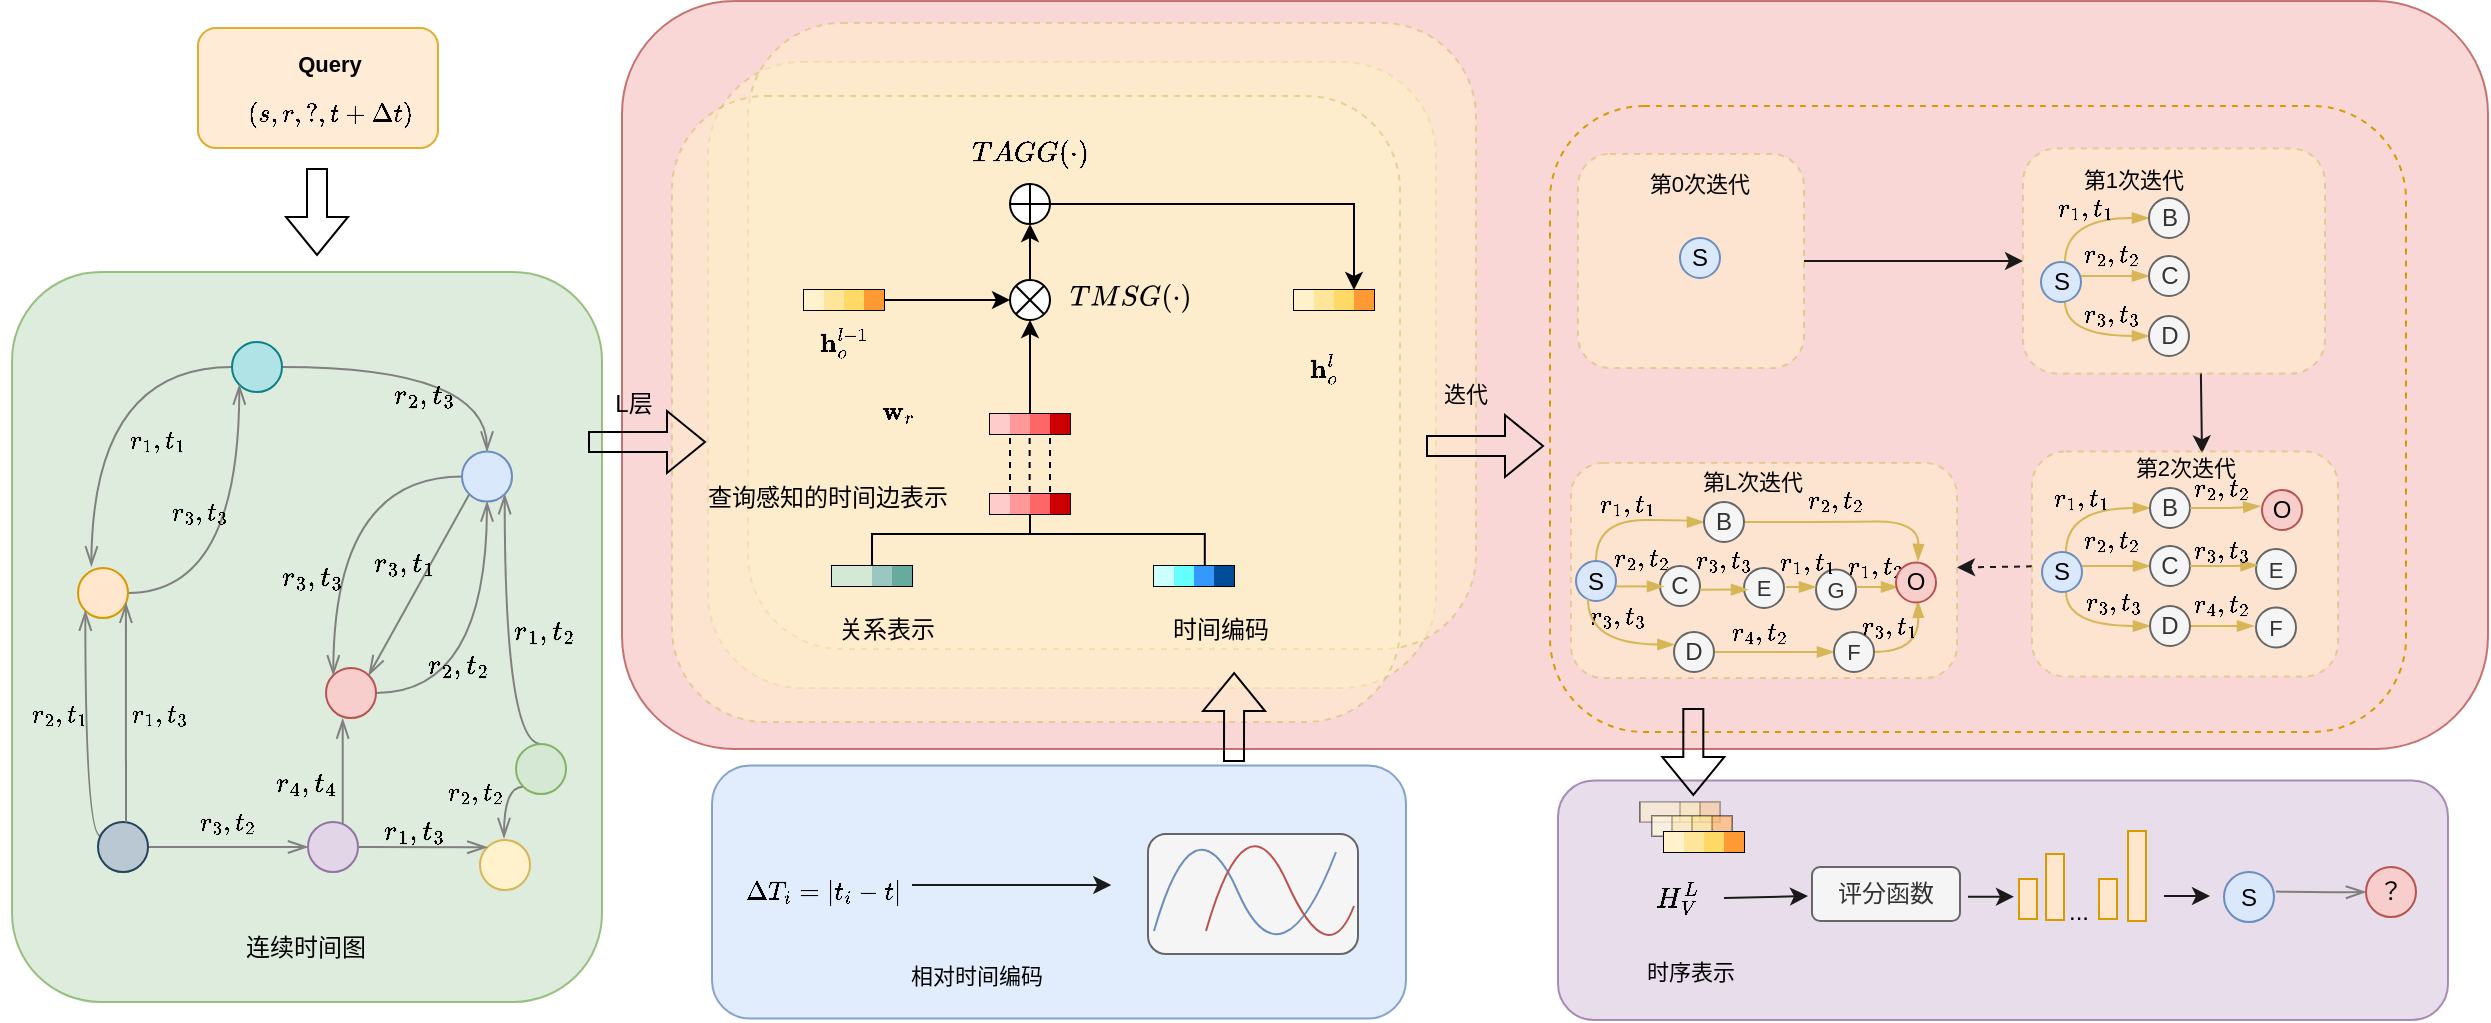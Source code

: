 <mxfile version="26.1.3" pages="3">
  <diagram name="第 1 页" id="E1dYkGrKqzfZft4_fmLs">
    <mxGraphModel dx="2389" dy="1777" grid="0" gridSize="10" guides="1" tooltips="1" connect="1" arrows="1" fold="1" page="0" pageScale="1" pageWidth="827" pageHeight="1169" math="1" shadow="0">
      <root>
        <mxCell id="0" />
        <mxCell id="1" parent="0" />
        <mxCell id="Sp9Dsbo1e3TZ_aZutiST-198" value="" style="rounded=1;whiteSpace=wrap;html=1;fontFamily=Helvetica;fontSize=12;labelBackgroundColor=default;fillColor=#f8cecc;strokeColor=#b85450;opacity=80;" parent="1" vertex="1">
          <mxGeometry x="-177" y="-337.5" width="933" height="374" as="geometry" />
        </mxCell>
        <mxCell id="c1VYSpqP2uOFyVrFaahj-1" value="" style="rounded=1;whiteSpace=wrap;html=1;fontFamily=Helvetica;fontSize=12;labelBackgroundColor=default;strokeColor=#d6b656;fillColor=#fff2cc;dashed=1;opacity=50;" vertex="1" parent="1">
          <mxGeometry x="-134" y="-307" width="364" height="313" as="geometry" />
        </mxCell>
        <mxCell id="c1VYSpqP2uOFyVrFaahj-3" value="" style="rounded=1;whiteSpace=wrap;html=1;fontFamily=Helvetica;fontSize=12;labelBackgroundColor=default;strokeColor=#d6b656;fillColor=#fff2cc;dashed=1;opacity=50;" vertex="1" parent="1">
          <mxGeometry x="-114" y="-326.5" width="364" height="313" as="geometry" />
        </mxCell>
        <mxCell id="Sp9Dsbo1e3TZ_aZutiST-192" value="" style="rounded=1;whiteSpace=wrap;html=1;fontFamily=Helvetica;fontSize=12;labelBackgroundColor=default;strokeColor=#d79b00;fillColor=#ffe6cc;opacity=80;" parent="1" vertex="1">
          <mxGeometry x="-389" y="-324" width="120" height="60" as="geometry" />
        </mxCell>
        <mxCell id="Sp9Dsbo1e3TZ_aZutiST-173" value="" style="rounded=1;whiteSpace=wrap;html=1;fontFamily=Helvetica;fontSize=11;labelBackgroundColor=default;strokeColor=#6c8ebf;fillColor=#dae8fc;opacity=80;" parent="1" vertex="1">
          <mxGeometry x="-132" y="44.75" width="347" height="126.5" as="geometry" />
        </mxCell>
        <mxCell id="Sp9Dsbo1e3TZ_aZutiST-176" value="" style="rounded=1;whiteSpace=wrap;html=1;fontFamily=Helvetica;fontSize=11;fontColor=#333333;labelBackgroundColor=default;fillColor=#f5f5f5;strokeColor=#666666;" parent="1" vertex="1">
          <mxGeometry x="86" y="79" width="105" height="60" as="geometry" />
        </mxCell>
        <mxCell id="ZvXDNih1BeBEWeldFlOx-115" value="" style="rounded=1;whiteSpace=wrap;html=1;fontFamily=Helvetica;fontSize=12;labelBackgroundColor=default;strokeColor=#9673a6;fillColor=#e1d5e7;opacity=80;" parent="1" vertex="1">
          <mxGeometry x="291" y="52.25" width="445" height="119.75" as="geometry" />
        </mxCell>
        <mxCell id="Sp9Dsbo1e3TZ_aZutiST-152" value="" style="rounded=1;whiteSpace=wrap;html=1;strokeColor=#d79b00;fillColor=none;dashed=1;" parent="1" vertex="1">
          <mxGeometry x="287" y="-285" width="428" height="313" as="geometry" />
        </mxCell>
        <mxCell id="ZvXDNih1BeBEWeldFlOx-114" value="" style="rounded=1;whiteSpace=wrap;html=1;fontFamily=Helvetica;fontSize=12;labelBackgroundColor=default;strokeColor=#d6b656;fillColor=#fff2cc;dashed=1;opacity=50;" parent="1" vertex="1">
          <mxGeometry x="-152" y="-290" width="364" height="313" as="geometry" />
        </mxCell>
        <mxCell id="ZvXDNih1BeBEWeldFlOx-113" value="" style="rounded=1;whiteSpace=wrap;html=1;fontFamily=Helvetica;fontSize=12;labelBackgroundColor=default;fillColor=#d5e8d4;strokeColor=#82b366;fillStyle=auto;opacity=80;" parent="1" vertex="1">
          <mxGeometry x="-482" y="-202" width="295" height="365" as="geometry" />
        </mxCell>
        <mxCell id="ZvXDNih1BeBEWeldFlOx-6" style="edgeStyle=orthogonalEdgeStyle;shape=connector;curved=1;rounded=0;orthogonalLoop=1;jettySize=auto;html=1;strokeColor=#808080;strokeWidth=1;align=center;verticalAlign=middle;fontFamily=Helvetica;fontSize=12;fontColor=default;labelBackgroundColor=default;startSize=8;endArrow=openThin;endFill=0;endSize=8;" parent="1" source="62gJVsD1v98bPEKAvVat-1" edge="1">
          <mxGeometry relative="1" as="geometry">
            <mxPoint x="-442.315" y="-54.866" as="targetPoint" />
          </mxGeometry>
        </mxCell>
        <mxCell id="ZvXDNih1BeBEWeldFlOx-10" style="edgeStyle=orthogonalEdgeStyle;shape=connector;curved=1;rounded=0;orthogonalLoop=1;jettySize=auto;html=1;entryX=0.5;entryY=0;entryDx=0;entryDy=0;strokeColor=#808080;strokeWidth=1;align=center;verticalAlign=middle;fontFamily=Helvetica;fontSize=12;fontColor=default;labelBackgroundColor=default;startSize=8;endArrow=openThin;endFill=0;endSize=8;" parent="1" source="62gJVsD1v98bPEKAvVat-1" target="62gJVsD1v98bPEKAvVat-8" edge="1">
          <mxGeometry relative="1" as="geometry" />
        </mxCell>
        <mxCell id="62gJVsD1v98bPEKAvVat-1" value="" style="ellipse;whiteSpace=wrap;html=1;aspect=fixed;fillColor=#b0e3e6;strokeColor=#0e8088;" parent="1" vertex="1">
          <mxGeometry x="-372" y="-167" width="25" height="25" as="geometry" />
        </mxCell>
        <mxCell id="62gJVsD1v98bPEKAvVat-2" value="" style="ellipse;whiteSpace=wrap;html=1;aspect=fixed;fillColor=#fff2cc;strokeColor=#d6b656;direction=south;" parent="1" vertex="1">
          <mxGeometry x="-248" y="82" width="25" height="25" as="geometry" />
        </mxCell>
        <mxCell id="ZvXDNih1BeBEWeldFlOx-5" style="edgeStyle=orthogonalEdgeStyle;shape=connector;curved=1;rounded=0;orthogonalLoop=1;jettySize=auto;html=1;entryX=0;entryY=1;entryDx=0;entryDy=0;strokeColor=#808080;strokeWidth=1;align=center;verticalAlign=middle;fontFamily=Helvetica;fontSize=12;fontColor=default;labelBackgroundColor=default;startSize=8;endArrow=openThin;endFill=0;endSize=8;" parent="1" source="62gJVsD1v98bPEKAvVat-3" target="62gJVsD1v98bPEKAvVat-1" edge="1">
          <mxGeometry relative="1" as="geometry" />
        </mxCell>
        <mxCell id="62gJVsD1v98bPEKAvVat-3" value="" style="ellipse;whiteSpace=wrap;html=1;aspect=fixed;fillColor=#ffe6cc;strokeColor=#d79b00;" parent="1" vertex="1">
          <mxGeometry x="-449" y="-54" width="25" height="25" as="geometry" />
        </mxCell>
        <mxCell id="ZvXDNih1BeBEWeldFlOx-18" style="edgeStyle=orthogonalEdgeStyle;shape=connector;curved=1;rounded=0;orthogonalLoop=1;jettySize=auto;html=1;strokeColor=#808080;strokeWidth=1;align=center;verticalAlign=middle;fontFamily=Helvetica;fontSize=12;fontColor=default;labelBackgroundColor=default;startSize=8;endArrow=openThin;endFill=0;endSize=8;" parent="1" source="62gJVsD1v98bPEKAvVat-4" target="62gJVsD1v98bPEKAvVat-8" edge="1">
          <mxGeometry relative="1" as="geometry" />
        </mxCell>
        <mxCell id="62gJVsD1v98bPEKAvVat-4" value="" style="ellipse;whiteSpace=wrap;html=1;aspect=fixed;fillColor=#f8cecc;strokeColor=#b85450;" parent="1" vertex="1">
          <mxGeometry x="-325" y="-4" width="25" height="25" as="geometry" />
        </mxCell>
        <mxCell id="Sp9Dsbo1e3TZ_aZutiST-184" style="edgeStyle=orthogonalEdgeStyle;shape=connector;curved=1;rounded=0;orthogonalLoop=1;jettySize=auto;html=1;entryX=0;entryY=1;entryDx=0;entryDy=0;strokeColor=#808080;strokeWidth=1;align=center;verticalAlign=middle;fontFamily=Helvetica;fontSize=12;fontColor=default;labelBackgroundColor=default;startSize=8;endArrow=openThin;endFill=0;endSize=8;" parent="1" source="62gJVsD1v98bPEKAvVat-5" target="62gJVsD1v98bPEKAvVat-3" edge="1">
          <mxGeometry relative="1" as="geometry">
            <Array as="points">
              <mxPoint x="-445" y="80" />
            </Array>
          </mxGeometry>
        </mxCell>
        <mxCell id="Sp9Dsbo1e3TZ_aZutiST-186" style="edgeStyle=orthogonalEdgeStyle;shape=connector;curved=1;rounded=0;orthogonalLoop=1;jettySize=auto;html=1;strokeColor=#808080;strokeWidth=1;align=center;verticalAlign=middle;fontFamily=Helvetica;fontSize=12;fontColor=default;labelBackgroundColor=default;startSize=8;endArrow=openThin;endFill=0;endSize=8;" parent="1" source="62gJVsD1v98bPEKAvVat-5" target="62gJVsD1v98bPEKAvVat-7" edge="1">
          <mxGeometry relative="1" as="geometry" />
        </mxCell>
        <mxCell id="62gJVsD1v98bPEKAvVat-5" value="" style="ellipse;whiteSpace=wrap;html=1;aspect=fixed;fillColor=#bac8d3;strokeColor=#23445d;" parent="1" vertex="1">
          <mxGeometry x="-439" y="73" width="25" height="25" as="geometry" />
        </mxCell>
        <mxCell id="ZvXDNih1BeBEWeldFlOx-158" style="edgeStyle=orthogonalEdgeStyle;shape=connector;curved=1;rounded=0;orthogonalLoop=1;jettySize=auto;html=1;strokeColor=#808080;strokeWidth=1;align=center;verticalAlign=middle;fontFamily=Helvetica;fontSize=12;fontColor=default;labelBackgroundColor=default;startSize=8;endArrow=openThin;endFill=0;endSize=8;exitX=0;exitY=1;exitDx=0;exitDy=0;" parent="1" source="62gJVsD1v98bPEKAvVat-6" edge="1">
          <mxGeometry relative="1" as="geometry">
            <mxPoint x="-223" y="50.76" as="sourcePoint" />
            <mxPoint x="-236" y="81" as="targetPoint" />
          </mxGeometry>
        </mxCell>
        <mxCell id="Sp9Dsbo1e3TZ_aZutiST-190" style="edgeStyle=orthogonalEdgeStyle;shape=connector;curved=1;rounded=0;orthogonalLoop=1;jettySize=auto;html=1;entryX=1;entryY=1;entryDx=0;entryDy=0;strokeColor=#808080;strokeWidth=1;align=center;verticalAlign=middle;fontFamily=Helvetica;fontSize=12;fontColor=default;labelBackgroundColor=default;startSize=8;endArrow=openThin;endFill=0;endSize=8;" parent="1" source="62gJVsD1v98bPEKAvVat-6" target="62gJVsD1v98bPEKAvVat-8" edge="1">
          <mxGeometry relative="1" as="geometry">
            <Array as="points">
              <mxPoint x="-236" y="34" />
            </Array>
          </mxGeometry>
        </mxCell>
        <mxCell id="62gJVsD1v98bPEKAvVat-6" value="" style="ellipse;whiteSpace=wrap;html=1;aspect=fixed;fillColor=#d5e8d4;strokeColor=#82b366;" parent="1" vertex="1">
          <mxGeometry x="-230" y="34" width="25" height="25" as="geometry" />
        </mxCell>
        <mxCell id="Sp9Dsbo1e3TZ_aZutiST-187" style="edgeStyle=orthogonalEdgeStyle;shape=connector;curved=1;rounded=0;orthogonalLoop=1;jettySize=auto;html=1;entryX=0;entryY=1;entryDx=0;entryDy=0;strokeColor=#808080;strokeWidth=1;align=center;verticalAlign=middle;fontFamily=Helvetica;fontSize=12;fontColor=default;labelBackgroundColor=default;startSize=8;endArrow=openThin;endFill=0;endSize=8;" parent="1" source="62gJVsD1v98bPEKAvVat-7" target="62gJVsD1v98bPEKAvVat-2" edge="1">
          <mxGeometry relative="1" as="geometry" />
        </mxCell>
        <mxCell id="62gJVsD1v98bPEKAvVat-7" value="" style="ellipse;whiteSpace=wrap;html=1;aspect=fixed;fillColor=#e1d5e7;strokeColor=#9673a6;" parent="1" vertex="1">
          <mxGeometry x="-334" y="73" width="25" height="25" as="geometry" />
        </mxCell>
        <mxCell id="ZvXDNih1BeBEWeldFlOx-8" style="edgeStyle=orthogonalEdgeStyle;shape=connector;curved=1;rounded=0;orthogonalLoop=1;jettySize=auto;html=1;entryX=0;entryY=0;entryDx=0;entryDy=0;strokeColor=#808080;strokeWidth=1;align=center;verticalAlign=middle;fontFamily=Helvetica;fontSize=12;fontColor=default;labelBackgroundColor=default;startSize=8;endArrow=openThin;endFill=0;endSize=8;" parent="1" source="62gJVsD1v98bPEKAvVat-8" target="62gJVsD1v98bPEKAvVat-4" edge="1">
          <mxGeometry relative="1" as="geometry" />
        </mxCell>
        <mxCell id="ZvXDNih1BeBEWeldFlOx-20" style="shape=connector;rounded=0;orthogonalLoop=1;jettySize=auto;html=1;entryX=1;entryY=0;entryDx=0;entryDy=0;strokeColor=#808080;strokeWidth=1;align=center;verticalAlign=middle;fontFamily=Helvetica;fontSize=12;fontColor=default;labelBackgroundColor=default;startSize=8;endArrow=openThin;endFill=0;endSize=8;exitX=0;exitY=1;exitDx=0;exitDy=0;" parent="1" source="62gJVsD1v98bPEKAvVat-8" target="62gJVsD1v98bPEKAvVat-4" edge="1">
          <mxGeometry relative="1" as="geometry">
            <mxPoint x="-279.8" y="-65.996" as="sourcePoint" />
            <mxPoint x="-309.997" y="2.677" as="targetPoint" />
          </mxGeometry>
        </mxCell>
        <mxCell id="62gJVsD1v98bPEKAvVat-8" value="" style="ellipse;whiteSpace=wrap;html=1;aspect=fixed;fillColor=#dae8fc;strokeColor=#6c8ebf;" parent="1" vertex="1">
          <mxGeometry x="-257" y="-112.25" width="25" height="25" as="geometry" />
        </mxCell>
        <mxCell id="62gJVsD1v98bPEKAvVat-23" value="" style="shape=table;startSize=0;container=1;collapsible=0;childLayout=tableLayout;fontSize=16;" parent="1" vertex="1">
          <mxGeometry x="-72" y="-55" width="40" height="10" as="geometry" />
        </mxCell>
        <mxCell id="62gJVsD1v98bPEKAvVat-24" value="" style="shape=tableRow;horizontal=0;startSize=0;swimlaneHead=0;swimlaneBody=0;strokeColor=inherit;top=0;left=0;bottom=0;right=0;collapsible=0;dropTarget=0;fillColor=none;points=[[0,0.5],[1,0.5]];portConstraint=eastwest;fontSize=16;" parent="62gJVsD1v98bPEKAvVat-23" vertex="1">
          <mxGeometry width="40" height="10" as="geometry" />
        </mxCell>
        <mxCell id="62gJVsD1v98bPEKAvVat-25" value="" style="shape=partialRectangle;html=1;whiteSpace=wrap;connectable=0;strokeColor=#d6b656;overflow=hidden;fillColor=#D5E8D4;top=0;left=0;bottom=0;right=0;pointerEvents=1;fontSize=16;" parent="62gJVsD1v98bPEKAvVat-24" vertex="1">
          <mxGeometry width="10" height="10" as="geometry">
            <mxRectangle width="10" height="10" as="alternateBounds" />
          </mxGeometry>
        </mxCell>
        <mxCell id="62gJVsD1v98bPEKAvVat-26" value="" style="shape=partialRectangle;html=1;whiteSpace=wrap;connectable=0;strokeColor=#d6b656;overflow=hidden;fillColor=#D5E8D4;top=0;left=0;bottom=0;right=0;pointerEvents=1;fontSize=16;" parent="62gJVsD1v98bPEKAvVat-24" vertex="1">
          <mxGeometry x="10" width="10" height="10" as="geometry">
            <mxRectangle width="10" height="10" as="alternateBounds" />
          </mxGeometry>
        </mxCell>
        <mxCell id="62gJVsD1v98bPEKAvVat-27" value="" style="shape=partialRectangle;html=1;whiteSpace=wrap;connectable=0;strokeColor=#d6b656;overflow=hidden;fillColor=#9AC7BF;top=0;left=0;bottom=0;right=0;pointerEvents=1;fontSize=16;" parent="62gJVsD1v98bPEKAvVat-24" vertex="1">
          <mxGeometry x="20" width="10" height="10" as="geometry">
            <mxRectangle width="10" height="10" as="alternateBounds" />
          </mxGeometry>
        </mxCell>
        <mxCell id="62gJVsD1v98bPEKAvVat-28" style="shape=partialRectangle;html=1;whiteSpace=wrap;connectable=0;strokeColor=#333300;overflow=hidden;fillColor=#67AB9F;top=0;left=0;bottom=0;right=0;pointerEvents=1;fontSize=16;" parent="62gJVsD1v98bPEKAvVat-24" vertex="1">
          <mxGeometry x="30" width="10" height="10" as="geometry">
            <mxRectangle width="10" height="10" as="alternateBounds" />
          </mxGeometry>
        </mxCell>
        <mxCell id="62gJVsD1v98bPEKAvVat-61" style="edgeStyle=orthogonalEdgeStyle;rounded=0;orthogonalLoop=1;jettySize=auto;html=1;entryX=0.5;entryY=0;entryDx=0;entryDy=0;fontSize=12;startSize=8;endSize=8;endArrow=none;endFill=0;" parent="1" source="62gJVsD1v98bPEKAvVat-40" target="62gJVsD1v98bPEKAvVat-23" edge="1">
          <mxGeometry relative="1" as="geometry">
            <Array as="points">
              <mxPoint x="27" y="-71" />
              <mxPoint x="-52" y="-71" />
            </Array>
          </mxGeometry>
        </mxCell>
        <mxCell id="62gJVsD1v98bPEKAvVat-40" value="" style="shape=table;startSize=0;container=1;collapsible=0;childLayout=tableLayout;fontSize=16;" parent="1" vertex="1">
          <mxGeometry x="7" y="-91" width="40" height="10" as="geometry" />
        </mxCell>
        <mxCell id="62gJVsD1v98bPEKAvVat-41" value="" style="shape=tableRow;horizontal=0;startSize=0;swimlaneHead=0;swimlaneBody=0;strokeColor=inherit;top=0;left=0;bottom=0;right=0;collapsible=0;dropTarget=0;fillColor=none;points=[[0,0.5],[1,0.5]];portConstraint=eastwest;fontSize=16;" parent="62gJVsD1v98bPEKAvVat-40" vertex="1">
          <mxGeometry width="40" height="10" as="geometry" />
        </mxCell>
        <mxCell id="62gJVsD1v98bPEKAvVat-42" value="" style="shape=partialRectangle;html=1;whiteSpace=wrap;connectable=0;strokeColor=#d6b656;overflow=hidden;fillColor=#FFCCCC;top=0;left=0;bottom=0;right=0;pointerEvents=1;fontSize=16;" parent="62gJVsD1v98bPEKAvVat-41" vertex="1">
          <mxGeometry width="10" height="10" as="geometry">
            <mxRectangle width="10" height="10" as="alternateBounds" />
          </mxGeometry>
        </mxCell>
        <mxCell id="62gJVsD1v98bPEKAvVat-43" value="" style="shape=partialRectangle;html=1;whiteSpace=wrap;connectable=0;strokeColor=#d6b656;overflow=hidden;fillColor=#FF9999;top=0;left=0;bottom=0;right=0;pointerEvents=1;fontSize=16;" parent="62gJVsD1v98bPEKAvVat-41" vertex="1">
          <mxGeometry x="10" width="10" height="10" as="geometry">
            <mxRectangle width="10" height="10" as="alternateBounds" />
          </mxGeometry>
        </mxCell>
        <mxCell id="62gJVsD1v98bPEKAvVat-44" value="" style="shape=partialRectangle;html=1;whiteSpace=wrap;connectable=0;strokeColor=#d6b656;overflow=hidden;fillColor=#FF6666;top=0;left=0;bottom=0;right=0;pointerEvents=1;fontSize=16;" parent="62gJVsD1v98bPEKAvVat-41" vertex="1">
          <mxGeometry x="20" width="10" height="10" as="geometry">
            <mxRectangle width="10" height="10" as="alternateBounds" />
          </mxGeometry>
        </mxCell>
        <mxCell id="62gJVsD1v98bPEKAvVat-45" style="shape=partialRectangle;html=1;whiteSpace=wrap;connectable=0;strokeColor=#333300;overflow=hidden;fillColor=#CC0000;top=0;left=0;bottom=0;right=0;pointerEvents=1;fontSize=16;" parent="62gJVsD1v98bPEKAvVat-41" vertex="1">
          <mxGeometry x="30" width="10" height="10" as="geometry">
            <mxRectangle width="10" height="10" as="alternateBounds" />
          </mxGeometry>
        </mxCell>
        <mxCell id="62gJVsD1v98bPEKAvVat-55" value="" style="shape=table;startSize=0;container=1;collapsible=0;childLayout=tableLayout;fontSize=16;" parent="1" vertex="1">
          <mxGeometry x="89" y="-55" width="40" height="10" as="geometry" />
        </mxCell>
        <mxCell id="62gJVsD1v98bPEKAvVat-56" value="" style="shape=tableRow;horizontal=0;startSize=0;swimlaneHead=0;swimlaneBody=0;strokeColor=inherit;top=0;left=0;bottom=0;right=0;collapsible=0;dropTarget=0;fillColor=none;points=[[0,0.5],[1,0.5]];portConstraint=eastwest;fontSize=16;" parent="62gJVsD1v98bPEKAvVat-55" vertex="1">
          <mxGeometry width="40" height="10" as="geometry" />
        </mxCell>
        <mxCell id="62gJVsD1v98bPEKAvVat-57" value="" style="shape=partialRectangle;html=1;whiteSpace=wrap;connectable=0;strokeColor=#d6b656;overflow=hidden;fillColor=#CCFFFF;top=0;left=0;bottom=0;right=0;pointerEvents=1;fontSize=16;" parent="62gJVsD1v98bPEKAvVat-56" vertex="1">
          <mxGeometry width="10" height="10" as="geometry">
            <mxRectangle width="10" height="10" as="alternateBounds" />
          </mxGeometry>
        </mxCell>
        <mxCell id="62gJVsD1v98bPEKAvVat-58" value="" style="shape=partialRectangle;html=1;whiteSpace=wrap;connectable=0;strokeColor=#d6b656;overflow=hidden;fillColor=#66FFFF;top=0;left=0;bottom=0;right=0;pointerEvents=1;fontSize=16;" parent="62gJVsD1v98bPEKAvVat-56" vertex="1">
          <mxGeometry x="10" width="10" height="10" as="geometry">
            <mxRectangle width="10" height="10" as="alternateBounds" />
          </mxGeometry>
        </mxCell>
        <mxCell id="62gJVsD1v98bPEKAvVat-59" value="" style="shape=partialRectangle;html=1;whiteSpace=wrap;connectable=0;strokeColor=#d6b656;overflow=hidden;fillColor=#3399FF;top=0;left=0;bottom=0;right=0;pointerEvents=1;fontSize=16;" parent="62gJVsD1v98bPEKAvVat-56" vertex="1">
          <mxGeometry x="20" width="10" height="10" as="geometry">
            <mxRectangle width="10" height="10" as="alternateBounds" />
          </mxGeometry>
        </mxCell>
        <mxCell id="62gJVsD1v98bPEKAvVat-60" style="shape=partialRectangle;html=1;whiteSpace=wrap;connectable=0;strokeColor=#333300;overflow=hidden;fillColor=#004C99;top=0;left=0;bottom=0;right=0;pointerEvents=1;fontSize=16;" parent="62gJVsD1v98bPEKAvVat-56" vertex="1">
          <mxGeometry x="30" width="10" height="10" as="geometry">
            <mxRectangle width="10" height="10" as="alternateBounds" />
          </mxGeometry>
        </mxCell>
        <mxCell id="62gJVsD1v98bPEKAvVat-62" style="edgeStyle=orthogonalEdgeStyle;rounded=0;orthogonalLoop=1;jettySize=auto;html=1;entryX=0.635;entryY=-0.054;entryDx=0;entryDy=0;entryPerimeter=0;fontSize=12;startSize=8;endSize=8;endArrow=none;endFill=0;" parent="1" source="62gJVsD1v98bPEKAvVat-40" target="62gJVsD1v98bPEKAvVat-55" edge="1">
          <mxGeometry relative="1" as="geometry">
            <Array as="points">
              <mxPoint x="27" y="-71" />
              <mxPoint x="114" y="-71" />
            </Array>
          </mxGeometry>
        </mxCell>
        <mxCell id="62gJVsD1v98bPEKAvVat-63" value="&lt;font style=&quot;font-size: 12px;&quot;&gt;查询感知的时间边表示&lt;/font&gt;" style="text;html=1;align=center;verticalAlign=middle;whiteSpace=wrap;rounded=0;fontSize=16;" parent="1" vertex="1">
          <mxGeometry x="-148" y="-106" width="148" height="30" as="geometry" />
        </mxCell>
        <mxCell id="62gJVsD1v98bPEKAvVat-64" value="&lt;font style=&quot;font-size: 12px;&quot;&gt;关系表示&lt;/font&gt;" style="text;html=1;align=center;verticalAlign=middle;whiteSpace=wrap;rounded=0;fontSize=16;" parent="1" vertex="1">
          <mxGeometry x="-128" y="-40.5" width="167" height="30" as="geometry" />
        </mxCell>
        <mxCell id="62gJVsD1v98bPEKAvVat-65" value="&lt;font style=&quot;font-size: 12px;&quot;&gt;时间编码&lt;/font&gt;" style="text;html=1;align=center;verticalAlign=middle;whiteSpace=wrap;rounded=0;fontSize=16;" parent="1" vertex="1">
          <mxGeometry x="39" y="-40.5" width="167" height="30" as="geometry" />
        </mxCell>
        <mxCell id="Sp9Dsbo1e3TZ_aZutiST-31" style="edgeStyle=orthogonalEdgeStyle;rounded=0;orthogonalLoop=1;jettySize=auto;html=1;entryX=0.5;entryY=1;entryDx=0;entryDy=0;" parent="1" source="ZvXDNih1BeBEWeldFlOx-46" target="Sp9Dsbo1e3TZ_aZutiST-30" edge="1">
          <mxGeometry relative="1" as="geometry" />
        </mxCell>
        <mxCell id="ZvXDNih1BeBEWeldFlOx-46" value="" style="shape=sumEllipse;perimeter=ellipsePerimeter;whiteSpace=wrap;html=1;backgroundOutline=1;fontFamily=Helvetica;fontSize=12;fontColor=default;labelBackgroundColor=default;" parent="1" vertex="1">
          <mxGeometry x="17" y="-198" width="20" height="20" as="geometry" />
        </mxCell>
        <mxCell id="ZvXDNih1BeBEWeldFlOx-48" value="" style="shape=table;startSize=0;container=1;collapsible=0;childLayout=tableLayout;fontSize=16;" parent="1" vertex="1">
          <mxGeometry x="159" y="-193" width="40" height="10" as="geometry" />
        </mxCell>
        <mxCell id="ZvXDNih1BeBEWeldFlOx-49" value="" style="shape=tableRow;horizontal=0;startSize=0;swimlaneHead=0;swimlaneBody=0;strokeColor=inherit;top=0;left=0;bottom=0;right=0;collapsible=0;dropTarget=0;fillColor=none;points=[[0,0.5],[1,0.5]];portConstraint=eastwest;fontSize=16;" parent="ZvXDNih1BeBEWeldFlOx-48" vertex="1">
          <mxGeometry width="40" height="10" as="geometry" />
        </mxCell>
        <mxCell id="ZvXDNih1BeBEWeldFlOx-50" value="" style="shape=partialRectangle;html=1;whiteSpace=wrap;connectable=0;strokeColor=#d6b656;overflow=hidden;fillColor=#fff2cc;top=0;left=0;bottom=0;right=0;pointerEvents=1;fontSize=16;" parent="ZvXDNih1BeBEWeldFlOx-49" vertex="1">
          <mxGeometry width="10" height="10" as="geometry">
            <mxRectangle width="10" height="10" as="alternateBounds" />
          </mxGeometry>
        </mxCell>
        <mxCell id="ZvXDNih1BeBEWeldFlOx-51" value="" style="shape=partialRectangle;html=1;whiteSpace=wrap;connectable=0;strokeColor=#d6b656;overflow=hidden;fillColor=#FFE599;top=0;left=0;bottom=0;right=0;pointerEvents=1;fontSize=16;" parent="ZvXDNih1BeBEWeldFlOx-49" vertex="1">
          <mxGeometry x="10" width="10" height="10" as="geometry">
            <mxRectangle width="10" height="10" as="alternateBounds" />
          </mxGeometry>
        </mxCell>
        <mxCell id="ZvXDNih1BeBEWeldFlOx-52" value="" style="shape=partialRectangle;html=1;whiteSpace=wrap;connectable=0;strokeColor=#d6b656;overflow=hidden;fillColor=#FFD966;top=0;left=0;bottom=0;right=0;pointerEvents=1;fontSize=16;" parent="ZvXDNih1BeBEWeldFlOx-49" vertex="1">
          <mxGeometry x="20" width="10" height="10" as="geometry">
            <mxRectangle width="10" height="10" as="alternateBounds" />
          </mxGeometry>
        </mxCell>
        <mxCell id="ZvXDNih1BeBEWeldFlOx-53" style="shape=partialRectangle;html=1;whiteSpace=wrap;connectable=0;strokeColor=#333300;overflow=hidden;fillColor=#FF9933;top=0;left=0;bottom=0;right=0;pointerEvents=1;fontSize=16;" parent="ZvXDNih1BeBEWeldFlOx-49" vertex="1">
          <mxGeometry x="30" width="10" height="10" as="geometry">
            <mxRectangle width="10" height="10" as="alternateBounds" />
          </mxGeometry>
        </mxCell>
        <mxCell id="ZvXDNih1BeBEWeldFlOx-54" value="" style="shape=table;startSize=0;container=1;collapsible=0;childLayout=tableLayout;fontSize=16;" parent="1" vertex="1">
          <mxGeometry x="-86" y="-193" width="40" height="10" as="geometry" />
        </mxCell>
        <mxCell id="ZvXDNih1BeBEWeldFlOx-55" value="" style="shape=tableRow;horizontal=0;startSize=0;swimlaneHead=0;swimlaneBody=0;strokeColor=inherit;top=0;left=0;bottom=0;right=0;collapsible=0;dropTarget=0;fillColor=none;points=[[0,0.5],[1,0.5]];portConstraint=eastwest;fontSize=16;" parent="ZvXDNih1BeBEWeldFlOx-54" vertex="1">
          <mxGeometry width="40" height="10" as="geometry" />
        </mxCell>
        <mxCell id="ZvXDNih1BeBEWeldFlOx-56" value="" style="shape=partialRectangle;html=1;whiteSpace=wrap;connectable=0;strokeColor=#d6b656;overflow=hidden;fillColor=#fff2cc;top=0;left=0;bottom=0;right=0;pointerEvents=1;fontSize=16;" parent="ZvXDNih1BeBEWeldFlOx-55" vertex="1">
          <mxGeometry width="10" height="10" as="geometry">
            <mxRectangle width="10" height="10" as="alternateBounds" />
          </mxGeometry>
        </mxCell>
        <mxCell id="ZvXDNih1BeBEWeldFlOx-57" value="" style="shape=partialRectangle;html=1;whiteSpace=wrap;connectable=0;strokeColor=#d6b656;overflow=hidden;fillColor=#FFE599;top=0;left=0;bottom=0;right=0;pointerEvents=1;fontSize=16;" parent="ZvXDNih1BeBEWeldFlOx-55" vertex="1">
          <mxGeometry x="10" width="10" height="10" as="geometry">
            <mxRectangle width="10" height="10" as="alternateBounds" />
          </mxGeometry>
        </mxCell>
        <mxCell id="ZvXDNih1BeBEWeldFlOx-58" value="" style="shape=partialRectangle;html=1;whiteSpace=wrap;connectable=0;strokeColor=#d6b656;overflow=hidden;fillColor=#FFD966;top=0;left=0;bottom=0;right=0;pointerEvents=1;fontSize=16;" parent="ZvXDNih1BeBEWeldFlOx-55" vertex="1">
          <mxGeometry x="20" width="10" height="10" as="geometry">
            <mxRectangle width="10" height="10" as="alternateBounds" />
          </mxGeometry>
        </mxCell>
        <mxCell id="ZvXDNih1BeBEWeldFlOx-59" style="shape=partialRectangle;html=1;whiteSpace=wrap;connectable=0;strokeColor=#333300;overflow=hidden;fillColor=#FF9933;top=0;left=0;bottom=0;right=0;pointerEvents=1;fontSize=16;" parent="ZvXDNih1BeBEWeldFlOx-55" vertex="1">
          <mxGeometry x="30" width="10" height="10" as="geometry">
            <mxRectangle width="10" height="10" as="alternateBounds" />
          </mxGeometry>
        </mxCell>
        <mxCell id="ZvXDNih1BeBEWeldFlOx-63" value="&lt;svg xmlns=&quot;http://www.w3.org/2000/svg&quot; width=&quot;9.597ex&quot; height=&quot;2.262ex&quot; role=&quot;img&quot; viewBox=&quot;0 -750 4242 1000&quot; xmlns:xlink=&quot;http://www.w3.org/1999/xlink&quot; style=&quot;vertical-align: -0.566ex;&quot;&gt;&lt;defs&gt;&lt;path id=&quot;MJX-11-TEX-I-1D447&quot; d=&quot;M40 437Q21 437 21 445Q21 450 37 501T71 602L88 651Q93 669 101 677H569H659Q691 677 697 676T704 667Q704 661 687 553T668 444Q668 437 649 437Q640 437 637 437T631 442L629 445Q629 451 635 490T641 551Q641 586 628 604T573 629Q568 630 515 631Q469 631 457 630T439 622Q438 621 368 343T298 60Q298 48 386 46Q418 46 427 45T436 36Q436 31 433 22Q429 4 424 1L422 0Q419 0 415 0Q410 0 363 1T228 2Q99 2 64 0H49Q43 6 43 9T45 27Q49 40 55 46H83H94Q174 46 189 55Q190 56 191 56Q196 59 201 76T241 233Q258 301 269 344Q339 619 339 625Q339 630 310 630H279Q212 630 191 624Q146 614 121 583T67 467Q60 445 57 441T43 437H40Z&quot;&gt;&lt;/path&gt;&lt;path id=&quot;MJX-11-TEX-I-1D440&quot; d=&quot;M289 629Q289 635 232 637Q208 637 201 638T194 648Q194 649 196 659Q197 662 198 666T199 671T201 676T203 679T207 681T212 683T220 683T232 684Q238 684 262 684T307 683Q386 683 398 683T414 678Q415 674 451 396L487 117L510 154Q534 190 574 254T662 394Q837 673 839 675Q840 676 842 678T846 681L852 683H948Q965 683 988 683T1017 684Q1051 684 1051 673Q1051 668 1048 656T1045 643Q1041 637 1008 637Q968 636 957 634T939 623Q936 618 867 340T797 59Q797 55 798 54T805 50T822 48T855 46H886Q892 37 892 35Q892 19 885 5Q880 0 869 0Q864 0 828 1T736 2Q675 2 644 2T609 1Q592 1 592 11Q592 13 594 25Q598 41 602 43T625 46Q652 46 685 49Q699 52 704 61Q706 65 742 207T813 490T848 631L654 322Q458 10 453 5Q451 4 449 3Q444 0 433 0Q418 0 415 7Q413 11 374 317L335 624L267 354Q200 88 200 79Q206 46 272 46H282Q288 41 289 37T286 19Q282 3 278 1Q274 0 267 0Q265 0 255 0T221 1T157 2Q127 2 95 1T58 0Q43 0 39 2T35 11Q35 13 38 25T43 40Q45 46 65 46Q135 46 154 86Q158 92 223 354T289 629Z&quot;&gt;&lt;/path&gt;&lt;path id=&quot;MJX-11-TEX-I-1D446&quot; d=&quot;M308 24Q367 24 416 76T466 197Q466 260 414 284Q308 311 278 321T236 341Q176 383 176 462Q176 523 208 573T273 648Q302 673 343 688T407 704H418H425Q521 704 564 640Q565 640 577 653T603 682T623 704Q624 704 627 704T632 705Q645 705 645 698T617 577T585 459T569 456Q549 456 549 465Q549 471 550 475Q550 478 551 494T553 520Q553 554 544 579T526 616T501 641Q465 662 419 662Q362 662 313 616T263 510Q263 480 278 458T319 427Q323 425 389 408T456 390Q490 379 522 342T554 242Q554 216 546 186Q541 164 528 137T492 78T426 18T332 -20Q320 -22 298 -22Q199 -22 144 33L134 44L106 13Q83 -14 78 -18T65 -22Q52 -22 52 -14Q52 -11 110 221Q112 227 130 227H143Q149 221 149 216Q149 214 148 207T144 186T142 153Q144 114 160 87T203 47T255 29T308 24Z&quot;&gt;&lt;/path&gt;&lt;path id=&quot;MJX-11-TEX-I-1D43A&quot; d=&quot;M50 252Q50 367 117 473T286 641T490 704Q580 704 633 653Q642 643 648 636T656 626L657 623Q660 623 684 649Q691 655 699 663T715 679T725 690L740 705H746Q760 705 760 698Q760 694 728 561Q692 422 692 421Q690 416 687 415T669 413H653Q647 419 647 422Q647 423 648 429T650 449T651 481Q651 552 619 605T510 659Q492 659 471 656T418 643T357 615T294 567T236 496T189 394T158 260Q156 242 156 221Q156 173 170 136T206 79T256 45T308 28T353 24Q407 24 452 47T514 106Q517 114 529 161T541 214Q541 222 528 224T468 227H431Q425 233 425 235T427 254Q431 267 437 273H454Q494 271 594 271Q634 271 659 271T695 272T707 272Q721 272 721 263Q721 261 719 249Q714 230 709 228Q706 227 694 227Q674 227 653 224Q646 221 643 215T629 164Q620 131 614 108Q589 6 586 3Q584 1 581 1Q571 1 553 21T530 52Q530 53 528 52T522 47Q448 -22 322 -22Q201 -22 126 55T50 252Z&quot;&gt;&lt;/path&gt;&lt;path id=&quot;MJX-11-TEX-N-28&quot; d=&quot;M94 250Q94 319 104 381T127 488T164 576T202 643T244 695T277 729T302 750H315H319Q333 750 333 741Q333 738 316 720T275 667T226 581T184 443T167 250T184 58T225 -81T274 -167T316 -220T333 -241Q333 -250 318 -250H315H302L274 -226Q180 -141 137 -14T94 250Z&quot;&gt;&lt;/path&gt;&lt;path id=&quot;MJX-11-TEX-N-22C5&quot; d=&quot;M78 250Q78 274 95 292T138 310Q162 310 180 294T199 251Q199 226 182 208T139 190T96 207T78 250Z&quot;&gt;&lt;/path&gt;&lt;path id=&quot;MJX-11-TEX-N-29&quot; d=&quot;M60 749L64 750Q69 750 74 750H86L114 726Q208 641 251 514T294 250Q294 182 284 119T261 12T224 -76T186 -143T145 -194T113 -227T90 -246Q87 -249 86 -250H74Q66 -250 63 -250T58 -247T55 -238Q56 -237 66 -225Q221 -64 221 250T66 725Q56 737 55 738Q55 746 60 749Z&quot;&gt;&lt;/path&gt;&lt;/defs&gt;&lt;g stroke=&quot;currentColor&quot; fill=&quot;currentColor&quot; stroke-width=&quot;0&quot; transform=&quot;scale(1,-1)&quot;&gt;&lt;g data-mml-node=&quot;math&quot;&gt;&lt;g data-mml-node=&quot;mi&quot;&gt;&lt;use data-c=&quot;1D447&quot; xlink:href=&quot;#MJX-11-TEX-I-1D447&quot;&gt;&lt;/use&gt;&lt;/g&gt;&lt;g data-mml-node=&quot;mi&quot; transform=&quot;translate(704,0)&quot;&gt;&lt;use data-c=&quot;1D440&quot; xlink:href=&quot;#MJX-11-TEX-I-1D440&quot;&gt;&lt;/use&gt;&lt;/g&gt;&lt;g data-mml-node=&quot;mi&quot; transform=&quot;translate(1755,0)&quot;&gt;&lt;use data-c=&quot;1D446&quot; xlink:href=&quot;#MJX-11-TEX-I-1D446&quot;&gt;&lt;/use&gt;&lt;/g&gt;&lt;g data-mml-node=&quot;mi&quot; transform=&quot;translate(2400,0)&quot;&gt;&lt;use data-c=&quot;1D43A&quot; xlink:href=&quot;#MJX-11-TEX-I-1D43A&quot;&gt;&lt;/use&gt;&lt;/g&gt;&lt;g data-mml-node=&quot;mo&quot; transform=&quot;translate(3186,0)&quot;&gt;&lt;use data-c=&quot;28&quot; xlink:href=&quot;#MJX-11-TEX-N-28&quot;&gt;&lt;/use&gt;&lt;/g&gt;&lt;g data-mml-node=&quot;mo&quot; transform=&quot;translate(3575,0)&quot;&gt;&lt;use data-c=&quot;22C5&quot; xlink:href=&quot;#MJX-11-TEX-N-22C5&quot;&gt;&lt;/use&gt;&lt;/g&gt;&lt;g data-mml-node=&quot;mo&quot; transform=&quot;translate(3853,0)&quot;&gt;&lt;use data-c=&quot;29&quot; xlink:href=&quot;#MJX-11-TEX-N-29&quot;&gt;&lt;/use&gt;&lt;/g&gt;&lt;/g&gt;&lt;/g&gt;&lt;/svg&gt;" style="text;html=1;align=center;verticalAlign=middle;whiteSpace=wrap;rounded=0;fontFamily=Helvetica;fontSize=12;fontColor=default;labelBackgroundColor=none;" parent="1" vertex="1">
          <mxGeometry x="47" y="-204" width="60" height="30" as="geometry" />
        </mxCell>
        <mxCell id="ZvXDNih1BeBEWeldFlOx-65" value="&lt;b&gt;$$TAGG(\cdot)$$&lt;/b&gt;" style="text;html=1;align=center;verticalAlign=middle;whiteSpace=wrap;rounded=0;fontFamily=Helvetica;fontSize=12;fontColor=default;labelBackgroundColor=none;" parent="1" vertex="1">
          <mxGeometry x="-3" y="-276" width="60" height="30" as="geometry" />
        </mxCell>
        <mxCell id="ZvXDNih1BeBEWeldFlOx-86" value="" style="shape=table;startSize=0;container=1;collapsible=0;childLayout=tableLayout;fontSize=16;opacity=30;" parent="1" vertex="1">
          <mxGeometry x="332" y="63" width="40" height="10" as="geometry" />
        </mxCell>
        <mxCell id="ZvXDNih1BeBEWeldFlOx-87" value="" style="shape=tableRow;horizontal=0;startSize=0;swimlaneHead=0;swimlaneBody=0;strokeColor=inherit;top=0;left=0;bottom=0;right=0;collapsible=0;dropTarget=0;fillColor=none;points=[[0,0.5],[1,0.5]];portConstraint=eastwest;fontSize=16;opacity=30;" parent="ZvXDNih1BeBEWeldFlOx-86" vertex="1">
          <mxGeometry width="40" height="10" as="geometry" />
        </mxCell>
        <mxCell id="ZvXDNih1BeBEWeldFlOx-88" value="" style="shape=partialRectangle;html=1;whiteSpace=wrap;connectable=0;strokeColor=#d6b656;overflow=hidden;fillColor=#fff2cc;top=0;left=0;bottom=0;right=0;pointerEvents=1;fontSize=16;opacity=30;" parent="ZvXDNih1BeBEWeldFlOx-87" vertex="1">
          <mxGeometry height="10" as="geometry">
            <mxRectangle height="10" as="alternateBounds" />
          </mxGeometry>
        </mxCell>
        <mxCell id="ZvXDNih1BeBEWeldFlOx-89" value="" style="shape=partialRectangle;html=1;whiteSpace=wrap;connectable=0;strokeColor=#d6b656;overflow=hidden;fillColor=#FFE599;top=0;left=0;bottom=0;right=0;pointerEvents=1;fontSize=16;opacity=30;" parent="ZvXDNih1BeBEWeldFlOx-87" vertex="1">
          <mxGeometry width="20" height="10" as="geometry">
            <mxRectangle width="20" height="10" as="alternateBounds" />
          </mxGeometry>
        </mxCell>
        <mxCell id="ZvXDNih1BeBEWeldFlOx-90" value="" style="shape=partialRectangle;html=1;whiteSpace=wrap;connectable=0;strokeColor=#d6b656;overflow=hidden;fillColor=#FFD966;top=0;left=0;bottom=0;right=0;pointerEvents=1;fontSize=16;opacity=30;" parent="ZvXDNih1BeBEWeldFlOx-87" vertex="1">
          <mxGeometry x="20" width="10" height="10" as="geometry">
            <mxRectangle width="10" height="10" as="alternateBounds" />
          </mxGeometry>
        </mxCell>
        <mxCell id="ZvXDNih1BeBEWeldFlOx-91" style="shape=partialRectangle;html=1;whiteSpace=wrap;connectable=0;strokeColor=#333300;overflow=hidden;fillColor=#FF9933;top=0;left=0;bottom=0;right=0;pointerEvents=1;fontSize=16;opacity=30;" parent="ZvXDNih1BeBEWeldFlOx-87" vertex="1">
          <mxGeometry x="30" width="10" height="10" as="geometry">
            <mxRectangle width="10" height="10" as="alternateBounds" />
          </mxGeometry>
        </mxCell>
        <mxCell id="ZvXDNih1BeBEWeldFlOx-92" value="" style="shape=table;startSize=0;container=1;collapsible=0;childLayout=tableLayout;fontSize=16;opacity=50;" parent="1" vertex="1">
          <mxGeometry x="338" y="70" width="40" height="10" as="geometry" />
        </mxCell>
        <mxCell id="ZvXDNih1BeBEWeldFlOx-93" value="" style="shape=tableRow;horizontal=0;startSize=0;swimlaneHead=0;swimlaneBody=0;strokeColor=inherit;top=0;left=0;bottom=0;right=0;collapsible=0;dropTarget=0;fillColor=none;points=[[0,0.5],[1,0.5]];portConstraint=eastwest;fontSize=16;opacity=50;" parent="ZvXDNih1BeBEWeldFlOx-92" vertex="1">
          <mxGeometry width="40" height="10" as="geometry" />
        </mxCell>
        <mxCell id="ZvXDNih1BeBEWeldFlOx-94" value="" style="shape=partialRectangle;html=1;whiteSpace=wrap;connectable=0;strokeColor=#d6b656;overflow=hidden;fillColor=#fff2cc;top=0;left=0;bottom=0;right=0;pointerEvents=1;fontSize=16;opacity=50;" parent="ZvXDNih1BeBEWeldFlOx-93" vertex="1">
          <mxGeometry width="10" height="10" as="geometry">
            <mxRectangle width="10" height="10" as="alternateBounds" />
          </mxGeometry>
        </mxCell>
        <mxCell id="ZvXDNih1BeBEWeldFlOx-95" value="" style="shape=partialRectangle;html=1;whiteSpace=wrap;connectable=0;strokeColor=#d6b656;overflow=hidden;fillColor=#FFE599;top=0;left=0;bottom=0;right=0;pointerEvents=1;fontSize=16;opacity=50;" parent="ZvXDNih1BeBEWeldFlOx-93" vertex="1">
          <mxGeometry x="10" width="10" height="10" as="geometry">
            <mxRectangle width="10" height="10" as="alternateBounds" />
          </mxGeometry>
        </mxCell>
        <mxCell id="ZvXDNih1BeBEWeldFlOx-96" value="" style="shape=partialRectangle;html=1;whiteSpace=wrap;connectable=0;strokeColor=#d6b656;overflow=hidden;fillColor=#FFD966;top=0;left=0;bottom=0;right=0;pointerEvents=1;fontSize=16;opacity=50;" parent="ZvXDNih1BeBEWeldFlOx-93" vertex="1">
          <mxGeometry x="20" width="10" height="10" as="geometry">
            <mxRectangle width="10" height="10" as="alternateBounds" />
          </mxGeometry>
        </mxCell>
        <mxCell id="ZvXDNih1BeBEWeldFlOx-97" style="shape=partialRectangle;html=1;whiteSpace=wrap;connectable=0;strokeColor=#333300;overflow=hidden;fillColor=#FF9933;top=0;left=0;bottom=0;right=0;pointerEvents=1;fontSize=16;opacity=50;" parent="ZvXDNih1BeBEWeldFlOx-93" vertex="1">
          <mxGeometry x="30" width="10" height="10" as="geometry">
            <mxRectangle width="10" height="10" as="alternateBounds" />
          </mxGeometry>
        </mxCell>
        <mxCell id="ZvXDNih1BeBEWeldFlOx-98" value="" style="shape=table;startSize=0;container=1;collapsible=0;childLayout=tableLayout;fontSize=16;" parent="1" vertex="1">
          <mxGeometry x="344" y="78" width="40" height="10" as="geometry" />
        </mxCell>
        <mxCell id="ZvXDNih1BeBEWeldFlOx-99" value="" style="shape=tableRow;horizontal=0;startSize=0;swimlaneHead=0;swimlaneBody=0;strokeColor=inherit;top=0;left=0;bottom=0;right=0;collapsible=0;dropTarget=0;fillColor=none;points=[[0,0.5],[1,0.5]];portConstraint=eastwest;fontSize=16;" parent="ZvXDNih1BeBEWeldFlOx-98" vertex="1">
          <mxGeometry width="40" height="10" as="geometry" />
        </mxCell>
        <mxCell id="ZvXDNih1BeBEWeldFlOx-100" value="" style="shape=partialRectangle;html=1;whiteSpace=wrap;connectable=0;strokeColor=#d6b656;overflow=hidden;fillColor=#fff2cc;top=0;left=0;bottom=0;right=0;pointerEvents=1;fontSize=16;" parent="ZvXDNih1BeBEWeldFlOx-99" vertex="1">
          <mxGeometry width="10" height="10" as="geometry">
            <mxRectangle width="10" height="10" as="alternateBounds" />
          </mxGeometry>
        </mxCell>
        <mxCell id="ZvXDNih1BeBEWeldFlOx-101" value="" style="shape=partialRectangle;html=1;whiteSpace=wrap;connectable=0;strokeColor=#d6b656;overflow=hidden;fillColor=#FFE599;top=0;left=0;bottom=0;right=0;pointerEvents=1;fontSize=16;" parent="ZvXDNih1BeBEWeldFlOx-99" vertex="1">
          <mxGeometry x="10" width="10" height="10" as="geometry">
            <mxRectangle width="10" height="10" as="alternateBounds" />
          </mxGeometry>
        </mxCell>
        <mxCell id="ZvXDNih1BeBEWeldFlOx-102" value="" style="shape=partialRectangle;html=1;whiteSpace=wrap;connectable=0;strokeColor=#d6b656;overflow=hidden;fillColor=#FFD966;top=0;left=0;bottom=0;right=0;pointerEvents=1;fontSize=16;" parent="ZvXDNih1BeBEWeldFlOx-99" vertex="1">
          <mxGeometry x="20" width="10" height="10" as="geometry">
            <mxRectangle width="10" height="10" as="alternateBounds" />
          </mxGeometry>
        </mxCell>
        <mxCell id="ZvXDNih1BeBEWeldFlOx-103" style="shape=partialRectangle;html=1;whiteSpace=wrap;connectable=0;strokeColor=#333300;overflow=hidden;fillColor=#FF9933;top=0;left=0;bottom=0;right=0;pointerEvents=1;fontSize=16;" parent="ZvXDNih1BeBEWeldFlOx-99" vertex="1">
          <mxGeometry x="30" width="10" height="10" as="geometry">
            <mxRectangle width="10" height="10" as="alternateBounds" />
          </mxGeometry>
        </mxCell>
        <mxCell id="ZvXDNih1BeBEWeldFlOx-105" value="$$H_V^L$$" style="text;html=1;align=center;verticalAlign=middle;whiteSpace=wrap;rounded=0;fontFamily=Helvetica;fontSize=12;fontColor=default;labelBackgroundColor=none;" parent="1" vertex="1">
          <mxGeometry x="329" y="95.5" width="43" height="30" as="geometry" />
        </mxCell>
        <mxCell id="Sp9Dsbo1e3TZ_aZutiST-24" style="edgeStyle=orthogonalEdgeStyle;rounded=0;orthogonalLoop=1;jettySize=auto;html=1;entryX=0.5;entryY=1;entryDx=0;entryDy=0;" parent="1" source="ZvXDNih1BeBEWeldFlOx-106" target="ZvXDNih1BeBEWeldFlOx-46" edge="1">
          <mxGeometry relative="1" as="geometry" />
        </mxCell>
        <mxCell id="ZvXDNih1BeBEWeldFlOx-106" value="" style="shape=table;startSize=0;container=1;collapsible=0;childLayout=tableLayout;fontSize=16;" parent="1" vertex="1">
          <mxGeometry x="7" y="-131" width="40" height="10" as="geometry" />
        </mxCell>
        <mxCell id="ZvXDNih1BeBEWeldFlOx-107" value="" style="shape=tableRow;horizontal=0;startSize=0;swimlaneHead=0;swimlaneBody=0;strokeColor=inherit;top=0;left=0;bottom=0;right=0;collapsible=0;dropTarget=0;fillColor=none;points=[[0,0.5],[1,0.5]];portConstraint=eastwest;fontSize=16;" parent="ZvXDNih1BeBEWeldFlOx-106" vertex="1">
          <mxGeometry width="40" height="10" as="geometry" />
        </mxCell>
        <mxCell id="ZvXDNih1BeBEWeldFlOx-108" value="" style="shape=partialRectangle;html=1;whiteSpace=wrap;connectable=0;strokeColor=#d6b656;overflow=hidden;fillColor=#FFCCCC;top=0;left=0;bottom=0;right=0;pointerEvents=1;fontSize=16;" parent="ZvXDNih1BeBEWeldFlOx-107" vertex="1">
          <mxGeometry width="10" height="10" as="geometry">
            <mxRectangle width="10" height="10" as="alternateBounds" />
          </mxGeometry>
        </mxCell>
        <mxCell id="ZvXDNih1BeBEWeldFlOx-109" value="" style="shape=partialRectangle;html=1;whiteSpace=wrap;connectable=0;strokeColor=#d6b656;overflow=hidden;fillColor=#FF9999;top=0;left=0;bottom=0;right=0;pointerEvents=1;fontSize=16;" parent="ZvXDNih1BeBEWeldFlOx-107" vertex="1">
          <mxGeometry x="10" width="10" height="10" as="geometry">
            <mxRectangle width="10" height="10" as="alternateBounds" />
          </mxGeometry>
        </mxCell>
        <mxCell id="ZvXDNih1BeBEWeldFlOx-110" value="" style="shape=partialRectangle;html=1;whiteSpace=wrap;connectable=0;strokeColor=#d6b656;overflow=hidden;fillColor=#FF6666;top=0;left=0;bottom=0;right=0;pointerEvents=1;fontSize=16;" parent="ZvXDNih1BeBEWeldFlOx-107" vertex="1">
          <mxGeometry x="20" width="10" height="10" as="geometry">
            <mxRectangle width="10" height="10" as="alternateBounds" />
          </mxGeometry>
        </mxCell>
        <mxCell id="ZvXDNih1BeBEWeldFlOx-111" style="shape=partialRectangle;html=1;whiteSpace=wrap;connectable=0;strokeColor=#333300;overflow=hidden;fillColor=#CC0000;top=0;left=0;bottom=0;right=0;pointerEvents=1;fontSize=16;" parent="ZvXDNih1BeBEWeldFlOx-107" vertex="1">
          <mxGeometry x="30" width="10" height="10" as="geometry">
            <mxRectangle width="10" height="10" as="alternateBounds" />
          </mxGeometry>
        </mxCell>
        <mxCell id="ZvXDNih1BeBEWeldFlOx-135" value="评分函数" style="rounded=1;whiteSpace=wrap;html=1;fontFamily=Helvetica;fontSize=12;fontColor=#333333;labelBackgroundColor=none;rotation=0;fillColor=#f5f5f5;strokeColor=#666666;" parent="1" vertex="1">
          <mxGeometry x="418" y="95.5" width="74" height="27" as="geometry" />
        </mxCell>
        <mxCell id="ZvXDNih1BeBEWeldFlOx-136" value="" style="rounded=0;whiteSpace=wrap;html=1;fontFamily=Helvetica;fontSize=12;labelBackgroundColor=default;rotation=-90;strokeColor=#d79b00;fillColor=#ffe6cc;" parent="1" vertex="1">
          <mxGeometry x="523" y="101" width="33" height="9" as="geometry" />
        </mxCell>
        <mxCell id="ZvXDNih1BeBEWeldFlOx-137" value="" style="rounded=0;whiteSpace=wrap;html=1;fontFamily=Helvetica;fontSize=12;labelBackgroundColor=default;rotation=-90;strokeColor=#d79b00;fillColor=#ffe6cc;" parent="1" vertex="1">
          <mxGeometry x="516" y="107" width="20" height="9" as="geometry" />
        </mxCell>
        <mxCell id="ZvXDNih1BeBEWeldFlOx-138" value="" style="rounded=0;whiteSpace=wrap;html=1;fontFamily=Helvetica;fontSize=12;labelBackgroundColor=default;rotation=-90;strokeColor=#d79b00;fillColor=#ffe6cc;" parent="1" vertex="1">
          <mxGeometry x="556" y="107" width="20" height="9" as="geometry" />
        </mxCell>
        <mxCell id="ZvXDNih1BeBEWeldFlOx-139" value="..." style="text;html=1;align=center;verticalAlign=middle;whiteSpace=wrap;rounded=0;fontFamily=Helvetica;fontSize=12;fontColor=default;labelBackgroundColor=none;" parent="1" vertex="1">
          <mxGeometry x="543.5" y="113" width="14.5" height="9.5" as="geometry" />
        </mxCell>
        <mxCell id="ZvXDNih1BeBEWeldFlOx-140" value="" style="rounded=0;whiteSpace=wrap;html=1;fontFamily=Helvetica;fontSize=12;labelBackgroundColor=default;rotation=-90;strokeColor=#d79b00;fillColor=#ffe6cc;" parent="1" vertex="1">
          <mxGeometry x="558" y="95.5" width="45" height="9" as="geometry" />
        </mxCell>
        <mxCell id="ZvXDNih1BeBEWeldFlOx-150" style="edgeStyle=orthogonalEdgeStyle;shape=connector;curved=1;rounded=0;orthogonalLoop=1;jettySize=auto;html=1;strokeColor=#808080;strokeWidth=1;align=center;verticalAlign=middle;fontFamily=Helvetica;fontSize=12;fontColor=default;labelBackgroundColor=default;startSize=8;endArrow=openThin;endFill=0;endSize=8;entryX=0;entryY=0.5;entryDx=0;entryDy=0;" parent="1" target="Sp9Dsbo1e3TZ_aZutiST-154" edge="1">
          <mxGeometry relative="1" as="geometry">
            <mxPoint x="649.992" y="107.793" as="sourcePoint" />
            <mxPoint x="680" y="104.5" as="targetPoint" />
          </mxGeometry>
        </mxCell>
        <mxCell id="ZvXDNih1BeBEWeldFlOx-151" style="edgeStyle=orthogonalEdgeStyle;shape=connector;curved=1;rounded=0;orthogonalLoop=1;jettySize=auto;html=1;entryX=0.958;entryY=0.695;entryDx=0;entryDy=0;entryPerimeter=0;strokeColor=#808080;strokeWidth=1;align=center;verticalAlign=middle;fontFamily=Helvetica;fontSize=12;fontColor=default;labelBackgroundColor=default;startSize=8;endArrow=openThin;endFill=0;endSize=8;" parent="1" source="62gJVsD1v98bPEKAvVat-5" target="62gJVsD1v98bPEKAvVat-3" edge="1">
          <mxGeometry relative="1" as="geometry">
            <Array as="points">
              <mxPoint x="-425" y="34" />
            </Array>
          </mxGeometry>
        </mxCell>
        <mxCell id="ZvXDNih1BeBEWeldFlOx-154" style="edgeStyle=orthogonalEdgeStyle;shape=connector;curved=1;rounded=0;orthogonalLoop=1;jettySize=auto;html=1;entryX=0.334;entryY=1.014;entryDx=0;entryDy=0;entryPerimeter=0;strokeColor=#808080;strokeWidth=1;align=center;verticalAlign=middle;fontFamily=Helvetica;fontSize=12;fontColor=default;labelBackgroundColor=default;startSize=8;endArrow=openThin;endFill=0;endSize=8;" parent="1" source="62gJVsD1v98bPEKAvVat-7" target="62gJVsD1v98bPEKAvVat-4" edge="1">
          <mxGeometry relative="1" as="geometry">
            <Array as="points">
              <mxPoint x="-319" y="73" />
              <mxPoint x="-319" y="73" />
            </Array>
          </mxGeometry>
        </mxCell>
        <mxCell id="Sp9Dsbo1e3TZ_aZutiST-5" value="$$r_2,t_1$$" style="text;html=1;align=center;verticalAlign=middle;whiteSpace=wrap;rounded=0;fontFamily=Helvetica;fontSize=11;fontColor=default;labelBackgroundColor=none;rotation=0;" parent="1" vertex="1">
          <mxGeometry x="-477" y="9" width="38" height="19" as="geometry" />
        </mxCell>
        <mxCell id="Sp9Dsbo1e3TZ_aZutiST-1" value="$$r_1,t_1$$" style="text;html=1;align=center;verticalAlign=middle;whiteSpace=wrap;rounded=0;fontFamily=Helvetica;fontSize=11;fontColor=default;labelBackgroundColor=none;" parent="1" vertex="1">
          <mxGeometry x="-439" y="-133.25" width="60" height="30" as="geometry" />
        </mxCell>
        <mxCell id="Sp9Dsbo1e3TZ_aZutiST-2" value="$$r_2,t_2$$" style="text;html=1;align=center;verticalAlign=middle;whiteSpace=wrap;rounded=0;fontFamily=Helvetica;fontSize=11;fontColor=default;labelBackgroundColor=none;" parent="1" vertex="1">
          <mxGeometry x="-280" y="43" width="60" height="30" as="geometry" />
        </mxCell>
        <mxCell id="Sp9Dsbo1e3TZ_aZutiST-3" value="$$r_3,t_3$$" style="text;html=1;align=center;verticalAlign=middle;whiteSpace=wrap;rounded=0;fontFamily=Helvetica;fontSize=11;fontColor=default;labelBackgroundColor=none;" parent="1" vertex="1">
          <mxGeometry x="-418" y="-97" width="60" height="30" as="geometry" />
        </mxCell>
        <mxCell id="Sp9Dsbo1e3TZ_aZutiST-4" value="$$r_1,t_3$$" style="text;html=1;align=center;verticalAlign=middle;whiteSpace=wrap;rounded=0;fontFamily=Helvetica;fontSize=11;fontColor=default;labelBackgroundColor=none;" parent="1" vertex="1">
          <mxGeometry x="-423" y="13.25" width="29" height="10.5" as="geometry" />
        </mxCell>
        <mxCell id="Sp9Dsbo1e3TZ_aZutiST-6" value="$$r_3,t_2$$" style="text;html=1;align=center;verticalAlign=middle;whiteSpace=wrap;rounded=0;fontFamily=Helvetica;fontSize=11;fontColor=default;labelBackgroundColor=none;" parent="1" vertex="1">
          <mxGeometry x="-404" y="58" width="60" height="30" as="geometry" />
        </mxCell>
        <mxCell id="Sp9Dsbo1e3TZ_aZutiST-14" value="$$r_4,t_4$$" style="text;whiteSpace=wrap;html=1;" parent="1" vertex="1">
          <mxGeometry x="-352" y="28" width="43" height="18" as="geometry" />
        </mxCell>
        <mxCell id="Sp9Dsbo1e3TZ_aZutiST-15" value="$$r_1,t_3$$" style="text;whiteSpace=wrap;html=1;" parent="1" vertex="1">
          <mxGeometry x="-298" y="52.25" width="34" height="25.5" as="geometry" />
        </mxCell>
        <mxCell id="Sp9Dsbo1e3TZ_aZutiST-17" value="$$r_1,t_2$$" style="text;whiteSpace=wrap;html=1;" parent="1" vertex="1">
          <mxGeometry x="-233" y="-48.5" width="46" height="30" as="geometry" />
        </mxCell>
        <mxCell id="Sp9Dsbo1e3TZ_aZutiST-18" value="$$r_2,t_3$$" style="text;whiteSpace=wrap;html=1;" parent="1" vertex="1">
          <mxGeometry x="-293" y="-166" width="45" height="37" as="geometry" />
        </mxCell>
        <mxCell id="Sp9Dsbo1e3TZ_aZutiST-19" value="$$r_3,t_1$$" style="text;whiteSpace=wrap;html=1;" parent="1" vertex="1">
          <mxGeometry x="-303" y="-82" width="52" height="23.5" as="geometry" />
        </mxCell>
        <mxCell id="Sp9Dsbo1e3TZ_aZutiST-20" value="$$r_3,t_3$$" style="text;whiteSpace=wrap;html=1;" parent="1" vertex="1">
          <mxGeometry x="-349" y="-75" width="40" height="37" as="geometry" />
        </mxCell>
        <mxCell id="Sp9Dsbo1e3TZ_aZutiST-21" value="$$r_2,t_2$$" style="text;whiteSpace=wrap;html=1;" parent="1" vertex="1">
          <mxGeometry x="-276" y="-30.75" width="35" height="13" as="geometry" />
        </mxCell>
        <mxCell id="Sp9Dsbo1e3TZ_aZutiST-23" value="&lt;b&gt;Query&lt;/b&gt;&lt;div&gt;$$(s,r,?,t+\Delta t)$$&lt;/div&gt;" style="text;html=1;align=center;verticalAlign=middle;whiteSpace=wrap;rounded=0;fontFamily=Helvetica;fontSize=11;fontColor=default;labelBackgroundColor=none;" parent="1" vertex="1">
          <mxGeometry x="-353" y="-303" width="60" height="30" as="geometry" />
        </mxCell>
        <mxCell id="Sp9Dsbo1e3TZ_aZutiST-25" value="$$\textbf{w}_r$$" style="text;html=1;align=center;verticalAlign=middle;whiteSpace=wrap;rounded=0;fontFamily=Helvetica;fontSize=11;fontColor=default;labelBackgroundColor=none;" parent="1" vertex="1">
          <mxGeometry x="-69" y="-147" width="60" height="30" as="geometry" />
        </mxCell>
        <mxCell id="Sp9Dsbo1e3TZ_aZutiST-26" value="$$\textbf{h}_o^{l-1}$$" style="text;html=1;align=center;verticalAlign=middle;whiteSpace=wrap;rounded=0;fontFamily=Helvetica;fontSize=11;fontColor=default;labelBackgroundColor=none;" parent="1" vertex="1">
          <mxGeometry x="-96" y="-182" width="60" height="30" as="geometry" />
        </mxCell>
        <mxCell id="Sp9Dsbo1e3TZ_aZutiST-27" value="$$\textbf{h}_o^{l}$$" style="text;html=1;align=center;verticalAlign=middle;whiteSpace=wrap;rounded=0;fontFamily=Helvetica;fontSize=11;fontColor=default;labelBackgroundColor=none;" parent="1" vertex="1">
          <mxGeometry x="144" y="-169.5" width="60" height="30" as="geometry" />
        </mxCell>
        <mxCell id="Sp9Dsbo1e3TZ_aZutiST-29" style="edgeStyle=orthogonalEdgeStyle;rounded=0;orthogonalLoop=1;jettySize=auto;html=1;entryX=0;entryY=0.5;entryDx=0;entryDy=0;" parent="1" source="ZvXDNih1BeBEWeldFlOx-55" target="ZvXDNih1BeBEWeldFlOx-46" edge="1">
          <mxGeometry relative="1" as="geometry" />
        </mxCell>
        <mxCell id="Sp9Dsbo1e3TZ_aZutiST-33" style="edgeStyle=orthogonalEdgeStyle;rounded=0;orthogonalLoop=1;jettySize=auto;html=1;entryX=0.75;entryY=0;entryDx=0;entryDy=0;" parent="1" source="Sp9Dsbo1e3TZ_aZutiST-30" target="ZvXDNih1BeBEWeldFlOx-48" edge="1">
          <mxGeometry relative="1" as="geometry" />
        </mxCell>
        <mxCell id="Sp9Dsbo1e3TZ_aZutiST-30" value="" style="shape=orEllipse;perimeter=ellipsePerimeter;whiteSpace=wrap;html=1;backgroundOutline=1;" parent="1" vertex="1">
          <mxGeometry x="17" y="-246" width="20" height="20" as="geometry" />
        </mxCell>
        <mxCell id="Sp9Dsbo1e3TZ_aZutiST-34" value="" style="endArrow=none;dashed=1;html=1;rounded=0;entryX=0.25;entryY=1;entryDx=0;entryDy=0;exitX=0.25;exitY=0;exitDx=0;exitDy=0;" parent="1" edge="1">
          <mxGeometry width="50" height="50" relative="1" as="geometry">
            <mxPoint x="17.0" y="-92" as="sourcePoint" />
            <mxPoint x="17.0" y="-122" as="targetPoint" />
          </mxGeometry>
        </mxCell>
        <mxCell id="Sp9Dsbo1e3TZ_aZutiST-35" value="" style="endArrow=none;dashed=1;html=1;rounded=0;entryX=0.25;entryY=1;entryDx=0;entryDy=0;exitX=0.25;exitY=0;exitDx=0;exitDy=0;" parent="1" edge="1">
          <mxGeometry width="50" height="50" relative="1" as="geometry">
            <mxPoint x="37" y="-92" as="sourcePoint" />
            <mxPoint x="37" y="-122" as="targetPoint" />
          </mxGeometry>
        </mxCell>
        <mxCell id="Sp9Dsbo1e3TZ_aZutiST-36" value="" style="endArrow=none;dashed=1;html=1;rounded=0;entryX=0.25;entryY=1;entryDx=0;entryDy=0;exitX=0.25;exitY=0;exitDx=0;exitDy=0;" parent="1" edge="1">
          <mxGeometry width="50" height="50" relative="1" as="geometry">
            <mxPoint x="26.83" y="-92" as="sourcePoint" />
            <mxPoint x="26.83" y="-122" as="targetPoint" />
          </mxGeometry>
        </mxCell>
        <mxCell id="Sp9Dsbo1e3TZ_aZutiST-37" value="" style="shape=flexArrow;endArrow=classic;html=1;rounded=0;" parent="1" edge="1">
          <mxGeometry width="50" height="50" relative="1" as="geometry">
            <mxPoint x="225" y="-115" as="sourcePoint" />
            <mxPoint x="284" y="-115" as="targetPoint" />
          </mxGeometry>
        </mxCell>
        <mxCell id="Sp9Dsbo1e3TZ_aZutiST-39" value="迭代" style="text;html=1;align=center;verticalAlign=middle;whiteSpace=wrap;rounded=0;fontFamily=Helvetica;fontSize=11;fontColor=default;labelBackgroundColor=none;" parent="1" vertex="1">
          <mxGeometry x="215" y="-156" width="60" height="30" as="geometry" />
        </mxCell>
        <mxCell id="Sp9Dsbo1e3TZ_aZutiST-144" style="shape=connector;rounded=0;orthogonalLoop=1;jettySize=auto;html=1;entryX=0;entryY=0.5;entryDx=0;entryDy=0;strokeColor=#1A1A1A;align=center;verticalAlign=middle;fontFamily=Helvetica;fontSize=11;fontColor=default;labelBackgroundColor=default;endArrow=classic;" parent="1" source="Sp9Dsbo1e3TZ_aZutiST-45" target="Sp9Dsbo1e3TZ_aZutiST-48" edge="1">
          <mxGeometry relative="1" as="geometry" />
        </mxCell>
        <mxCell id="Sp9Dsbo1e3TZ_aZutiST-45" value="" style="rounded=1;whiteSpace=wrap;html=1;dashed=1;fillColor=#fff2cc;strokeColor=#d6b656;opacity=50;" parent="1" vertex="1">
          <mxGeometry x="301" y="-261" width="113" height="107" as="geometry" />
        </mxCell>
        <mxCell id="Sp9Dsbo1e3TZ_aZutiST-40" value="S" style="ellipse;whiteSpace=wrap;html=1;aspect=fixed;fillColor=#dae8fc;strokeColor=#6c8ebf;" parent="1" vertex="1">
          <mxGeometry x="352" y="-219" width="20" height="20" as="geometry" />
        </mxCell>
        <mxCell id="Sp9Dsbo1e3TZ_aZutiST-46" value="第0次迭代" style="text;html=1;align=center;verticalAlign=middle;whiteSpace=wrap;rounded=0;fontFamily=Helvetica;fontSize=11;fontColor=default;labelBackgroundColor=none;" parent="1" vertex="1">
          <mxGeometry x="332" y="-261" width="60" height="30" as="geometry" />
        </mxCell>
        <mxCell id="Sp9Dsbo1e3TZ_aZutiST-145" style="edgeStyle=none;shape=connector;rounded=0;orthogonalLoop=1;jettySize=auto;html=1;entryX=0.533;entryY=0.007;entryDx=0;entryDy=0;strokeColor=#1A1A1A;align=center;verticalAlign=middle;fontFamily=Helvetica;fontSize=11;fontColor=default;labelBackgroundColor=default;endArrow=classic;entryPerimeter=0;exitX=0.589;exitY=0.997;exitDx=0;exitDy=0;exitPerimeter=0;" parent="1" source="Sp9Dsbo1e3TZ_aZutiST-48" edge="1">
          <mxGeometry relative="1" as="geometry">
            <mxPoint x="614.53" y="-151.247" as="sourcePoint" />
            <mxPoint x="612.999" y="-111.372" as="targetPoint" />
          </mxGeometry>
        </mxCell>
        <mxCell id="Sp9Dsbo1e3TZ_aZutiST-48" value="" style="rounded=1;whiteSpace=wrap;html=1;dashed=1;fillColor=#fff2cc;strokeColor=#d6b656;opacity=50;" parent="1" vertex="1">
          <mxGeometry x="523.5" y="-263.75" width="151" height="112.5" as="geometry" />
        </mxCell>
        <mxCell id="Sp9Dsbo1e3TZ_aZutiST-59" style="edgeStyle=orthogonalEdgeStyle;shape=connector;curved=1;rounded=0;orthogonalLoop=1;jettySize=auto;html=1;entryX=0;entryY=0.5;entryDx=0;entryDy=0;strokeColor=#d6b656;align=center;verticalAlign=middle;fontFamily=Helvetica;fontSize=11;fontColor=default;labelBackgroundColor=default;endArrow=blockThin;endFill=1;fillColor=#fff2cc;" parent="1" source="Sp9Dsbo1e3TZ_aZutiST-49" target="Sp9Dsbo1e3TZ_aZutiST-55" edge="1">
          <mxGeometry relative="1" as="geometry">
            <Array as="points">
              <mxPoint x="586.5" y="-200" />
              <mxPoint x="586.5" y="-200" />
            </Array>
          </mxGeometry>
        </mxCell>
        <mxCell id="Sp9Dsbo1e3TZ_aZutiST-60" style="edgeStyle=orthogonalEdgeStyle;shape=connector;curved=1;rounded=0;orthogonalLoop=1;jettySize=auto;html=1;entryX=0;entryY=0.5;entryDx=0;entryDy=0;strokeColor=#d6b656;align=center;verticalAlign=middle;fontFamily=Helvetica;fontSize=11;fontColor=default;labelBackgroundColor=default;endArrow=blockThin;endFill=1;fillColor=#fff2cc;" parent="1" source="Sp9Dsbo1e3TZ_aZutiST-49" target="Sp9Dsbo1e3TZ_aZutiST-56" edge="1">
          <mxGeometry relative="1" as="geometry">
            <Array as="points">
              <mxPoint x="544.5" y="-170" />
            </Array>
          </mxGeometry>
        </mxCell>
        <mxCell id="Sp9Dsbo1e3TZ_aZutiST-62" style="edgeStyle=orthogonalEdgeStyle;shape=connector;curved=1;rounded=0;orthogonalLoop=1;jettySize=auto;html=1;entryX=0;entryY=0.5;entryDx=0;entryDy=0;strokeColor=#d6b656;align=center;verticalAlign=middle;fontFamily=Helvetica;fontSize=11;fontColor=default;labelBackgroundColor=default;endArrow=blockThin;endFill=1;fillColor=#fff2cc;" parent="1" source="Sp9Dsbo1e3TZ_aZutiST-49" target="Sp9Dsbo1e3TZ_aZutiST-54" edge="1">
          <mxGeometry relative="1" as="geometry">
            <Array as="points">
              <mxPoint x="544.5" y="-229" />
            </Array>
          </mxGeometry>
        </mxCell>
        <mxCell id="Sp9Dsbo1e3TZ_aZutiST-49" value="S" style="ellipse;whiteSpace=wrap;html=1;aspect=fixed;fillColor=#dae8fc;strokeColor=#6c8ebf;" parent="1" vertex="1">
          <mxGeometry x="532.5" y="-207" width="20" height="20" as="geometry" />
        </mxCell>
        <mxCell id="Sp9Dsbo1e3TZ_aZutiST-50" value="第1次迭代" style="text;html=1;align=center;verticalAlign=middle;whiteSpace=wrap;rounded=0;fontFamily=Helvetica;fontSize=11;fontColor=default;labelBackgroundColor=none;" parent="1" vertex="1">
          <mxGeometry x="548.5" y="-263" width="60" height="30" as="geometry" />
        </mxCell>
        <mxCell id="Sp9Dsbo1e3TZ_aZutiST-54" value="B" style="ellipse;whiteSpace=wrap;html=1;aspect=fixed;fillColor=#f5f5f5;fontColor=#333333;strokeColor=#666666;" parent="1" vertex="1">
          <mxGeometry x="586.5" y="-239" width="20" height="20" as="geometry" />
        </mxCell>
        <mxCell id="Sp9Dsbo1e3TZ_aZutiST-55" value="C" style="ellipse;whiteSpace=wrap;html=1;aspect=fixed;fillColor=#f5f5f5;fontColor=#333333;strokeColor=#666666;" parent="1" vertex="1">
          <mxGeometry x="586.5" y="-210" width="20" height="20" as="geometry" />
        </mxCell>
        <mxCell id="Sp9Dsbo1e3TZ_aZutiST-56" value="D" style="ellipse;whiteSpace=wrap;html=1;aspect=fixed;fillColor=#f5f5f5;fontColor=#333333;strokeColor=#666666;" parent="1" vertex="1">
          <mxGeometry x="586.5" y="-180" width="20" height="20" as="geometry" />
        </mxCell>
        <mxCell id="Sp9Dsbo1e3TZ_aZutiST-63" value="$$r_1,t_1$$" style="text;html=1;align=center;verticalAlign=middle;whiteSpace=wrap;rounded=0;fontFamily=Helvetica;fontSize=11;fontColor=default;labelBackgroundColor=none;" parent="1" vertex="1">
          <mxGeometry x="533" y="-244.25" width="43" height="20" as="geometry" />
        </mxCell>
        <mxCell id="Sp9Dsbo1e3TZ_aZutiST-64" value="$$r_2,t_2$$" style="text;html=1;align=center;verticalAlign=middle;whiteSpace=wrap;rounded=0;fontFamily=Helvetica;fontSize=11;fontColor=default;labelBackgroundColor=none;" parent="1" vertex="1">
          <mxGeometry x="556" y="-219" width="23" height="15" as="geometry" />
        </mxCell>
        <mxCell id="Sp9Dsbo1e3TZ_aZutiST-65" value="$$r_3,t_3$$" style="text;html=1;align=center;verticalAlign=middle;whiteSpace=wrap;rounded=0;fontFamily=Helvetica;fontSize=11;fontColor=default;labelBackgroundColor=none;" parent="1" vertex="1">
          <mxGeometry x="554.5" y="-192" width="26" height="21" as="geometry" />
        </mxCell>
        <mxCell id="Sp9Dsbo1e3TZ_aZutiST-147" style="edgeStyle=none;shape=connector;rounded=0;orthogonalLoop=1;jettySize=auto;html=1;strokeColor=#1A1A1A;align=center;verticalAlign=middle;fontFamily=Helvetica;fontSize=11;fontColor=default;labelBackgroundColor=default;endArrow=classic;dashed=1;" parent="1" source="Sp9Dsbo1e3TZ_aZutiST-67" target="Sp9Dsbo1e3TZ_aZutiST-89" edge="1">
          <mxGeometry relative="1" as="geometry" />
        </mxCell>
        <mxCell id="Sp9Dsbo1e3TZ_aZutiST-67" value="" style="rounded=1;whiteSpace=wrap;html=1;dashed=1;fillColor=#fff2cc;strokeColor=#d6b656;opacity=50;" parent="1" vertex="1">
          <mxGeometry x="528" y="-112.25" width="153" height="112.5" as="geometry" />
        </mxCell>
        <mxCell id="Sp9Dsbo1e3TZ_aZutiST-68" style="edgeStyle=orthogonalEdgeStyle;shape=connector;curved=1;rounded=0;orthogonalLoop=1;jettySize=auto;html=1;entryX=0;entryY=0.5;entryDx=0;entryDy=0;strokeColor=#d6b656;align=center;verticalAlign=middle;fontFamily=Helvetica;fontSize=11;fontColor=default;labelBackgroundColor=default;endArrow=blockThin;endFill=1;fillColor=#fff2cc;" parent="1" source="Sp9Dsbo1e3TZ_aZutiST-71" target="Sp9Dsbo1e3TZ_aZutiST-74" edge="1">
          <mxGeometry relative="1" as="geometry">
            <Array as="points">
              <mxPoint x="587" y="-55" />
              <mxPoint x="587" y="-55" />
            </Array>
          </mxGeometry>
        </mxCell>
        <mxCell id="Sp9Dsbo1e3TZ_aZutiST-69" style="edgeStyle=orthogonalEdgeStyle;shape=connector;curved=1;rounded=0;orthogonalLoop=1;jettySize=auto;html=1;entryX=0;entryY=0.5;entryDx=0;entryDy=0;strokeColor=#d6b656;align=center;verticalAlign=middle;fontFamily=Helvetica;fontSize=11;fontColor=default;labelBackgroundColor=default;endArrow=blockThin;endFill=1;fillColor=#fff2cc;" parent="1" source="Sp9Dsbo1e3TZ_aZutiST-71" target="Sp9Dsbo1e3TZ_aZutiST-75" edge="1">
          <mxGeometry relative="1" as="geometry">
            <Array as="points">
              <mxPoint x="545" y="-25" />
            </Array>
          </mxGeometry>
        </mxCell>
        <mxCell id="Sp9Dsbo1e3TZ_aZutiST-70" style="edgeStyle=orthogonalEdgeStyle;shape=connector;curved=1;rounded=0;orthogonalLoop=1;jettySize=auto;html=1;entryX=0;entryY=0.5;entryDx=0;entryDy=0;strokeColor=#d6b656;align=center;verticalAlign=middle;fontFamily=Helvetica;fontSize=11;fontColor=default;labelBackgroundColor=default;endArrow=blockThin;endFill=1;fillColor=#fff2cc;" parent="1" source="Sp9Dsbo1e3TZ_aZutiST-71" target="Sp9Dsbo1e3TZ_aZutiST-73" edge="1">
          <mxGeometry relative="1" as="geometry">
            <Array as="points">
              <mxPoint x="545" y="-84" />
            </Array>
          </mxGeometry>
        </mxCell>
        <mxCell id="Sp9Dsbo1e3TZ_aZutiST-71" value="S" style="ellipse;whiteSpace=wrap;html=1;aspect=fixed;fillColor=#dae8fc;strokeColor=#6c8ebf;" parent="1" vertex="1">
          <mxGeometry x="533" y="-62" width="20" height="20" as="geometry" />
        </mxCell>
        <mxCell id="Sp9Dsbo1e3TZ_aZutiST-72" value="第2次迭代" style="text;html=1;align=center;verticalAlign=middle;whiteSpace=wrap;rounded=0;fontFamily=Helvetica;fontSize=11;fontColor=default;labelBackgroundColor=none;" parent="1" vertex="1">
          <mxGeometry x="560.75" y="-112" width="87.5" height="15" as="geometry" />
        </mxCell>
        <mxCell id="Sp9Dsbo1e3TZ_aZutiST-73" value="B" style="ellipse;whiteSpace=wrap;html=1;aspect=fixed;fillColor=#f5f5f5;fontColor=#333333;strokeColor=#666666;" parent="1" vertex="1">
          <mxGeometry x="587" y="-94" width="20" height="20" as="geometry" />
        </mxCell>
        <mxCell id="Sp9Dsbo1e3TZ_aZutiST-74" value="C" style="ellipse;whiteSpace=wrap;html=1;aspect=fixed;fillColor=#f5f5f5;fontColor=#333333;strokeColor=#666666;" parent="1" vertex="1">
          <mxGeometry x="587" y="-65" width="20" height="20" as="geometry" />
        </mxCell>
        <mxCell id="Sp9Dsbo1e3TZ_aZutiST-85" style="edgeStyle=orthogonalEdgeStyle;shape=connector;curved=1;rounded=0;orthogonalLoop=1;jettySize=auto;html=1;strokeColor=#d6b656;align=center;verticalAlign=middle;fontFamily=Helvetica;fontSize=11;fontColor=default;labelBackgroundColor=default;endArrow=blockThin;endFill=1;fillColor=#fff2cc;" parent="1" source="Sp9Dsbo1e3TZ_aZutiST-75" edge="1">
          <mxGeometry relative="1" as="geometry">
            <mxPoint x="639" y="-25" as="targetPoint" />
          </mxGeometry>
        </mxCell>
        <mxCell id="Sp9Dsbo1e3TZ_aZutiST-75" value="D" style="ellipse;whiteSpace=wrap;html=1;aspect=fixed;fillColor=#f5f5f5;fontColor=#333333;strokeColor=#666666;" parent="1" vertex="1">
          <mxGeometry x="587" y="-35" width="20" height="20" as="geometry" />
        </mxCell>
        <mxCell id="Sp9Dsbo1e3TZ_aZutiST-76" value="$$r_1,t_1$$" style="text;html=1;align=center;verticalAlign=middle;whiteSpace=wrap;rounded=0;fontFamily=Helvetica;fontSize=11;fontColor=default;labelBackgroundColor=none;" parent="1" vertex="1">
          <mxGeometry x="531" y="-99" width="43" height="20" as="geometry" />
        </mxCell>
        <mxCell id="Sp9Dsbo1e3TZ_aZutiST-77" value="$$r_2,t_2$$" style="text;html=1;align=center;verticalAlign=middle;whiteSpace=wrap;rounded=0;fontFamily=Helvetica;fontSize=11;fontColor=default;labelBackgroundColor=none;" parent="1" vertex="1">
          <mxGeometry x="553" y="-78.5" width="29" height="21" as="geometry" />
        </mxCell>
        <mxCell id="Sp9Dsbo1e3TZ_aZutiST-78" value="$$r_3,t_3$$" style="text;html=1;align=center;verticalAlign=middle;whiteSpace=wrap;rounded=0;fontFamily=Helvetica;fontSize=11;fontColor=default;labelBackgroundColor=none;" parent="1" vertex="1">
          <mxGeometry x="554.5" y="-45.5" width="27.5" height="17" as="geometry" />
        </mxCell>
        <mxCell id="Sp9Dsbo1e3TZ_aZutiST-79" value="F" style="ellipse;whiteSpace=wrap;html=1;aspect=fixed;fontFamily=Helvetica;fontSize=11;fontColor=#333333;labelBackgroundColor=none;fillColor=#f5f5f5;strokeColor=#666666;" parent="1" vertex="1">
          <mxGeometry x="640" y="-34.25" width="20" height="20" as="geometry" />
        </mxCell>
        <mxCell id="Sp9Dsbo1e3TZ_aZutiST-80" value="E" style="ellipse;whiteSpace=wrap;html=1;aspect=fixed;fontFamily=Helvetica;fontSize=11;fontColor=#333333;labelBackgroundColor=none;fillColor=#f5f5f5;strokeColor=#666666;" parent="1" vertex="1">
          <mxGeometry x="640" y="-63.5" width="20" height="20" as="geometry" />
        </mxCell>
        <mxCell id="Sp9Dsbo1e3TZ_aZutiST-83" style="edgeStyle=orthogonalEdgeStyle;shape=connector;curved=1;rounded=0;orthogonalLoop=1;jettySize=auto;html=1;entryX=0.104;entryY=0.353;entryDx=0;entryDy=0;entryPerimeter=0;strokeColor=#d6b656;align=center;verticalAlign=middle;fontFamily=Helvetica;fontSize=11;fontColor=default;labelBackgroundColor=default;endArrow=blockThin;endFill=1;fillColor=#fff2cc;" parent="1" source="Sp9Dsbo1e3TZ_aZutiST-73" edge="1">
          <mxGeometry relative="1" as="geometry">
            <mxPoint x="642.08" y="-84.94" as="targetPoint" />
          </mxGeometry>
        </mxCell>
        <mxCell id="Sp9Dsbo1e3TZ_aZutiST-84" style="edgeStyle=orthogonalEdgeStyle;shape=connector;curved=1;rounded=0;orthogonalLoop=1;jettySize=auto;html=1;entryX=0.035;entryY=0.403;entryDx=0;entryDy=0;entryPerimeter=0;strokeColor=#d6b656;align=center;verticalAlign=middle;fontFamily=Helvetica;fontSize=11;fontColor=default;labelBackgroundColor=default;endArrow=blockThin;endFill=1;fillColor=#fff2cc;" parent="1" source="Sp9Dsbo1e3TZ_aZutiST-74" target="Sp9Dsbo1e3TZ_aZutiST-80" edge="1">
          <mxGeometry relative="1" as="geometry" />
        </mxCell>
        <mxCell id="Sp9Dsbo1e3TZ_aZutiST-86" value="$$r_2,t_2$$" style="text;html=1;align=center;verticalAlign=middle;whiteSpace=wrap;rounded=0;fontFamily=Helvetica;fontSize=11;fontColor=default;labelBackgroundColor=none;" parent="1" vertex="1">
          <mxGeometry x="608.5" y="-103.25" width="27" height="18.5" as="geometry" />
        </mxCell>
        <mxCell id="Sp9Dsbo1e3TZ_aZutiST-87" value="$$r_3,t_3$$" style="text;html=1;align=center;verticalAlign=middle;whiteSpace=wrap;rounded=0;fontFamily=Helvetica;fontSize=11;fontColor=default;labelBackgroundColor=none;" parent="1" vertex="1">
          <mxGeometry x="610.5" y="-72" width="23" height="17" as="geometry" />
        </mxCell>
        <mxCell id="Sp9Dsbo1e3TZ_aZutiST-88" value="$$r_4,t_2$$" style="text;html=1;align=center;verticalAlign=middle;whiteSpace=wrap;rounded=0;fontFamily=Helvetica;fontSize=11;fontColor=default;labelBackgroundColor=none;" parent="1" vertex="1">
          <mxGeometry x="610.5" y="-43.5" width="23" height="15" as="geometry" />
        </mxCell>
        <mxCell id="Sp9Dsbo1e3TZ_aZutiST-89" value="" style="rounded=1;whiteSpace=wrap;html=1;dashed=1;fillColor=#fff2cc;strokeColor=#d6b656;opacity=50;" parent="1" vertex="1">
          <mxGeometry x="297.5" y="-106.5" width="193" height="107.5" as="geometry" />
        </mxCell>
        <mxCell id="Sp9Dsbo1e3TZ_aZutiST-92" style="edgeStyle=orthogonalEdgeStyle;shape=connector;curved=1;rounded=0;orthogonalLoop=1;jettySize=auto;html=1;entryX=0;entryY=0.5;entryDx=0;entryDy=0;strokeColor=#d6b656;align=center;verticalAlign=middle;fontFamily=Helvetica;fontSize=11;fontColor=default;labelBackgroundColor=default;endArrow=blockThin;endFill=1;fillColor=#fff2cc;" parent="1" source="Sp9Dsbo1e3TZ_aZutiST-93" target="Sp9Dsbo1e3TZ_aZutiST-95" edge="1">
          <mxGeometry relative="1" as="geometry">
            <Array as="points">
              <mxPoint x="310" y="-78" />
              <mxPoint x="359" y="-78" />
              <mxPoint x="359" y="-77" />
            </Array>
          </mxGeometry>
        </mxCell>
        <mxCell id="Sp9Dsbo1e3TZ_aZutiST-93" value="S" style="ellipse;whiteSpace=wrap;html=1;aspect=fixed;fillColor=#dae8fc;strokeColor=#6c8ebf;" parent="1" vertex="1">
          <mxGeometry x="300" y="-57.5" width="20" height="20" as="geometry" />
        </mxCell>
        <mxCell id="Sp9Dsbo1e3TZ_aZutiST-94" value="第L次迭代" style="text;html=1;align=center;verticalAlign=middle;whiteSpace=wrap;rounded=0;fontFamily=Helvetica;fontSize=11;fontColor=default;labelBackgroundColor=none;" parent="1" vertex="1">
          <mxGeometry x="339" y="-112" width="99" height="30" as="geometry" />
        </mxCell>
        <mxCell id="Sp9Dsbo1e3TZ_aZutiST-131" style="edgeStyle=orthogonalEdgeStyle;shape=connector;curved=1;rounded=0;orthogonalLoop=1;jettySize=auto;html=1;entryX=0.5;entryY=0;entryDx=0;entryDy=0;strokeColor=#d6b656;align=center;verticalAlign=middle;fontFamily=Helvetica;fontSize=11;fontColor=default;labelBackgroundColor=default;endArrow=blockThin;endFill=1;fillColor=#fff2cc;" parent="1" source="Sp9Dsbo1e3TZ_aZutiST-95" edge="1">
          <mxGeometry relative="1" as="geometry">
            <mxPoint x="471" y="-57.5" as="targetPoint" />
          </mxGeometry>
        </mxCell>
        <mxCell id="Sp9Dsbo1e3TZ_aZutiST-95" value="B" style="ellipse;whiteSpace=wrap;html=1;aspect=fixed;fillColor=#f5f5f5;fontColor=#333333;strokeColor=#666666;" parent="1" vertex="1">
          <mxGeometry x="364" y="-87" width="20" height="20" as="geometry" />
        </mxCell>
        <mxCell id="Sp9Dsbo1e3TZ_aZutiST-96" value="C" style="ellipse;whiteSpace=wrap;html=1;aspect=fixed;fillColor=#f5f5f5;fontColor=#333333;strokeColor=#666666;" parent="1" vertex="1">
          <mxGeometry x="342" y="-55" width="20" height="20" as="geometry" />
        </mxCell>
        <mxCell id="Sp9Dsbo1e3TZ_aZutiST-97" style="edgeStyle=orthogonalEdgeStyle;shape=connector;curved=1;rounded=0;orthogonalLoop=1;jettySize=auto;html=1;entryX=0;entryY=0.5;entryDx=0;entryDy=0;strokeColor=#d6b656;align=center;verticalAlign=middle;fontFamily=Helvetica;fontSize=11;fontColor=default;labelBackgroundColor=default;endArrow=blockThin;endFill=1;fillColor=#fff2cc;" parent="1" source="Sp9Dsbo1e3TZ_aZutiST-98" target="Sp9Dsbo1e3TZ_aZutiST-102" edge="1">
          <mxGeometry relative="1" as="geometry" />
        </mxCell>
        <mxCell id="Sp9Dsbo1e3TZ_aZutiST-98" value="D" style="ellipse;whiteSpace=wrap;html=1;aspect=fixed;fillColor=#f5f5f5;fontColor=#333333;strokeColor=#666666;" parent="1" vertex="1">
          <mxGeometry x="349" y="-22" width="20" height="20" as="geometry" />
        </mxCell>
        <mxCell id="Sp9Dsbo1e3TZ_aZutiST-99" value="$$r_1,t_1$$" style="text;html=1;align=center;verticalAlign=middle;whiteSpace=wrap;rounded=0;fontFamily=Helvetica;fontSize=11;fontColor=default;labelBackgroundColor=none;" parent="1" vertex="1">
          <mxGeometry x="307" y="-95" width="38" height="18" as="geometry" />
        </mxCell>
        <mxCell id="Sp9Dsbo1e3TZ_aZutiST-100" value="$$r_2,t_2$$" style="text;html=1;align=center;verticalAlign=middle;whiteSpace=wrap;rounded=0;fontFamily=Helvetica;fontSize=11;fontColor=default;labelBackgroundColor=none;" parent="1" vertex="1">
          <mxGeometry x="316" y="-69" width="33" height="20" as="geometry" />
        </mxCell>
        <mxCell id="Sp9Dsbo1e3TZ_aZutiST-101" value="$$r_3,t_3$$" style="text;html=1;align=center;verticalAlign=middle;whiteSpace=wrap;rounded=0;fontFamily=Helvetica;fontSize=11;fontColor=default;labelBackgroundColor=none;" parent="1" vertex="1">
          <mxGeometry x="303" y="-42.5" width="36" height="25" as="geometry" />
        </mxCell>
        <mxCell id="Sp9Dsbo1e3TZ_aZutiST-124" style="edgeStyle=orthogonalEdgeStyle;shape=connector;curved=1;rounded=0;orthogonalLoop=1;jettySize=auto;html=1;entryX=0.5;entryY=1;entryDx=0;entryDy=0;strokeColor=#d6b656;align=center;verticalAlign=middle;fontFamily=Helvetica;fontSize=11;fontColor=default;labelBackgroundColor=default;endArrow=blockThin;endFill=1;fillColor=#fff2cc;" parent="1" source="Sp9Dsbo1e3TZ_aZutiST-102" edge="1">
          <mxGeometry relative="1" as="geometry">
            <mxPoint x="471" y="-37.5" as="targetPoint" />
          </mxGeometry>
        </mxCell>
        <mxCell id="Sp9Dsbo1e3TZ_aZutiST-102" value="F" style="ellipse;whiteSpace=wrap;html=1;aspect=fixed;fontFamily=Helvetica;fontSize=11;fontColor=#333333;labelBackgroundColor=none;fillColor=#f5f5f5;strokeColor=#666666;" parent="1" vertex="1">
          <mxGeometry x="429" y="-22" width="20" height="20" as="geometry" />
        </mxCell>
        <mxCell id="Sp9Dsbo1e3TZ_aZutiST-107" value="$$r_2,t_2$$" style="text;html=1;align=center;verticalAlign=middle;whiteSpace=wrap;rounded=0;fontFamily=Helvetica;fontSize=11;fontColor=default;labelBackgroundColor=none;" parent="1" vertex="1">
          <mxGeometry x="415" y="-97" width="30" height="18" as="geometry" />
        </mxCell>
        <mxCell id="Sp9Dsbo1e3TZ_aZutiST-108" value="$$r_3,t_3$$" style="text;html=1;align=center;verticalAlign=middle;whiteSpace=wrap;rounded=0;fontFamily=Helvetica;fontSize=11;fontColor=default;labelBackgroundColor=none;" parent="1" vertex="1">
          <mxGeometry x="362" y="-66" width="23" height="16" as="geometry" />
        </mxCell>
        <mxCell id="Sp9Dsbo1e3TZ_aZutiST-109" value="$$r_4,t_2$$" style="text;html=1;align=center;verticalAlign=middle;whiteSpace=wrap;rounded=0;fontFamily=Helvetica;fontSize=11;fontColor=default;labelBackgroundColor=none;" parent="1" vertex="1">
          <mxGeometry x="371.5" y="-31" width="40" height="17" as="geometry" />
        </mxCell>
        <mxCell id="Sp9Dsbo1e3TZ_aZutiST-115" style="edgeStyle=orthogonalEdgeStyle;shape=connector;curved=1;rounded=0;orthogonalLoop=1;jettySize=auto;html=1;entryX=0.009;entryY=0.311;entryDx=0;entryDy=0;entryPerimeter=0;strokeColor=#d6b656;align=center;verticalAlign=middle;fontFamily=Helvetica;fontSize=11;fontColor=default;labelBackgroundColor=default;endArrow=blockThin;endFill=1;fillColor=#fff2cc;" parent="1" source="Sp9Dsbo1e3TZ_aZutiST-93" target="Sp9Dsbo1e3TZ_aZutiST-98" edge="1">
          <mxGeometry relative="1" as="geometry">
            <Array as="points">
              <mxPoint x="306" y="-16" />
            </Array>
          </mxGeometry>
        </mxCell>
        <mxCell id="Sp9Dsbo1e3TZ_aZutiST-103" value="E" style="ellipse;whiteSpace=wrap;html=1;aspect=fixed;fontFamily=Helvetica;fontSize=11;fontColor=#333333;labelBackgroundColor=none;fillColor=#f5f5f5;strokeColor=#666666;" parent="1" vertex="1">
          <mxGeometry x="384" y="-54" width="20" height="20" as="geometry" />
        </mxCell>
        <mxCell id="Sp9Dsbo1e3TZ_aZutiST-121" style="edgeStyle=orthogonalEdgeStyle;shape=connector;curved=1;rounded=0;orthogonalLoop=1;jettySize=auto;html=1;entryX=0;entryY=0.5;entryDx=0;entryDy=0;strokeColor=#d6b656;align=center;verticalAlign=middle;fontFamily=Helvetica;fontSize=11;fontColor=default;labelBackgroundColor=default;endArrow=blockThin;endFill=1;fillColor=#fff2cc;" parent="1" edge="1">
          <mxGeometry relative="1" as="geometry">
            <mxPoint x="320" y="-44.8" as="sourcePoint" />
            <mxPoint x="344" y="-45" as="targetPoint" />
          </mxGeometry>
        </mxCell>
        <mxCell id="Sp9Dsbo1e3TZ_aZutiST-122" value="G" style="ellipse;whiteSpace=wrap;html=1;aspect=fixed;fontFamily=Helvetica;fontSize=11;fontColor=#333333;labelBackgroundColor=none;fillColor=#f5f5f5;strokeColor=#666666;" parent="1" vertex="1">
          <mxGeometry x="420" y="-53.25" width="20" height="20" as="geometry" />
        </mxCell>
        <mxCell id="Sp9Dsbo1e3TZ_aZutiST-127" style="edgeStyle=orthogonalEdgeStyle;shape=connector;curved=1;rounded=0;orthogonalLoop=1;jettySize=auto;html=1;strokeColor=#d6b656;align=center;verticalAlign=middle;fontFamily=Helvetica;fontSize=11;fontColor=default;labelBackgroundColor=default;endArrow=blockThin;endFill=1;fillColor=#fff2cc;" parent="1" edge="1">
          <mxGeometry relative="1" as="geometry">
            <mxPoint x="405" y="-44.5" as="sourcePoint" />
            <mxPoint x="420" y="-44" as="targetPoint" />
          </mxGeometry>
        </mxCell>
        <mxCell id="Sp9Dsbo1e3TZ_aZutiST-129" style="edgeStyle=orthogonalEdgeStyle;shape=connector;curved=1;rounded=0;orthogonalLoop=1;jettySize=auto;html=1;entryX=0;entryY=0.5;entryDx=0;entryDy=0;strokeColor=#d6b656;align=center;verticalAlign=middle;fontFamily=Helvetica;fontSize=11;fontColor=default;labelBackgroundColor=default;endArrow=blockThin;endFill=1;fillColor=#fff2cc;" parent="1" edge="1">
          <mxGeometry relative="1" as="geometry">
            <mxPoint x="362" y="-43.17" as="sourcePoint" />
            <mxPoint x="386" y="-43.37" as="targetPoint" />
          </mxGeometry>
        </mxCell>
        <mxCell id="Sp9Dsbo1e3TZ_aZutiST-140" style="edgeStyle=orthogonalEdgeStyle;shape=connector;curved=1;rounded=0;orthogonalLoop=1;jettySize=auto;html=1;strokeColor=#d6b656;align=center;verticalAlign=middle;fontFamily=Helvetica;fontSize=11;fontColor=default;labelBackgroundColor=default;endArrow=blockThin;endFill=1;exitX=1.017;exitY=0.437;exitDx=0;exitDy=0;exitPerimeter=0;fillColor=#fff2cc;" parent="1" source="Sp9Dsbo1e3TZ_aZutiST-122" edge="1">
          <mxGeometry relative="1" as="geometry">
            <mxPoint x="446" y="-45" as="sourcePoint" />
            <mxPoint x="461" y="-44.5" as="targetPoint" />
          </mxGeometry>
        </mxCell>
        <mxCell id="Sp9Dsbo1e3TZ_aZutiST-141" value="$$r_1,t_1$$" style="text;html=1;align=center;verticalAlign=middle;whiteSpace=wrap;rounded=0;fontFamily=Helvetica;fontSize=11;fontColor=default;labelBackgroundColor=none;" parent="1" vertex="1">
          <mxGeometry x="404" y="-65" width="23" height="16" as="geometry" />
        </mxCell>
        <mxCell id="Sp9Dsbo1e3TZ_aZutiST-142" value="$$r_1,t_2$$" style="text;html=1;align=center;verticalAlign=middle;whiteSpace=wrap;rounded=0;fontFamily=Helvetica;fontSize=11;fontColor=default;labelBackgroundColor=none;" parent="1" vertex="1">
          <mxGeometry x="440" y="-61.5" width="19" height="13" as="geometry" />
        </mxCell>
        <mxCell id="Sp9Dsbo1e3TZ_aZutiST-143" value="$$r_3,t_1$$" style="text;html=1;align=center;verticalAlign=middle;whiteSpace=wrap;rounded=0;fontFamily=Helvetica;fontSize=11;fontColor=default;labelBackgroundColor=none;" parent="1" vertex="1">
          <mxGeometry x="445" y="-33.25" width="23" height="16" as="geometry" />
        </mxCell>
        <mxCell id="Sp9Dsbo1e3TZ_aZutiST-148" value="O" style="ellipse;whiteSpace=wrap;html=1;aspect=fixed;fillColor=#f8cecc;strokeColor=#b85450;" parent="1" vertex="1">
          <mxGeometry x="643" y="-93" width="20" height="20" as="geometry" />
        </mxCell>
        <mxCell id="Sp9Dsbo1e3TZ_aZutiST-151" value="O" style="ellipse;whiteSpace=wrap;html=1;aspect=fixed;fillColor=#f8cecc;strokeColor=#b85450;" parent="1" vertex="1">
          <mxGeometry x="460" y="-56.75" width="20" height="20" as="geometry" />
        </mxCell>
        <mxCell id="Sp9Dsbo1e3TZ_aZutiST-154" value="？" style="ellipse;whiteSpace=wrap;html=1;aspect=fixed;fillColor=#f8cecc;strokeColor=#b85450;" parent="1" vertex="1">
          <mxGeometry x="695" y="95.5" width="25" height="25" as="geometry" />
        </mxCell>
        <mxCell id="Sp9Dsbo1e3TZ_aZutiST-159" value="S" style="ellipse;whiteSpace=wrap;html=1;aspect=fixed;fillColor=#dae8fc;strokeColor=#6c8ebf;" parent="1" vertex="1">
          <mxGeometry x="624" y="98" width="25" height="25" as="geometry" />
        </mxCell>
        <mxCell id="Sp9Dsbo1e3TZ_aZutiST-161" value="" style="shape=flexArrow;endArrow=classic;html=1;rounded=0;" parent="1" edge="1">
          <mxGeometry width="50" height="50" relative="1" as="geometry">
            <mxPoint x="358.66" y="16" as="sourcePoint" />
            <mxPoint x="358.66" y="60" as="targetPoint" />
          </mxGeometry>
        </mxCell>
        <mxCell id="Sp9Dsbo1e3TZ_aZutiST-165" style="edgeStyle=none;shape=connector;rounded=0;orthogonalLoop=1;jettySize=auto;html=1;entryX=0;entryY=0.5;entryDx=0;entryDy=0;strokeColor=#1A1A1A;align=center;verticalAlign=middle;fontFamily=Helvetica;fontSize=11;fontColor=default;labelBackgroundColor=default;endArrow=classic;" parent="1" edge="1">
          <mxGeometry relative="1" as="geometry">
            <mxPoint x="496" y="110.34" as="sourcePoint" />
            <mxPoint x="519" y="110.34" as="targetPoint" />
          </mxGeometry>
        </mxCell>
        <mxCell id="Sp9Dsbo1e3TZ_aZutiST-166" style="edgeStyle=none;shape=connector;rounded=0;orthogonalLoop=1;jettySize=auto;html=1;entryX=0;entryY=0.5;entryDx=0;entryDy=0;strokeColor=#1A1A1A;align=center;verticalAlign=middle;fontFamily=Helvetica;fontSize=11;fontColor=default;labelBackgroundColor=default;endArrow=classic;" parent="1" edge="1">
          <mxGeometry relative="1" as="geometry">
            <mxPoint x="374" y="111" as="sourcePoint" />
            <mxPoint x="416" y="110" as="targetPoint" />
          </mxGeometry>
        </mxCell>
        <mxCell id="Sp9Dsbo1e3TZ_aZutiST-168" style="edgeStyle=none;shape=connector;rounded=0;orthogonalLoop=1;jettySize=auto;html=1;entryX=0;entryY=0.5;entryDx=0;entryDy=0;strokeColor=#1A1A1A;align=center;verticalAlign=middle;fontFamily=Helvetica;fontSize=11;fontColor=default;labelBackgroundColor=default;endArrow=classic;" parent="1" edge="1">
          <mxGeometry relative="1" as="geometry">
            <mxPoint x="594" y="110" as="sourcePoint" />
            <mxPoint x="617" y="110" as="targetPoint" />
          </mxGeometry>
        </mxCell>
        <mxCell id="Sp9Dsbo1e3TZ_aZutiST-169" value="&lt;span&gt;时序表示&lt;/span&gt;" style="text;html=1;align=center;verticalAlign=middle;whiteSpace=wrap;rounded=0;fontFamily=Helvetica;fontSize=11;fontColor=default;labelBackgroundColor=none;" parent="1" vertex="1">
          <mxGeometry x="313" y="133" width="89" height="30" as="geometry" />
        </mxCell>
        <mxCell id="Sp9Dsbo1e3TZ_aZutiST-174" value="" style="endArrow=none;html=1;rounded=0;fontSize=12;startSize=8;endSize=8;curved=1;strokeColor=#6c8ebf;align=center;verticalAlign=middle;fontFamily=Helvetica;fontColor=default;labelBackgroundColor=default;fillColor=#dae8fc;" parent="1" edge="1">
          <mxGeometry width="50" height="50" relative="1" as="geometry">
            <mxPoint x="89" y="127.5" as="sourcePoint" />
            <mxPoint x="180" y="88" as="targetPoint" />
            <Array as="points">
              <mxPoint x="109" y="57.5" />
              <mxPoint x="153" y="158.5" />
            </Array>
          </mxGeometry>
        </mxCell>
        <mxCell id="Sp9Dsbo1e3TZ_aZutiST-175" value="" style="endArrow=none;html=1;rounded=0;fontSize=12;startSize=8;endSize=8;curved=1;strokeColor=#b85450;align=center;verticalAlign=middle;fontFamily=Helvetica;fontColor=default;labelBackgroundColor=default;fillColor=#f8cecc;" parent="1" edge="1">
          <mxGeometry width="50" height="50" relative="1" as="geometry">
            <mxPoint x="115" y="127.5" as="sourcePoint" />
            <mxPoint x="189" y="115" as="targetPoint" />
            <Array as="points">
              <mxPoint x="135" y="57.5" />
              <mxPoint x="176" y="149" />
            </Array>
          </mxGeometry>
        </mxCell>
        <mxCell id="Sp9Dsbo1e3TZ_aZutiST-178" style="edgeStyle=none;shape=connector;rounded=0;orthogonalLoop=1;jettySize=auto;html=1;strokeColor=#1A1A1A;align=center;verticalAlign=middle;fontFamily=Helvetica;fontSize=11;fontColor=default;labelBackgroundColor=default;endArrow=classic;" parent="1" edge="1">
          <mxGeometry relative="1" as="geometry">
            <mxPoint x="67.636" y="104.5" as="targetPoint" />
            <mxPoint x="-32" y="104.5" as="sourcePoint" />
          </mxGeometry>
        </mxCell>
        <mxCell id="Sp9Dsbo1e3TZ_aZutiST-177" value="$$\Delta T_i = |t_i -t|$$" style="text;html=1;align=center;verticalAlign=middle;whiteSpace=wrap;rounded=0;fontFamily=Helvetica;fontSize=11;fontColor=default;labelBackgroundColor=none;" parent="1" vertex="1">
          <mxGeometry x="-106" y="93" width="60" height="30" as="geometry" />
        </mxCell>
        <mxCell id="Sp9Dsbo1e3TZ_aZutiST-179" value="相对时间编码" style="text;html=1;align=center;verticalAlign=middle;whiteSpace=wrap;rounded=0;fontFamily=Helvetica;fontSize=11;fontColor=default;labelBackgroundColor=none;" parent="1" vertex="1">
          <mxGeometry x="-107" y="135" width="215" height="30" as="geometry" />
        </mxCell>
        <mxCell id="Sp9Dsbo1e3TZ_aZutiST-180" value="" style="shape=flexArrow;endArrow=classic;html=1;rounded=0;" parent="1" edge="1">
          <mxGeometry width="50" height="50" relative="1" as="geometry">
            <mxPoint x="129" y="43" as="sourcePoint" />
            <mxPoint x="129.07" y="-2" as="targetPoint" />
          </mxGeometry>
        </mxCell>
        <mxCell id="Sp9Dsbo1e3TZ_aZutiST-193" value="连续时间图" style="text;html=1;align=center;verticalAlign=middle;whiteSpace=wrap;rounded=0;fontFamily=Helvetica;fontSize=12;fontColor=default;labelBackgroundColor=none;" parent="1" vertex="1">
          <mxGeometry x="-398" y="120.5" width="126" height="30" as="geometry" />
        </mxCell>
        <mxCell id="Sp9Dsbo1e3TZ_aZutiST-194" value="" style="shape=flexArrow;endArrow=classic;html=1;rounded=0;" parent="1" edge="1">
          <mxGeometry width="50" height="50" relative="1" as="geometry">
            <mxPoint x="-329.5" y="-254" as="sourcePoint" />
            <mxPoint x="-329.5" y="-210" as="targetPoint" />
          </mxGeometry>
        </mxCell>
        <mxCell id="Sp9Dsbo1e3TZ_aZutiST-195" value="" style="shape=flexArrow;endArrow=classic;html=1;rounded=0;" parent="1" edge="1">
          <mxGeometry width="50" height="50" relative="1" as="geometry">
            <mxPoint x="-194" y="-117" as="sourcePoint" />
            <mxPoint x="-135" y="-117" as="targetPoint" />
          </mxGeometry>
        </mxCell>
        <mxCell id="Sp9Dsbo1e3TZ_aZutiST-196" value="L层" style="text;html=1;align=center;verticalAlign=middle;whiteSpace=wrap;rounded=0;fontFamily=Helvetica;fontSize=12;fontColor=default;labelBackgroundColor=none;" parent="1" vertex="1">
          <mxGeometry x="-201" y="-151.25" width="60" height="30" as="geometry" />
        </mxCell>
      </root>
    </mxGraphModel>
  </diagram>
  <diagram name="第 1 页 的副本" id="hMm1YfaEdPK6cAZ1-IYZ">
    <mxGraphModel dx="3053" dy="1483" grid="0" gridSize="10" guides="1" tooltips="1" connect="1" arrows="1" fold="1" page="0" pageScale="1" pageWidth="827" pageHeight="1169" math="1" shadow="0">
      <root>
        <mxCell id="aoGiSetA48Drw8Kmu4C8-0" />
        <mxCell id="aoGiSetA48Drw8Kmu4C8-1" parent="aoGiSetA48Drw8Kmu4C8-0" />
        <mxCell id="aoGiSetA48Drw8Kmu4C8-2" value="" style="rounded=1;whiteSpace=wrap;html=1;fontFamily=Helvetica;fontSize=12;labelBackgroundColor=default;fillColor=#f8cecc;strokeColor=#b85450;opacity=80;" vertex="1" parent="aoGiSetA48Drw8Kmu4C8-1">
          <mxGeometry x="-177" y="-337.5" width="933" height="374" as="geometry" />
        </mxCell>
        <mxCell id="aoGiSetA48Drw8Kmu4C8-3" value="" style="rounded=1;whiteSpace=wrap;html=1;fontFamily=Helvetica;fontSize=12;labelBackgroundColor=default;strokeColor=#d6b656;fillColor=#fff2cc;dashed=1;opacity=50;" vertex="1" parent="aoGiSetA48Drw8Kmu4C8-1">
          <mxGeometry x="-134" y="-307" width="364" height="313" as="geometry" />
        </mxCell>
        <mxCell id="aoGiSetA48Drw8Kmu4C8-4" value="" style="rounded=1;whiteSpace=wrap;html=1;fontFamily=Helvetica;fontSize=12;labelBackgroundColor=default;strokeColor=#d6b656;fillColor=#fff2cc;dashed=1;opacity=50;" vertex="1" parent="aoGiSetA48Drw8Kmu4C8-1">
          <mxGeometry x="-114" y="-326.5" width="364" height="313" as="geometry" />
        </mxCell>
        <mxCell id="aoGiSetA48Drw8Kmu4C8-5" value="" style="rounded=1;whiteSpace=wrap;html=1;fontFamily=Helvetica;fontSize=12;labelBackgroundColor=default;strokeColor=#d79b00;fillColor=#ffe6cc;opacity=80;" vertex="1" parent="aoGiSetA48Drw8Kmu4C8-1">
          <mxGeometry x="-394" y="-332" width="136" height="71" as="geometry" />
        </mxCell>
        <mxCell id="aoGiSetA48Drw8Kmu4C8-6" value="" style="rounded=1;whiteSpace=wrap;html=1;fontFamily=Helvetica;fontSize=11;labelBackgroundColor=default;strokeColor=#6c8ebf;fillColor=#dae8fc;opacity=80;" vertex="1" parent="aoGiSetA48Drw8Kmu4C8-1">
          <mxGeometry x="-132" y="44.75" width="347" height="126.5" as="geometry" />
        </mxCell>
        <mxCell id="aoGiSetA48Drw8Kmu4C8-7" value="" style="rounded=1;whiteSpace=wrap;html=1;fontFamily=Helvetica;fontSize=11;fontColor=#333333;labelBackgroundColor=default;fillColor=#f5f5f5;strokeColor=#666666;" vertex="1" parent="aoGiSetA48Drw8Kmu4C8-1">
          <mxGeometry x="86" y="79" width="105" height="60" as="geometry" />
        </mxCell>
        <mxCell id="aoGiSetA48Drw8Kmu4C8-8" value="" style="rounded=1;whiteSpace=wrap;html=1;fontFamily=Helvetica;fontSize=12;labelBackgroundColor=default;strokeColor=#9673a6;fillColor=#e1d5e7;opacity=80;" vertex="1" parent="aoGiSetA48Drw8Kmu4C8-1">
          <mxGeometry x="291" y="52.25" width="445" height="119.75" as="geometry" />
        </mxCell>
        <mxCell id="aoGiSetA48Drw8Kmu4C8-9" value="" style="rounded=1;whiteSpace=wrap;html=1;strokeColor=#d79b00;fillColor=none;dashed=1;" vertex="1" parent="aoGiSetA48Drw8Kmu4C8-1">
          <mxGeometry x="287" y="-285" width="428" height="313" as="geometry" />
        </mxCell>
        <mxCell id="aoGiSetA48Drw8Kmu4C8-10" value="" style="rounded=1;whiteSpace=wrap;html=1;fontFamily=Helvetica;fontSize=12;labelBackgroundColor=default;strokeColor=#d6b656;fillColor=#fff2cc;dashed=1;opacity=50;" vertex="1" parent="aoGiSetA48Drw8Kmu4C8-1">
          <mxGeometry x="-152" y="-290" width="364" height="313" as="geometry" />
        </mxCell>
        <mxCell id="aoGiSetA48Drw8Kmu4C8-11" value="" style="rounded=1;whiteSpace=wrap;html=1;fontFamily=Helvetica;fontSize=12;labelBackgroundColor=default;fillColor=#d5e8d4;strokeColor=#82b366;fillStyle=auto;opacity=80;" vertex="1" parent="aoGiSetA48Drw8Kmu4C8-1">
          <mxGeometry x="-482" y="-202" width="295" height="365" as="geometry" />
        </mxCell>
        <mxCell id="aoGiSetA48Drw8Kmu4C8-12" style="edgeStyle=orthogonalEdgeStyle;shape=connector;curved=1;rounded=0;orthogonalLoop=1;jettySize=auto;html=1;strokeColor=#808080;strokeWidth=1;align=center;verticalAlign=middle;fontFamily=Helvetica;fontSize=12;fontColor=default;labelBackgroundColor=default;startSize=8;endArrow=openThin;endFill=0;endSize=8;" edge="1" parent="aoGiSetA48Drw8Kmu4C8-1" source="aoGiSetA48Drw8Kmu4C8-14">
          <mxGeometry relative="1" as="geometry">
            <mxPoint x="-442.315" y="-54.866" as="targetPoint" />
          </mxGeometry>
        </mxCell>
        <mxCell id="aoGiSetA48Drw8Kmu4C8-13" style="edgeStyle=orthogonalEdgeStyle;shape=connector;curved=1;rounded=0;orthogonalLoop=1;jettySize=auto;html=1;entryX=0.5;entryY=0;entryDx=0;entryDy=0;strokeColor=#808080;strokeWidth=1;align=center;verticalAlign=middle;fontFamily=Helvetica;fontSize=12;fontColor=default;labelBackgroundColor=default;startSize=8;endArrow=openThin;endFill=0;endSize=8;" edge="1" parent="aoGiSetA48Drw8Kmu4C8-1" source="aoGiSetA48Drw8Kmu4C8-14" target="aoGiSetA48Drw8Kmu4C8-30">
          <mxGeometry relative="1" as="geometry" />
        </mxCell>
        <mxCell id="aoGiSetA48Drw8Kmu4C8-14" value="" style="ellipse;whiteSpace=wrap;html=1;aspect=fixed;fillColor=#b0e3e6;strokeColor=#0e8088;" vertex="1" parent="aoGiSetA48Drw8Kmu4C8-1">
          <mxGeometry x="-372" y="-167" width="25" height="25" as="geometry" />
        </mxCell>
        <mxCell id="aoGiSetA48Drw8Kmu4C8-15" value="" style="ellipse;whiteSpace=wrap;html=1;aspect=fixed;fillColor=#fff2cc;strokeColor=#d6b656;direction=south;" vertex="1" parent="aoGiSetA48Drw8Kmu4C8-1">
          <mxGeometry x="-248" y="82" width="25" height="25" as="geometry" />
        </mxCell>
        <mxCell id="aoGiSetA48Drw8Kmu4C8-16" style="edgeStyle=orthogonalEdgeStyle;shape=connector;curved=1;rounded=0;orthogonalLoop=1;jettySize=auto;html=1;entryX=0;entryY=1;entryDx=0;entryDy=0;strokeColor=#808080;strokeWidth=1;align=center;verticalAlign=middle;fontFamily=Helvetica;fontSize=12;fontColor=default;labelBackgroundColor=default;startSize=8;endArrow=openThin;endFill=0;endSize=8;" edge="1" parent="aoGiSetA48Drw8Kmu4C8-1" source="aoGiSetA48Drw8Kmu4C8-17" target="aoGiSetA48Drw8Kmu4C8-14">
          <mxGeometry relative="1" as="geometry" />
        </mxCell>
        <mxCell id="aoGiSetA48Drw8Kmu4C8-17" value="" style="ellipse;whiteSpace=wrap;html=1;aspect=fixed;fillColor=#ffe6cc;strokeColor=#d79b00;" vertex="1" parent="aoGiSetA48Drw8Kmu4C8-1">
          <mxGeometry x="-449" y="-54" width="25" height="25" as="geometry" />
        </mxCell>
        <mxCell id="aoGiSetA48Drw8Kmu4C8-18" style="edgeStyle=orthogonalEdgeStyle;shape=connector;curved=1;rounded=0;orthogonalLoop=1;jettySize=auto;html=1;strokeColor=#808080;strokeWidth=1;align=center;verticalAlign=middle;fontFamily=Helvetica;fontSize=12;fontColor=default;labelBackgroundColor=default;startSize=8;endArrow=openThin;endFill=0;endSize=8;" edge="1" parent="aoGiSetA48Drw8Kmu4C8-1" source="aoGiSetA48Drw8Kmu4C8-19" target="aoGiSetA48Drw8Kmu4C8-30">
          <mxGeometry relative="1" as="geometry" />
        </mxCell>
        <mxCell id="aoGiSetA48Drw8Kmu4C8-19" value="" style="ellipse;whiteSpace=wrap;html=1;aspect=fixed;fillColor=#f8cecc;strokeColor=#b85450;" vertex="1" parent="aoGiSetA48Drw8Kmu4C8-1">
          <mxGeometry x="-325" y="-4" width="25" height="25" as="geometry" />
        </mxCell>
        <mxCell id="aoGiSetA48Drw8Kmu4C8-20" style="edgeStyle=orthogonalEdgeStyle;shape=connector;curved=1;rounded=0;orthogonalLoop=1;jettySize=auto;html=1;entryX=0;entryY=1;entryDx=0;entryDy=0;strokeColor=#808080;strokeWidth=1;align=center;verticalAlign=middle;fontFamily=Helvetica;fontSize=12;fontColor=default;labelBackgroundColor=default;startSize=8;endArrow=openThin;endFill=0;endSize=8;" edge="1" parent="aoGiSetA48Drw8Kmu4C8-1" source="aoGiSetA48Drw8Kmu4C8-22" target="aoGiSetA48Drw8Kmu4C8-17">
          <mxGeometry relative="1" as="geometry">
            <Array as="points">
              <mxPoint x="-445" y="80" />
            </Array>
          </mxGeometry>
        </mxCell>
        <mxCell id="aoGiSetA48Drw8Kmu4C8-21" style="edgeStyle=orthogonalEdgeStyle;shape=connector;curved=1;rounded=0;orthogonalLoop=1;jettySize=auto;html=1;strokeColor=#808080;strokeWidth=1;align=center;verticalAlign=middle;fontFamily=Helvetica;fontSize=12;fontColor=default;labelBackgroundColor=default;startSize=8;endArrow=openThin;endFill=0;endSize=8;" edge="1" parent="aoGiSetA48Drw8Kmu4C8-1" source="aoGiSetA48Drw8Kmu4C8-22" target="aoGiSetA48Drw8Kmu4C8-27">
          <mxGeometry relative="1" as="geometry" />
        </mxCell>
        <mxCell id="aoGiSetA48Drw8Kmu4C8-22" value="" style="ellipse;whiteSpace=wrap;html=1;aspect=fixed;fillColor=#bac8d3;strokeColor=#23445d;" vertex="1" parent="aoGiSetA48Drw8Kmu4C8-1">
          <mxGeometry x="-439" y="73" width="25" height="25" as="geometry" />
        </mxCell>
        <mxCell id="aoGiSetA48Drw8Kmu4C8-23" style="edgeStyle=orthogonalEdgeStyle;shape=connector;curved=1;rounded=0;orthogonalLoop=1;jettySize=auto;html=1;strokeColor=#808080;strokeWidth=1;align=center;verticalAlign=middle;fontFamily=Helvetica;fontSize=12;fontColor=default;labelBackgroundColor=default;startSize=8;endArrow=openThin;endFill=0;endSize=8;exitX=0;exitY=1;exitDx=0;exitDy=0;" edge="1" parent="aoGiSetA48Drw8Kmu4C8-1" source="aoGiSetA48Drw8Kmu4C8-25">
          <mxGeometry relative="1" as="geometry">
            <mxPoint x="-223" y="50.76" as="sourcePoint" />
            <mxPoint x="-236" y="81" as="targetPoint" />
          </mxGeometry>
        </mxCell>
        <mxCell id="aoGiSetA48Drw8Kmu4C8-24" style="edgeStyle=orthogonalEdgeStyle;shape=connector;curved=1;rounded=0;orthogonalLoop=1;jettySize=auto;html=1;entryX=1;entryY=1;entryDx=0;entryDy=0;strokeColor=#808080;strokeWidth=1;align=center;verticalAlign=middle;fontFamily=Helvetica;fontSize=12;fontColor=default;labelBackgroundColor=default;startSize=8;endArrow=openThin;endFill=0;endSize=8;" edge="1" parent="aoGiSetA48Drw8Kmu4C8-1" source="aoGiSetA48Drw8Kmu4C8-25" target="aoGiSetA48Drw8Kmu4C8-30">
          <mxGeometry relative="1" as="geometry">
            <Array as="points">
              <mxPoint x="-236" y="34" />
            </Array>
          </mxGeometry>
        </mxCell>
        <mxCell id="aoGiSetA48Drw8Kmu4C8-25" value="" style="ellipse;whiteSpace=wrap;html=1;aspect=fixed;fillColor=#d5e8d4;strokeColor=#82b366;" vertex="1" parent="aoGiSetA48Drw8Kmu4C8-1">
          <mxGeometry x="-230" y="34" width="25" height="25" as="geometry" />
        </mxCell>
        <mxCell id="aoGiSetA48Drw8Kmu4C8-26" style="edgeStyle=orthogonalEdgeStyle;shape=connector;curved=1;rounded=0;orthogonalLoop=1;jettySize=auto;html=1;entryX=0;entryY=1;entryDx=0;entryDy=0;strokeColor=#808080;strokeWidth=1;align=center;verticalAlign=middle;fontFamily=Helvetica;fontSize=12;fontColor=default;labelBackgroundColor=default;startSize=8;endArrow=openThin;endFill=0;endSize=8;" edge="1" parent="aoGiSetA48Drw8Kmu4C8-1" source="aoGiSetA48Drw8Kmu4C8-27" target="aoGiSetA48Drw8Kmu4C8-15">
          <mxGeometry relative="1" as="geometry" />
        </mxCell>
        <mxCell id="aoGiSetA48Drw8Kmu4C8-27" value="" style="ellipse;whiteSpace=wrap;html=1;aspect=fixed;fillColor=#e1d5e7;strokeColor=#9673a6;" vertex="1" parent="aoGiSetA48Drw8Kmu4C8-1">
          <mxGeometry x="-334" y="73" width="25" height="25" as="geometry" />
        </mxCell>
        <mxCell id="aoGiSetA48Drw8Kmu4C8-28" style="edgeStyle=orthogonalEdgeStyle;shape=connector;curved=1;rounded=0;orthogonalLoop=1;jettySize=auto;html=1;entryX=0;entryY=0;entryDx=0;entryDy=0;strokeColor=#808080;strokeWidth=1;align=center;verticalAlign=middle;fontFamily=Helvetica;fontSize=12;fontColor=default;labelBackgroundColor=default;startSize=8;endArrow=openThin;endFill=0;endSize=8;" edge="1" parent="aoGiSetA48Drw8Kmu4C8-1" source="aoGiSetA48Drw8Kmu4C8-30" target="aoGiSetA48Drw8Kmu4C8-19">
          <mxGeometry relative="1" as="geometry" />
        </mxCell>
        <mxCell id="aoGiSetA48Drw8Kmu4C8-29" style="shape=connector;rounded=0;orthogonalLoop=1;jettySize=auto;html=1;entryX=1;entryY=0;entryDx=0;entryDy=0;strokeColor=#808080;strokeWidth=1;align=center;verticalAlign=middle;fontFamily=Helvetica;fontSize=12;fontColor=default;labelBackgroundColor=default;startSize=8;endArrow=openThin;endFill=0;endSize=8;exitX=0;exitY=1;exitDx=0;exitDy=0;" edge="1" parent="aoGiSetA48Drw8Kmu4C8-1" source="aoGiSetA48Drw8Kmu4C8-30" target="aoGiSetA48Drw8Kmu4C8-19">
          <mxGeometry relative="1" as="geometry">
            <mxPoint x="-279.8" y="-65.996" as="sourcePoint" />
            <mxPoint x="-309.997" y="2.677" as="targetPoint" />
          </mxGeometry>
        </mxCell>
        <mxCell id="aoGiSetA48Drw8Kmu4C8-30" value="" style="ellipse;whiteSpace=wrap;html=1;aspect=fixed;fillColor=#dae8fc;strokeColor=#6c8ebf;" vertex="1" parent="aoGiSetA48Drw8Kmu4C8-1">
          <mxGeometry x="-257" y="-112.25" width="25" height="25" as="geometry" />
        </mxCell>
        <mxCell id="aoGiSetA48Drw8Kmu4C8-31" value="" style="shape=table;startSize=0;container=1;collapsible=0;childLayout=tableLayout;fontSize=16;" vertex="1" parent="aoGiSetA48Drw8Kmu4C8-1">
          <mxGeometry x="-72" y="-55" width="40" height="10" as="geometry" />
        </mxCell>
        <mxCell id="aoGiSetA48Drw8Kmu4C8-32" value="" style="shape=tableRow;horizontal=0;startSize=0;swimlaneHead=0;swimlaneBody=0;strokeColor=inherit;top=0;left=0;bottom=0;right=0;collapsible=0;dropTarget=0;fillColor=none;points=[[0,0.5],[1,0.5]];portConstraint=eastwest;fontSize=16;" vertex="1" parent="aoGiSetA48Drw8Kmu4C8-31">
          <mxGeometry width="40" height="10" as="geometry" />
        </mxCell>
        <mxCell id="aoGiSetA48Drw8Kmu4C8-33" value="" style="shape=partialRectangle;html=1;whiteSpace=wrap;connectable=0;strokeColor=#d6b656;overflow=hidden;fillColor=#D5E8D4;top=0;left=0;bottom=0;right=0;pointerEvents=1;fontSize=16;" vertex="1" parent="aoGiSetA48Drw8Kmu4C8-32">
          <mxGeometry width="10" height="10" as="geometry">
            <mxRectangle width="10" height="10" as="alternateBounds" />
          </mxGeometry>
        </mxCell>
        <mxCell id="aoGiSetA48Drw8Kmu4C8-34" value="" style="shape=partialRectangle;html=1;whiteSpace=wrap;connectable=0;strokeColor=#d6b656;overflow=hidden;fillColor=#D5E8D4;top=0;left=0;bottom=0;right=0;pointerEvents=1;fontSize=16;" vertex="1" parent="aoGiSetA48Drw8Kmu4C8-32">
          <mxGeometry x="10" width="10" height="10" as="geometry">
            <mxRectangle width="10" height="10" as="alternateBounds" />
          </mxGeometry>
        </mxCell>
        <mxCell id="aoGiSetA48Drw8Kmu4C8-35" value="" style="shape=partialRectangle;html=1;whiteSpace=wrap;connectable=0;strokeColor=#d6b656;overflow=hidden;fillColor=#9AC7BF;top=0;left=0;bottom=0;right=0;pointerEvents=1;fontSize=16;" vertex="1" parent="aoGiSetA48Drw8Kmu4C8-32">
          <mxGeometry x="20" width="10" height="10" as="geometry">
            <mxRectangle width="10" height="10" as="alternateBounds" />
          </mxGeometry>
        </mxCell>
        <mxCell id="aoGiSetA48Drw8Kmu4C8-36" style="shape=partialRectangle;html=1;whiteSpace=wrap;connectable=0;strokeColor=#333300;overflow=hidden;fillColor=#67AB9F;top=0;left=0;bottom=0;right=0;pointerEvents=1;fontSize=16;" vertex="1" parent="aoGiSetA48Drw8Kmu4C8-32">
          <mxGeometry x="30" width="10" height="10" as="geometry">
            <mxRectangle width="10" height="10" as="alternateBounds" />
          </mxGeometry>
        </mxCell>
        <mxCell id="aoGiSetA48Drw8Kmu4C8-37" style="edgeStyle=orthogonalEdgeStyle;rounded=0;orthogonalLoop=1;jettySize=auto;html=1;entryX=0.5;entryY=0;entryDx=0;entryDy=0;fontSize=12;startSize=8;endSize=8;endArrow=none;endFill=0;" edge="1" parent="aoGiSetA48Drw8Kmu4C8-1" source="aoGiSetA48Drw8Kmu4C8-38" target="aoGiSetA48Drw8Kmu4C8-31">
          <mxGeometry relative="1" as="geometry">
            <Array as="points">
              <mxPoint x="27" y="-71" />
              <mxPoint x="-52" y="-71" />
            </Array>
          </mxGeometry>
        </mxCell>
        <mxCell id="aoGiSetA48Drw8Kmu4C8-38" value="" style="shape=table;startSize=0;container=1;collapsible=0;childLayout=tableLayout;fontSize=16;" vertex="1" parent="aoGiSetA48Drw8Kmu4C8-1">
          <mxGeometry x="7" y="-91" width="40" height="10" as="geometry" />
        </mxCell>
        <mxCell id="aoGiSetA48Drw8Kmu4C8-39" value="" style="shape=tableRow;horizontal=0;startSize=0;swimlaneHead=0;swimlaneBody=0;strokeColor=inherit;top=0;left=0;bottom=0;right=0;collapsible=0;dropTarget=0;fillColor=none;points=[[0,0.5],[1,0.5]];portConstraint=eastwest;fontSize=16;" vertex="1" parent="aoGiSetA48Drw8Kmu4C8-38">
          <mxGeometry width="40" height="10" as="geometry" />
        </mxCell>
        <mxCell id="aoGiSetA48Drw8Kmu4C8-40" value="" style="shape=partialRectangle;html=1;whiteSpace=wrap;connectable=0;strokeColor=#d6b656;overflow=hidden;fillColor=#FFCCCC;top=0;left=0;bottom=0;right=0;pointerEvents=1;fontSize=16;" vertex="1" parent="aoGiSetA48Drw8Kmu4C8-39">
          <mxGeometry width="10" height="10" as="geometry">
            <mxRectangle width="10" height="10" as="alternateBounds" />
          </mxGeometry>
        </mxCell>
        <mxCell id="aoGiSetA48Drw8Kmu4C8-41" value="" style="shape=partialRectangle;html=1;whiteSpace=wrap;connectable=0;strokeColor=#d6b656;overflow=hidden;fillColor=#FF9999;top=0;left=0;bottom=0;right=0;pointerEvents=1;fontSize=16;" vertex="1" parent="aoGiSetA48Drw8Kmu4C8-39">
          <mxGeometry x="10" width="10" height="10" as="geometry">
            <mxRectangle width="10" height="10" as="alternateBounds" />
          </mxGeometry>
        </mxCell>
        <mxCell id="aoGiSetA48Drw8Kmu4C8-42" value="" style="shape=partialRectangle;html=1;whiteSpace=wrap;connectable=0;strokeColor=#d6b656;overflow=hidden;fillColor=#FF6666;top=0;left=0;bottom=0;right=0;pointerEvents=1;fontSize=16;" vertex="1" parent="aoGiSetA48Drw8Kmu4C8-39">
          <mxGeometry x="20" width="10" height="10" as="geometry">
            <mxRectangle width="10" height="10" as="alternateBounds" />
          </mxGeometry>
        </mxCell>
        <mxCell id="aoGiSetA48Drw8Kmu4C8-43" style="shape=partialRectangle;html=1;whiteSpace=wrap;connectable=0;strokeColor=#333300;overflow=hidden;fillColor=#CC0000;top=0;left=0;bottom=0;right=0;pointerEvents=1;fontSize=16;" vertex="1" parent="aoGiSetA48Drw8Kmu4C8-39">
          <mxGeometry x="30" width="10" height="10" as="geometry">
            <mxRectangle width="10" height="10" as="alternateBounds" />
          </mxGeometry>
        </mxCell>
        <mxCell id="aoGiSetA48Drw8Kmu4C8-44" value="" style="shape=table;startSize=0;container=1;collapsible=0;childLayout=tableLayout;fontSize=16;" vertex="1" parent="aoGiSetA48Drw8Kmu4C8-1">
          <mxGeometry x="89" y="-55" width="40" height="10" as="geometry" />
        </mxCell>
        <mxCell id="aoGiSetA48Drw8Kmu4C8-45" value="" style="shape=tableRow;horizontal=0;startSize=0;swimlaneHead=0;swimlaneBody=0;strokeColor=inherit;top=0;left=0;bottom=0;right=0;collapsible=0;dropTarget=0;fillColor=none;points=[[0,0.5],[1,0.5]];portConstraint=eastwest;fontSize=16;" vertex="1" parent="aoGiSetA48Drw8Kmu4C8-44">
          <mxGeometry width="40" height="10" as="geometry" />
        </mxCell>
        <mxCell id="aoGiSetA48Drw8Kmu4C8-46" value="" style="shape=partialRectangle;html=1;whiteSpace=wrap;connectable=0;strokeColor=#d6b656;overflow=hidden;fillColor=#CCFFFF;top=0;left=0;bottom=0;right=0;pointerEvents=1;fontSize=16;" vertex="1" parent="aoGiSetA48Drw8Kmu4C8-45">
          <mxGeometry width="10" height="10" as="geometry">
            <mxRectangle width="10" height="10" as="alternateBounds" />
          </mxGeometry>
        </mxCell>
        <mxCell id="aoGiSetA48Drw8Kmu4C8-47" value="" style="shape=partialRectangle;html=1;whiteSpace=wrap;connectable=0;strokeColor=#d6b656;overflow=hidden;fillColor=#66FFFF;top=0;left=0;bottom=0;right=0;pointerEvents=1;fontSize=16;" vertex="1" parent="aoGiSetA48Drw8Kmu4C8-45">
          <mxGeometry x="10" width="10" height="10" as="geometry">
            <mxRectangle width="10" height="10" as="alternateBounds" />
          </mxGeometry>
        </mxCell>
        <mxCell id="aoGiSetA48Drw8Kmu4C8-48" value="" style="shape=partialRectangle;html=1;whiteSpace=wrap;connectable=0;strokeColor=#d6b656;overflow=hidden;fillColor=#3399FF;top=0;left=0;bottom=0;right=0;pointerEvents=1;fontSize=16;" vertex="1" parent="aoGiSetA48Drw8Kmu4C8-45">
          <mxGeometry x="20" width="10" height="10" as="geometry">
            <mxRectangle width="10" height="10" as="alternateBounds" />
          </mxGeometry>
        </mxCell>
        <mxCell id="aoGiSetA48Drw8Kmu4C8-49" style="shape=partialRectangle;html=1;whiteSpace=wrap;connectable=0;strokeColor=#333300;overflow=hidden;fillColor=#004C99;top=0;left=0;bottom=0;right=0;pointerEvents=1;fontSize=16;" vertex="1" parent="aoGiSetA48Drw8Kmu4C8-45">
          <mxGeometry x="30" width="10" height="10" as="geometry">
            <mxRectangle width="10" height="10" as="alternateBounds" />
          </mxGeometry>
        </mxCell>
        <mxCell id="aoGiSetA48Drw8Kmu4C8-50" style="edgeStyle=orthogonalEdgeStyle;rounded=0;orthogonalLoop=1;jettySize=auto;html=1;entryX=0.635;entryY=-0.054;entryDx=0;entryDy=0;entryPerimeter=0;fontSize=12;startSize=8;endSize=8;endArrow=none;endFill=0;" edge="1" parent="aoGiSetA48Drw8Kmu4C8-1" source="aoGiSetA48Drw8Kmu4C8-38" target="aoGiSetA48Drw8Kmu4C8-44">
          <mxGeometry relative="1" as="geometry">
            <Array as="points">
              <mxPoint x="27" y="-71" />
              <mxPoint x="114" y="-71" />
            </Array>
          </mxGeometry>
        </mxCell>
        <mxCell id="aoGiSetA48Drw8Kmu4C8-51" value="&lt;font style=&quot;font-size: 18px;&quot;&gt;时间边表示&lt;/font&gt;" style="text;html=1;align=center;verticalAlign=middle;whiteSpace=wrap;rounded=0;fontSize=16;" vertex="1" parent="aoGiSetA48Drw8Kmu4C8-1">
          <mxGeometry x="-118.5" y="-112.25" width="148" height="30" as="geometry" />
        </mxCell>
        <mxCell id="aoGiSetA48Drw8Kmu4C8-52" value="&lt;font style=&quot;font-size: 18px;&quot;&gt;静态关系表示&lt;/font&gt;" style="text;html=1;align=center;verticalAlign=middle;whiteSpace=wrap;rounded=0;fontSize=16;" vertex="1" parent="aoGiSetA48Drw8Kmu4C8-1">
          <mxGeometry x="-128" y="-40.5" width="167" height="30" as="geometry" />
        </mxCell>
        <mxCell id="aoGiSetA48Drw8Kmu4C8-53" value="&lt;font style=&quot;font-size: 18px;&quot;&gt;相对时间编码&lt;/font&gt;" style="text;html=1;align=center;verticalAlign=middle;whiteSpace=wrap;rounded=0;fontSize=16;" vertex="1" parent="aoGiSetA48Drw8Kmu4C8-1">
          <mxGeometry x="39" y="-40.5" width="167" height="30" as="geometry" />
        </mxCell>
        <mxCell id="aoGiSetA48Drw8Kmu4C8-54" style="edgeStyle=orthogonalEdgeStyle;rounded=0;orthogonalLoop=1;jettySize=auto;html=1;entryX=0.5;entryY=1;entryDx=0;entryDy=0;" edge="1" parent="aoGiSetA48Drw8Kmu4C8-1" source="aoGiSetA48Drw8Kmu4C8-55" target="aoGiSetA48Drw8Kmu4C8-124">
          <mxGeometry relative="1" as="geometry" />
        </mxCell>
        <mxCell id="aoGiSetA48Drw8Kmu4C8-55" value="" style="shape=sumEllipse;perimeter=ellipsePerimeter;whiteSpace=wrap;html=1;backgroundOutline=1;fontFamily=Helvetica;fontSize=12;fontColor=default;labelBackgroundColor=default;" vertex="1" parent="aoGiSetA48Drw8Kmu4C8-1">
          <mxGeometry x="17" y="-198" width="20" height="20" as="geometry" />
        </mxCell>
        <mxCell id="aoGiSetA48Drw8Kmu4C8-56" value="" style="shape=table;startSize=0;container=1;collapsible=0;childLayout=tableLayout;fontSize=16;" vertex="1" parent="aoGiSetA48Drw8Kmu4C8-1">
          <mxGeometry x="159" y="-193" width="40" height="10" as="geometry" />
        </mxCell>
        <mxCell id="aoGiSetA48Drw8Kmu4C8-57" value="" style="shape=tableRow;horizontal=0;startSize=0;swimlaneHead=0;swimlaneBody=0;strokeColor=inherit;top=0;left=0;bottom=0;right=0;collapsible=0;dropTarget=0;fillColor=none;points=[[0,0.5],[1,0.5]];portConstraint=eastwest;fontSize=16;" vertex="1" parent="aoGiSetA48Drw8Kmu4C8-56">
          <mxGeometry width="40" height="10" as="geometry" />
        </mxCell>
        <mxCell id="aoGiSetA48Drw8Kmu4C8-58" value="" style="shape=partialRectangle;html=1;whiteSpace=wrap;connectable=0;strokeColor=#d6b656;overflow=hidden;fillColor=#fff2cc;top=0;left=0;bottom=0;right=0;pointerEvents=1;fontSize=16;" vertex="1" parent="aoGiSetA48Drw8Kmu4C8-57">
          <mxGeometry width="10" height="10" as="geometry">
            <mxRectangle width="10" height="10" as="alternateBounds" />
          </mxGeometry>
        </mxCell>
        <mxCell id="aoGiSetA48Drw8Kmu4C8-59" value="" style="shape=partialRectangle;html=1;whiteSpace=wrap;connectable=0;strokeColor=#d6b656;overflow=hidden;fillColor=#FFE599;top=0;left=0;bottom=0;right=0;pointerEvents=1;fontSize=16;" vertex="1" parent="aoGiSetA48Drw8Kmu4C8-57">
          <mxGeometry x="10" width="10" height="10" as="geometry">
            <mxRectangle width="10" height="10" as="alternateBounds" />
          </mxGeometry>
        </mxCell>
        <mxCell id="aoGiSetA48Drw8Kmu4C8-60" value="" style="shape=partialRectangle;html=1;whiteSpace=wrap;connectable=0;strokeColor=#d6b656;overflow=hidden;fillColor=#FFD966;top=0;left=0;bottom=0;right=0;pointerEvents=1;fontSize=16;" vertex="1" parent="aoGiSetA48Drw8Kmu4C8-57">
          <mxGeometry x="20" width="10" height="10" as="geometry">
            <mxRectangle width="10" height="10" as="alternateBounds" />
          </mxGeometry>
        </mxCell>
        <mxCell id="aoGiSetA48Drw8Kmu4C8-61" style="shape=partialRectangle;html=1;whiteSpace=wrap;connectable=0;strokeColor=#333300;overflow=hidden;fillColor=#FF9933;top=0;left=0;bottom=0;right=0;pointerEvents=1;fontSize=16;" vertex="1" parent="aoGiSetA48Drw8Kmu4C8-57">
          <mxGeometry x="30" width="10" height="10" as="geometry">
            <mxRectangle width="10" height="10" as="alternateBounds" />
          </mxGeometry>
        </mxCell>
        <mxCell id="aoGiSetA48Drw8Kmu4C8-62" value="" style="shape=table;startSize=0;container=1;collapsible=0;childLayout=tableLayout;fontSize=16;" vertex="1" parent="aoGiSetA48Drw8Kmu4C8-1">
          <mxGeometry x="-86" y="-193" width="40" height="10" as="geometry" />
        </mxCell>
        <mxCell id="aoGiSetA48Drw8Kmu4C8-63" value="" style="shape=tableRow;horizontal=0;startSize=0;swimlaneHead=0;swimlaneBody=0;strokeColor=inherit;top=0;left=0;bottom=0;right=0;collapsible=0;dropTarget=0;fillColor=none;points=[[0,0.5],[1,0.5]];portConstraint=eastwest;fontSize=16;" vertex="1" parent="aoGiSetA48Drw8Kmu4C8-62">
          <mxGeometry width="40" height="10" as="geometry" />
        </mxCell>
        <mxCell id="aoGiSetA48Drw8Kmu4C8-64" value="" style="shape=partialRectangle;html=1;whiteSpace=wrap;connectable=0;strokeColor=#d6b656;overflow=hidden;fillColor=#fff2cc;top=0;left=0;bottom=0;right=0;pointerEvents=1;fontSize=16;" vertex="1" parent="aoGiSetA48Drw8Kmu4C8-63">
          <mxGeometry width="10" height="10" as="geometry">
            <mxRectangle width="10" height="10" as="alternateBounds" />
          </mxGeometry>
        </mxCell>
        <mxCell id="aoGiSetA48Drw8Kmu4C8-65" value="" style="shape=partialRectangle;html=1;whiteSpace=wrap;connectable=0;strokeColor=#d6b656;overflow=hidden;fillColor=#FFE599;top=0;left=0;bottom=0;right=0;pointerEvents=1;fontSize=16;" vertex="1" parent="aoGiSetA48Drw8Kmu4C8-63">
          <mxGeometry x="10" width="10" height="10" as="geometry">
            <mxRectangle width="10" height="10" as="alternateBounds" />
          </mxGeometry>
        </mxCell>
        <mxCell id="aoGiSetA48Drw8Kmu4C8-66" value="" style="shape=partialRectangle;html=1;whiteSpace=wrap;connectable=0;strokeColor=#d6b656;overflow=hidden;fillColor=#FFD966;top=0;left=0;bottom=0;right=0;pointerEvents=1;fontSize=16;" vertex="1" parent="aoGiSetA48Drw8Kmu4C8-63">
          <mxGeometry x="20" width="10" height="10" as="geometry">
            <mxRectangle width="10" height="10" as="alternateBounds" />
          </mxGeometry>
        </mxCell>
        <mxCell id="aoGiSetA48Drw8Kmu4C8-67" style="shape=partialRectangle;html=1;whiteSpace=wrap;connectable=0;strokeColor=#333300;overflow=hidden;fillColor=#FF9933;top=0;left=0;bottom=0;right=0;pointerEvents=1;fontSize=16;" vertex="1" parent="aoGiSetA48Drw8Kmu4C8-63">
          <mxGeometry x="30" width="10" height="10" as="geometry">
            <mxRectangle width="10" height="10" as="alternateBounds" />
          </mxGeometry>
        </mxCell>
        <mxCell id="aoGiSetA48Drw8Kmu4C8-69" value="&lt;b&gt;$$TAGG(\cdot)$$&lt;/b&gt;" style="text;html=1;align=center;verticalAlign=middle;whiteSpace=wrap;rounded=0;fontFamily=Helvetica;fontSize=18;fontColor=default;labelBackgroundColor=none;" vertex="1" parent="aoGiSetA48Drw8Kmu4C8-1">
          <mxGeometry x="-3" y="-276" width="60" height="30" as="geometry" />
        </mxCell>
        <mxCell id="aoGiSetA48Drw8Kmu4C8-70" value="" style="shape=table;startSize=0;container=1;collapsible=0;childLayout=tableLayout;fontSize=16;opacity=30;" vertex="1" parent="aoGiSetA48Drw8Kmu4C8-1">
          <mxGeometry x="332" y="63" width="40" height="10" as="geometry" />
        </mxCell>
        <mxCell id="aoGiSetA48Drw8Kmu4C8-71" value="" style="shape=tableRow;horizontal=0;startSize=0;swimlaneHead=0;swimlaneBody=0;strokeColor=inherit;top=0;left=0;bottom=0;right=0;collapsible=0;dropTarget=0;fillColor=none;points=[[0,0.5],[1,0.5]];portConstraint=eastwest;fontSize=16;opacity=30;" vertex="1" parent="aoGiSetA48Drw8Kmu4C8-70">
          <mxGeometry width="40" height="10" as="geometry" />
        </mxCell>
        <mxCell id="aoGiSetA48Drw8Kmu4C8-72" value="" style="shape=partialRectangle;html=1;whiteSpace=wrap;connectable=0;strokeColor=#d6b656;overflow=hidden;fillColor=#fff2cc;top=0;left=0;bottom=0;right=0;pointerEvents=1;fontSize=16;opacity=30;" vertex="1" parent="aoGiSetA48Drw8Kmu4C8-71">
          <mxGeometry height="10" as="geometry">
            <mxRectangle height="10" as="alternateBounds" />
          </mxGeometry>
        </mxCell>
        <mxCell id="aoGiSetA48Drw8Kmu4C8-73" value="" style="shape=partialRectangle;html=1;whiteSpace=wrap;connectable=0;strokeColor=#d6b656;overflow=hidden;fillColor=#FFE599;top=0;left=0;bottom=0;right=0;pointerEvents=1;fontSize=16;opacity=30;" vertex="1" parent="aoGiSetA48Drw8Kmu4C8-71">
          <mxGeometry width="20" height="10" as="geometry">
            <mxRectangle width="20" height="10" as="alternateBounds" />
          </mxGeometry>
        </mxCell>
        <mxCell id="aoGiSetA48Drw8Kmu4C8-74" value="" style="shape=partialRectangle;html=1;whiteSpace=wrap;connectable=0;strokeColor=#d6b656;overflow=hidden;fillColor=#FFD966;top=0;left=0;bottom=0;right=0;pointerEvents=1;fontSize=16;opacity=30;" vertex="1" parent="aoGiSetA48Drw8Kmu4C8-71">
          <mxGeometry x="20" width="10" height="10" as="geometry">
            <mxRectangle width="10" height="10" as="alternateBounds" />
          </mxGeometry>
        </mxCell>
        <mxCell id="aoGiSetA48Drw8Kmu4C8-75" style="shape=partialRectangle;html=1;whiteSpace=wrap;connectable=0;strokeColor=#333300;overflow=hidden;fillColor=#FF9933;top=0;left=0;bottom=0;right=0;pointerEvents=1;fontSize=16;opacity=30;" vertex="1" parent="aoGiSetA48Drw8Kmu4C8-71">
          <mxGeometry x="30" width="10" height="10" as="geometry">
            <mxRectangle width="10" height="10" as="alternateBounds" />
          </mxGeometry>
        </mxCell>
        <mxCell id="aoGiSetA48Drw8Kmu4C8-76" value="" style="shape=table;startSize=0;container=1;collapsible=0;childLayout=tableLayout;fontSize=16;opacity=50;" vertex="1" parent="aoGiSetA48Drw8Kmu4C8-1">
          <mxGeometry x="338" y="70" width="40" height="10" as="geometry" />
        </mxCell>
        <mxCell id="aoGiSetA48Drw8Kmu4C8-77" value="" style="shape=tableRow;horizontal=0;startSize=0;swimlaneHead=0;swimlaneBody=0;strokeColor=inherit;top=0;left=0;bottom=0;right=0;collapsible=0;dropTarget=0;fillColor=none;points=[[0,0.5],[1,0.5]];portConstraint=eastwest;fontSize=16;opacity=50;" vertex="1" parent="aoGiSetA48Drw8Kmu4C8-76">
          <mxGeometry width="40" height="10" as="geometry" />
        </mxCell>
        <mxCell id="aoGiSetA48Drw8Kmu4C8-78" value="" style="shape=partialRectangle;html=1;whiteSpace=wrap;connectable=0;strokeColor=#d6b656;overflow=hidden;fillColor=#fff2cc;top=0;left=0;bottom=0;right=0;pointerEvents=1;fontSize=16;opacity=50;" vertex="1" parent="aoGiSetA48Drw8Kmu4C8-77">
          <mxGeometry width="10" height="10" as="geometry">
            <mxRectangle width="10" height="10" as="alternateBounds" />
          </mxGeometry>
        </mxCell>
        <mxCell id="aoGiSetA48Drw8Kmu4C8-79" value="" style="shape=partialRectangle;html=1;whiteSpace=wrap;connectable=0;strokeColor=#d6b656;overflow=hidden;fillColor=#FFE599;top=0;left=0;bottom=0;right=0;pointerEvents=1;fontSize=16;opacity=50;" vertex="1" parent="aoGiSetA48Drw8Kmu4C8-77">
          <mxGeometry x="10" width="10" height="10" as="geometry">
            <mxRectangle width="10" height="10" as="alternateBounds" />
          </mxGeometry>
        </mxCell>
        <mxCell id="aoGiSetA48Drw8Kmu4C8-80" value="" style="shape=partialRectangle;html=1;whiteSpace=wrap;connectable=0;strokeColor=#d6b656;overflow=hidden;fillColor=#FFD966;top=0;left=0;bottom=0;right=0;pointerEvents=1;fontSize=16;opacity=50;" vertex="1" parent="aoGiSetA48Drw8Kmu4C8-77">
          <mxGeometry x="20" width="10" height="10" as="geometry">
            <mxRectangle width="10" height="10" as="alternateBounds" />
          </mxGeometry>
        </mxCell>
        <mxCell id="aoGiSetA48Drw8Kmu4C8-81" style="shape=partialRectangle;html=1;whiteSpace=wrap;connectable=0;strokeColor=#333300;overflow=hidden;fillColor=#FF9933;top=0;left=0;bottom=0;right=0;pointerEvents=1;fontSize=16;opacity=50;" vertex="1" parent="aoGiSetA48Drw8Kmu4C8-77">
          <mxGeometry x="30" width="10" height="10" as="geometry">
            <mxRectangle width="10" height="10" as="alternateBounds" />
          </mxGeometry>
        </mxCell>
        <mxCell id="aoGiSetA48Drw8Kmu4C8-82" value="" style="shape=table;startSize=0;container=1;collapsible=0;childLayout=tableLayout;fontSize=16;" vertex="1" parent="aoGiSetA48Drw8Kmu4C8-1">
          <mxGeometry x="344" y="78" width="40" height="10" as="geometry" />
        </mxCell>
        <mxCell id="aoGiSetA48Drw8Kmu4C8-83" value="" style="shape=tableRow;horizontal=0;startSize=0;swimlaneHead=0;swimlaneBody=0;strokeColor=inherit;top=0;left=0;bottom=0;right=0;collapsible=0;dropTarget=0;fillColor=none;points=[[0,0.5],[1,0.5]];portConstraint=eastwest;fontSize=16;" vertex="1" parent="aoGiSetA48Drw8Kmu4C8-82">
          <mxGeometry width="40" height="10" as="geometry" />
        </mxCell>
        <mxCell id="aoGiSetA48Drw8Kmu4C8-84" value="" style="shape=partialRectangle;html=1;whiteSpace=wrap;connectable=0;strokeColor=#d6b656;overflow=hidden;fillColor=#fff2cc;top=0;left=0;bottom=0;right=0;pointerEvents=1;fontSize=16;" vertex="1" parent="aoGiSetA48Drw8Kmu4C8-83">
          <mxGeometry width="10" height="10" as="geometry">
            <mxRectangle width="10" height="10" as="alternateBounds" />
          </mxGeometry>
        </mxCell>
        <mxCell id="aoGiSetA48Drw8Kmu4C8-85" value="" style="shape=partialRectangle;html=1;whiteSpace=wrap;connectable=0;strokeColor=#d6b656;overflow=hidden;fillColor=#FFE599;top=0;left=0;bottom=0;right=0;pointerEvents=1;fontSize=16;" vertex="1" parent="aoGiSetA48Drw8Kmu4C8-83">
          <mxGeometry x="10" width="10" height="10" as="geometry">
            <mxRectangle width="10" height="10" as="alternateBounds" />
          </mxGeometry>
        </mxCell>
        <mxCell id="aoGiSetA48Drw8Kmu4C8-86" value="" style="shape=partialRectangle;html=1;whiteSpace=wrap;connectable=0;strokeColor=#d6b656;overflow=hidden;fillColor=#FFD966;top=0;left=0;bottom=0;right=0;pointerEvents=1;fontSize=16;" vertex="1" parent="aoGiSetA48Drw8Kmu4C8-83">
          <mxGeometry x="20" width="10" height="10" as="geometry">
            <mxRectangle width="10" height="10" as="alternateBounds" />
          </mxGeometry>
        </mxCell>
        <mxCell id="aoGiSetA48Drw8Kmu4C8-87" style="shape=partialRectangle;html=1;whiteSpace=wrap;connectable=0;strokeColor=#333300;overflow=hidden;fillColor=#FF9933;top=0;left=0;bottom=0;right=0;pointerEvents=1;fontSize=16;" vertex="1" parent="aoGiSetA48Drw8Kmu4C8-83">
          <mxGeometry x="30" width="10" height="10" as="geometry">
            <mxRectangle width="10" height="10" as="alternateBounds" />
          </mxGeometry>
        </mxCell>
        <mxCell id="aoGiSetA48Drw8Kmu4C8-88" value="$$H_V^L$$" style="text;html=1;align=center;verticalAlign=middle;whiteSpace=wrap;rounded=0;fontFamily=Helvetica;fontSize=18;fontColor=default;labelBackgroundColor=none;" vertex="1" parent="aoGiSetA48Drw8Kmu4C8-1">
          <mxGeometry x="329" y="95.5" width="43" height="30" as="geometry" />
        </mxCell>
        <mxCell id="aoGiSetA48Drw8Kmu4C8-89" style="edgeStyle=orthogonalEdgeStyle;rounded=0;orthogonalLoop=1;jettySize=auto;html=1;entryX=0.5;entryY=1;entryDx=0;entryDy=0;" edge="1" parent="aoGiSetA48Drw8Kmu4C8-1" source="aoGiSetA48Drw8Kmu4C8-90" target="aoGiSetA48Drw8Kmu4C8-55">
          <mxGeometry relative="1" as="geometry" />
        </mxCell>
        <mxCell id="aoGiSetA48Drw8Kmu4C8-90" value="" style="shape=table;startSize=0;container=1;collapsible=0;childLayout=tableLayout;fontSize=16;" vertex="1" parent="aoGiSetA48Drw8Kmu4C8-1">
          <mxGeometry x="7" y="-131" width="40" height="10" as="geometry" />
        </mxCell>
        <mxCell id="aoGiSetA48Drw8Kmu4C8-91" value="" style="shape=tableRow;horizontal=0;startSize=0;swimlaneHead=0;swimlaneBody=0;strokeColor=inherit;top=0;left=0;bottom=0;right=0;collapsible=0;dropTarget=0;fillColor=none;points=[[0,0.5],[1,0.5]];portConstraint=eastwest;fontSize=16;" vertex="1" parent="aoGiSetA48Drw8Kmu4C8-90">
          <mxGeometry width="40" height="10" as="geometry" />
        </mxCell>
        <mxCell id="aoGiSetA48Drw8Kmu4C8-92" value="" style="shape=partialRectangle;html=1;whiteSpace=wrap;connectable=0;strokeColor=#d6b656;overflow=hidden;fillColor=#FFCCCC;top=0;left=0;bottom=0;right=0;pointerEvents=1;fontSize=16;" vertex="1" parent="aoGiSetA48Drw8Kmu4C8-91">
          <mxGeometry width="10" height="10" as="geometry">
            <mxRectangle width="10" height="10" as="alternateBounds" />
          </mxGeometry>
        </mxCell>
        <mxCell id="aoGiSetA48Drw8Kmu4C8-93" value="" style="shape=partialRectangle;html=1;whiteSpace=wrap;connectable=0;strokeColor=#d6b656;overflow=hidden;fillColor=#FF9999;top=0;left=0;bottom=0;right=0;pointerEvents=1;fontSize=16;" vertex="1" parent="aoGiSetA48Drw8Kmu4C8-91">
          <mxGeometry x="10" width="10" height="10" as="geometry">
            <mxRectangle width="10" height="10" as="alternateBounds" />
          </mxGeometry>
        </mxCell>
        <mxCell id="aoGiSetA48Drw8Kmu4C8-94" value="" style="shape=partialRectangle;html=1;whiteSpace=wrap;connectable=0;strokeColor=#d6b656;overflow=hidden;fillColor=#FF6666;top=0;left=0;bottom=0;right=0;pointerEvents=1;fontSize=16;" vertex="1" parent="aoGiSetA48Drw8Kmu4C8-91">
          <mxGeometry x="20" width="10" height="10" as="geometry">
            <mxRectangle width="10" height="10" as="alternateBounds" />
          </mxGeometry>
        </mxCell>
        <mxCell id="aoGiSetA48Drw8Kmu4C8-95" style="shape=partialRectangle;html=1;whiteSpace=wrap;connectable=0;strokeColor=#333300;overflow=hidden;fillColor=#CC0000;top=0;left=0;bottom=0;right=0;pointerEvents=1;fontSize=16;" vertex="1" parent="aoGiSetA48Drw8Kmu4C8-91">
          <mxGeometry x="30" width="10" height="10" as="geometry">
            <mxRectangle width="10" height="10" as="alternateBounds" />
          </mxGeometry>
        </mxCell>
        <mxCell id="aoGiSetA48Drw8Kmu4C8-96" value="&lt;font style=&quot;font-size: 18px;&quot;&gt;评分函数&lt;/font&gt;" style="rounded=1;whiteSpace=wrap;html=1;fontFamily=Helvetica;fontSize=12;fontColor=#333333;labelBackgroundColor=none;rotation=0;fillColor=#f5f5f5;strokeColor=#666666;" vertex="1" parent="aoGiSetA48Drw8Kmu4C8-1">
          <mxGeometry x="418" y="95.5" width="74" height="27" as="geometry" />
        </mxCell>
        <mxCell id="aoGiSetA48Drw8Kmu4C8-97" value="" style="rounded=0;whiteSpace=wrap;html=1;fontFamily=Helvetica;fontSize=12;labelBackgroundColor=default;rotation=-90;strokeColor=#d79b00;fillColor=#ffe6cc;" vertex="1" parent="aoGiSetA48Drw8Kmu4C8-1">
          <mxGeometry x="523" y="101" width="33" height="9" as="geometry" />
        </mxCell>
        <mxCell id="aoGiSetA48Drw8Kmu4C8-98" value="" style="rounded=0;whiteSpace=wrap;html=1;fontFamily=Helvetica;fontSize=12;labelBackgroundColor=default;rotation=-90;strokeColor=#d79b00;fillColor=#ffe6cc;" vertex="1" parent="aoGiSetA48Drw8Kmu4C8-1">
          <mxGeometry x="516" y="107" width="20" height="9" as="geometry" />
        </mxCell>
        <mxCell id="aoGiSetA48Drw8Kmu4C8-99" value="" style="rounded=0;whiteSpace=wrap;html=1;fontFamily=Helvetica;fontSize=12;labelBackgroundColor=default;rotation=-90;strokeColor=#d79b00;fillColor=#ffe6cc;" vertex="1" parent="aoGiSetA48Drw8Kmu4C8-1">
          <mxGeometry x="556" y="107" width="20" height="9" as="geometry" />
        </mxCell>
        <mxCell id="aoGiSetA48Drw8Kmu4C8-100" value="..." style="text;html=1;align=center;verticalAlign=middle;whiteSpace=wrap;rounded=0;fontFamily=Helvetica;fontSize=12;fontColor=default;labelBackgroundColor=none;" vertex="1" parent="aoGiSetA48Drw8Kmu4C8-1">
          <mxGeometry x="543.5" y="113" width="14.5" height="9.5" as="geometry" />
        </mxCell>
        <mxCell id="aoGiSetA48Drw8Kmu4C8-101" value="" style="rounded=0;whiteSpace=wrap;html=1;fontFamily=Helvetica;fontSize=12;labelBackgroundColor=default;rotation=-90;strokeColor=#d79b00;fillColor=#ffe6cc;" vertex="1" parent="aoGiSetA48Drw8Kmu4C8-1">
          <mxGeometry x="558" y="95.5" width="45" height="9" as="geometry" />
        </mxCell>
        <mxCell id="aoGiSetA48Drw8Kmu4C8-102" style="shape=connector;rounded=0;orthogonalLoop=1;jettySize=auto;html=1;strokeColor=#808080;strokeWidth=1;align=center;verticalAlign=middle;fontFamily=Helvetica;fontSize=12;fontColor=default;labelBackgroundColor=default;startSize=8;endArrow=openThin;endFill=0;endSize=8;entryX=0;entryY=0.5;entryDx=0;entryDy=0;exitX=1;exitY=0.5;exitDx=0;exitDy=0;" edge="1" parent="aoGiSetA48Drw8Kmu4C8-1" target="aoGiSetA48Drw8Kmu4C8-197" source="aoGiSetA48Drw8Kmu4C8-198">
          <mxGeometry relative="1" as="geometry">
            <mxPoint x="649.992" y="107.793" as="sourcePoint" />
            <mxPoint x="680" y="104.5" as="targetPoint" />
          </mxGeometry>
        </mxCell>
        <mxCell id="aoGiSetA48Drw8Kmu4C8-103" style="edgeStyle=orthogonalEdgeStyle;shape=connector;curved=1;rounded=0;orthogonalLoop=1;jettySize=auto;html=1;entryX=0.958;entryY=0.695;entryDx=0;entryDy=0;entryPerimeter=0;strokeColor=#808080;strokeWidth=1;align=center;verticalAlign=middle;fontFamily=Helvetica;fontSize=12;fontColor=default;labelBackgroundColor=default;startSize=8;endArrow=openThin;endFill=0;endSize=8;" edge="1" parent="aoGiSetA48Drw8Kmu4C8-1" source="aoGiSetA48Drw8Kmu4C8-22" target="aoGiSetA48Drw8Kmu4C8-17">
          <mxGeometry relative="1" as="geometry">
            <Array as="points">
              <mxPoint x="-425" y="34" />
            </Array>
          </mxGeometry>
        </mxCell>
        <mxCell id="aoGiSetA48Drw8Kmu4C8-104" style="edgeStyle=orthogonalEdgeStyle;shape=connector;curved=1;rounded=0;orthogonalLoop=1;jettySize=auto;html=1;entryX=0.334;entryY=1.014;entryDx=0;entryDy=0;entryPerimeter=0;strokeColor=#808080;strokeWidth=1;align=center;verticalAlign=middle;fontFamily=Helvetica;fontSize=12;fontColor=default;labelBackgroundColor=default;startSize=8;endArrow=openThin;endFill=0;endSize=8;" edge="1" parent="aoGiSetA48Drw8Kmu4C8-1" source="aoGiSetA48Drw8Kmu4C8-27" target="aoGiSetA48Drw8Kmu4C8-19">
          <mxGeometry relative="1" as="geometry">
            <Array as="points">
              <mxPoint x="-319" y="73" />
              <mxPoint x="-319" y="73" />
            </Array>
          </mxGeometry>
        </mxCell>
        <mxCell id="aoGiSetA48Drw8Kmu4C8-105" value="$$r_2,t_1$$" style="text;html=1;align=center;verticalAlign=middle;whiteSpace=wrap;rounded=0;fontFamily=Helvetica;fontSize=18;fontColor=default;labelBackgroundColor=none;rotation=0;" vertex="1" parent="aoGiSetA48Drw8Kmu4C8-1">
          <mxGeometry x="-477" y="9" width="38" height="19" as="geometry" />
        </mxCell>
        <mxCell id="aoGiSetA48Drw8Kmu4C8-106" value="$$r_1,t_1$$" style="text;html=1;align=center;verticalAlign=middle;whiteSpace=wrap;rounded=0;fontFamily=Helvetica;fontSize=18;fontColor=default;labelBackgroundColor=none;" vertex="1" parent="aoGiSetA48Drw8Kmu4C8-1">
          <mxGeometry x="-439" y="-133.25" width="60" height="30" as="geometry" />
        </mxCell>
        <mxCell id="aoGiSetA48Drw8Kmu4C8-107" value="$$r_2,t_2$$" style="text;html=1;align=center;verticalAlign=middle;whiteSpace=wrap;rounded=0;fontFamily=Helvetica;fontSize=18;fontColor=default;labelBackgroundColor=none;" vertex="1" parent="aoGiSetA48Drw8Kmu4C8-1">
          <mxGeometry x="-280" y="43" width="60" height="30" as="geometry" />
        </mxCell>
        <mxCell id="aoGiSetA48Drw8Kmu4C8-108" value="$$r_3,t_3$$" style="text;html=1;align=center;verticalAlign=middle;whiteSpace=wrap;rounded=0;fontFamily=Helvetica;fontSize=18;fontColor=default;labelBackgroundColor=none;" vertex="1" parent="aoGiSetA48Drw8Kmu4C8-1">
          <mxGeometry x="-418" y="-97" width="60" height="30" as="geometry" />
        </mxCell>
        <mxCell id="aoGiSetA48Drw8Kmu4C8-109" value="$$r_1,t_3$$" style="text;html=1;align=center;verticalAlign=middle;whiteSpace=wrap;rounded=0;fontFamily=Helvetica;fontSize=18;fontColor=default;labelBackgroundColor=none;" vertex="1" parent="aoGiSetA48Drw8Kmu4C8-1">
          <mxGeometry x="-423" y="13.25" width="29" height="10.5" as="geometry" />
        </mxCell>
        <mxCell id="aoGiSetA48Drw8Kmu4C8-110" value="$$r_3,t_2$$" style="text;html=1;align=center;verticalAlign=middle;whiteSpace=wrap;rounded=0;fontFamily=Helvetica;fontSize=18;fontColor=default;labelBackgroundColor=none;" vertex="1" parent="aoGiSetA48Drw8Kmu4C8-1">
          <mxGeometry x="-404" y="58" width="60" height="30" as="geometry" />
        </mxCell>
        <mxCell id="aoGiSetA48Drw8Kmu4C8-111" value="$$r_4,t_4$$" style="text;whiteSpace=wrap;html=1;fontSize=18;" vertex="1" parent="aoGiSetA48Drw8Kmu4C8-1">
          <mxGeometry x="-352" y="21" width="43" height="18" as="geometry" />
        </mxCell>
        <mxCell id="aoGiSetA48Drw8Kmu4C8-112" value="$$r_1,t_3$$" style="text;whiteSpace=wrap;html=1;fontSize=18;" vertex="1" parent="aoGiSetA48Drw8Kmu4C8-1">
          <mxGeometry x="-298" y="52.25" width="34" height="25.5" as="geometry" />
        </mxCell>
        <mxCell id="aoGiSetA48Drw8Kmu4C8-113" value="$$r_1,t_2$$" style="text;whiteSpace=wrap;html=1;fontSize=18;" vertex="1" parent="aoGiSetA48Drw8Kmu4C8-1">
          <mxGeometry x="-233" y="-48.5" width="46" height="30" as="geometry" />
        </mxCell>
        <mxCell id="aoGiSetA48Drw8Kmu4C8-114" value="$$r_2,t_3$$" style="text;whiteSpace=wrap;html=1;fontSize=18;" vertex="1" parent="aoGiSetA48Drw8Kmu4C8-1">
          <mxGeometry x="-293" y="-166" width="45" height="37" as="geometry" />
        </mxCell>
        <mxCell id="aoGiSetA48Drw8Kmu4C8-115" value="$$r_3,t_1$$" style="text;whiteSpace=wrap;html=1;fontSize=18;" vertex="1" parent="aoGiSetA48Drw8Kmu4C8-1">
          <mxGeometry x="-303" y="-82" width="52" height="23.5" as="geometry" />
        </mxCell>
        <mxCell id="aoGiSetA48Drw8Kmu4C8-116" value="$$r_3,t_3$$" style="text;whiteSpace=wrap;html=1;fontSize=18;" vertex="1" parent="aoGiSetA48Drw8Kmu4C8-1">
          <mxGeometry x="-349" y="-75" width="40" height="37" as="geometry" />
        </mxCell>
        <mxCell id="aoGiSetA48Drw8Kmu4C8-117" value="$$r_2,t_2$$" style="text;whiteSpace=wrap;html=1;fontSize=18;" vertex="1" parent="aoGiSetA48Drw8Kmu4C8-1">
          <mxGeometry x="-276" y="-30.75" width="35" height="13" as="geometry" />
        </mxCell>
        <mxCell id="aoGiSetA48Drw8Kmu4C8-118" value="&lt;b&gt;&lt;font style=&quot;font-size: 18px;&quot;&gt;Query&lt;/font&gt;&lt;/b&gt;&lt;div&gt;&lt;font style=&quot;font-size: 18px;&quot;&gt;$$(s,r,?,t+\Delta t)$$&lt;/font&gt;&lt;/div&gt;" style="text;html=1;align=center;verticalAlign=middle;whiteSpace=wrap;rounded=0;fontFamily=Helvetica;fontSize=11;fontColor=default;labelBackgroundColor=none;" vertex="1" parent="aoGiSetA48Drw8Kmu4C8-1">
          <mxGeometry x="-355" y="-306" width="60" height="30" as="geometry" />
        </mxCell>
        <mxCell id="aoGiSetA48Drw8Kmu4C8-120" value="$$\textbf{h}_o^{l-1}$$" style="text;html=1;align=center;verticalAlign=middle;whiteSpace=wrap;rounded=0;fontFamily=Helvetica;fontSize=18;fontColor=default;labelBackgroundColor=none;" vertex="1" parent="aoGiSetA48Drw8Kmu4C8-1">
          <mxGeometry x="-96" y="-182" width="60" height="30" as="geometry" />
        </mxCell>
        <mxCell id="aoGiSetA48Drw8Kmu4C8-121" value="$$\textbf{h}_o^{l}$$" style="text;html=1;align=center;verticalAlign=middle;whiteSpace=wrap;rounded=0;fontFamily=Helvetica;fontSize=18;fontColor=default;labelBackgroundColor=none;" vertex="1" parent="aoGiSetA48Drw8Kmu4C8-1">
          <mxGeometry x="144" y="-169.5" width="60" height="30" as="geometry" />
        </mxCell>
        <mxCell id="aoGiSetA48Drw8Kmu4C8-122" style="edgeStyle=orthogonalEdgeStyle;rounded=0;orthogonalLoop=1;jettySize=auto;html=1;entryX=0;entryY=0.5;entryDx=0;entryDy=0;" edge="1" parent="aoGiSetA48Drw8Kmu4C8-1" source="aoGiSetA48Drw8Kmu4C8-63" target="aoGiSetA48Drw8Kmu4C8-55">
          <mxGeometry relative="1" as="geometry" />
        </mxCell>
        <mxCell id="aoGiSetA48Drw8Kmu4C8-123" style="edgeStyle=orthogonalEdgeStyle;rounded=0;orthogonalLoop=1;jettySize=auto;html=1;entryX=0.75;entryY=0;entryDx=0;entryDy=0;" edge="1" parent="aoGiSetA48Drw8Kmu4C8-1" source="aoGiSetA48Drw8Kmu4C8-124" target="aoGiSetA48Drw8Kmu4C8-56">
          <mxGeometry relative="1" as="geometry" />
        </mxCell>
        <mxCell id="aoGiSetA48Drw8Kmu4C8-124" value="" style="shape=orEllipse;perimeter=ellipsePerimeter;whiteSpace=wrap;html=1;backgroundOutline=1;" vertex="1" parent="aoGiSetA48Drw8Kmu4C8-1">
          <mxGeometry x="17" y="-246" width="20" height="20" as="geometry" />
        </mxCell>
        <mxCell id="aoGiSetA48Drw8Kmu4C8-125" value="" style="endArrow=none;dashed=1;html=1;rounded=0;entryX=0.25;entryY=1;entryDx=0;entryDy=0;exitX=0.25;exitY=0;exitDx=0;exitDy=0;" edge="1" parent="aoGiSetA48Drw8Kmu4C8-1">
          <mxGeometry width="50" height="50" relative="1" as="geometry">
            <mxPoint x="17.0" y="-92" as="sourcePoint" />
            <mxPoint x="17.0" y="-122" as="targetPoint" />
          </mxGeometry>
        </mxCell>
        <mxCell id="aoGiSetA48Drw8Kmu4C8-126" value="" style="endArrow=none;dashed=1;html=1;rounded=0;entryX=0.25;entryY=1;entryDx=0;entryDy=0;exitX=0.25;exitY=0;exitDx=0;exitDy=0;" edge="1" parent="aoGiSetA48Drw8Kmu4C8-1">
          <mxGeometry width="50" height="50" relative="1" as="geometry">
            <mxPoint x="37" y="-92" as="sourcePoint" />
            <mxPoint x="37" y="-122" as="targetPoint" />
          </mxGeometry>
        </mxCell>
        <mxCell id="aoGiSetA48Drw8Kmu4C8-127" value="" style="endArrow=none;dashed=1;html=1;rounded=0;entryX=0.25;entryY=1;entryDx=0;entryDy=0;exitX=0.25;exitY=0;exitDx=0;exitDy=0;" edge="1" parent="aoGiSetA48Drw8Kmu4C8-1">
          <mxGeometry width="50" height="50" relative="1" as="geometry">
            <mxPoint x="26.83" y="-92" as="sourcePoint" />
            <mxPoint x="26.83" y="-122" as="targetPoint" />
          </mxGeometry>
        </mxCell>
        <mxCell id="aoGiSetA48Drw8Kmu4C8-128" value="" style="shape=flexArrow;endArrow=classic;html=1;rounded=0;" edge="1" parent="aoGiSetA48Drw8Kmu4C8-1">
          <mxGeometry width="50" height="50" relative="1" as="geometry">
            <mxPoint x="225" y="-115" as="sourcePoint" />
            <mxPoint x="284" y="-115" as="targetPoint" />
          </mxGeometry>
        </mxCell>
        <mxCell id="aoGiSetA48Drw8Kmu4C8-129" value="&lt;font&gt;迭代&lt;/font&gt;" style="text;html=1;align=center;verticalAlign=middle;whiteSpace=wrap;rounded=0;fontFamily=Helvetica;fontSize=18;fontColor=default;labelBackgroundColor=none;" vertex="1" parent="aoGiSetA48Drw8Kmu4C8-1">
          <mxGeometry x="215" y="-156" width="60" height="30" as="geometry" />
        </mxCell>
        <mxCell id="aoGiSetA48Drw8Kmu4C8-130" style="shape=connector;rounded=0;orthogonalLoop=1;jettySize=auto;html=1;entryX=0;entryY=0.5;entryDx=0;entryDy=0;strokeColor=#1A1A1A;align=center;verticalAlign=middle;fontFamily=Helvetica;fontSize=11;fontColor=default;labelBackgroundColor=default;endArrow=classic;" edge="1" parent="aoGiSetA48Drw8Kmu4C8-1" source="aoGiSetA48Drw8Kmu4C8-131" target="aoGiSetA48Drw8Kmu4C8-135">
          <mxGeometry relative="1" as="geometry" />
        </mxCell>
        <mxCell id="aoGiSetA48Drw8Kmu4C8-131" value="" style="rounded=1;whiteSpace=wrap;html=1;dashed=1;fillColor=#fff2cc;strokeColor=#d6b656;opacity=50;" vertex="1" parent="aoGiSetA48Drw8Kmu4C8-1">
          <mxGeometry x="301" y="-261" width="113" height="107" as="geometry" />
        </mxCell>
        <mxCell id="aoGiSetA48Drw8Kmu4C8-132" value="S" style="ellipse;whiteSpace=wrap;html=1;aspect=fixed;fillColor=#dae8fc;strokeColor=#6c8ebf;" vertex="1" parent="aoGiSetA48Drw8Kmu4C8-1">
          <mxGeometry x="352" y="-219" width="20" height="20" as="geometry" />
        </mxCell>
        <mxCell id="aoGiSetA48Drw8Kmu4C8-133" value="&lt;font style=&quot;font-size: 15px;&quot;&gt;第0次迭代&lt;/font&gt;" style="text;html=1;align=center;verticalAlign=middle;whiteSpace=wrap;rounded=0;fontFamily=Helvetica;fontSize=18;fontColor=default;labelBackgroundColor=none;" vertex="1" parent="aoGiSetA48Drw8Kmu4C8-1">
          <mxGeometry x="307" y="-263.75" width="93" height="30" as="geometry" />
        </mxCell>
        <mxCell id="aoGiSetA48Drw8Kmu4C8-134" style="edgeStyle=none;shape=connector;rounded=0;orthogonalLoop=1;jettySize=auto;html=1;entryX=0.533;entryY=0.007;entryDx=0;entryDy=0;strokeColor=#1A1A1A;align=center;verticalAlign=middle;fontFamily=Helvetica;fontSize=11;fontColor=default;labelBackgroundColor=default;endArrow=classic;entryPerimeter=0;exitX=0.589;exitY=0.997;exitDx=0;exitDy=0;exitPerimeter=0;" edge="1" parent="aoGiSetA48Drw8Kmu4C8-1" source="aoGiSetA48Drw8Kmu4C8-135">
          <mxGeometry relative="1" as="geometry">
            <mxPoint x="614.53" y="-151.247" as="sourcePoint" />
            <mxPoint x="612.999" y="-111.372" as="targetPoint" />
          </mxGeometry>
        </mxCell>
        <mxCell id="aoGiSetA48Drw8Kmu4C8-135" value="" style="rounded=1;whiteSpace=wrap;html=1;dashed=1;fillColor=#fff2cc;strokeColor=#d6b656;opacity=50;" vertex="1" parent="aoGiSetA48Drw8Kmu4C8-1">
          <mxGeometry x="523.5" y="-263.75" width="151" height="112.5" as="geometry" />
        </mxCell>
        <mxCell id="aoGiSetA48Drw8Kmu4C8-136" style="edgeStyle=orthogonalEdgeStyle;shape=connector;curved=1;rounded=0;orthogonalLoop=1;jettySize=auto;html=1;entryX=0;entryY=0.5;entryDx=0;entryDy=0;strokeColor=#d6b656;align=center;verticalAlign=middle;fontFamily=Helvetica;fontSize=11;fontColor=default;labelBackgroundColor=default;endArrow=blockThin;endFill=1;fillColor=#fff2cc;" edge="1" parent="aoGiSetA48Drw8Kmu4C8-1" source="aoGiSetA48Drw8Kmu4C8-139" target="aoGiSetA48Drw8Kmu4C8-142">
          <mxGeometry relative="1" as="geometry">
            <Array as="points">
              <mxPoint x="586.5" y="-200" />
              <mxPoint x="586.5" y="-200" />
            </Array>
          </mxGeometry>
        </mxCell>
        <mxCell id="aoGiSetA48Drw8Kmu4C8-137" style="edgeStyle=orthogonalEdgeStyle;shape=connector;curved=1;rounded=0;orthogonalLoop=1;jettySize=auto;html=1;entryX=0;entryY=0.5;entryDx=0;entryDy=0;strokeColor=#d6b656;align=center;verticalAlign=middle;fontFamily=Helvetica;fontSize=11;fontColor=default;labelBackgroundColor=default;endArrow=blockThin;endFill=1;fillColor=#fff2cc;" edge="1" parent="aoGiSetA48Drw8Kmu4C8-1" source="aoGiSetA48Drw8Kmu4C8-139" target="aoGiSetA48Drw8Kmu4C8-143">
          <mxGeometry relative="1" as="geometry">
            <Array as="points">
              <mxPoint x="544.5" y="-170" />
            </Array>
          </mxGeometry>
        </mxCell>
        <mxCell id="aoGiSetA48Drw8Kmu4C8-138" style="edgeStyle=orthogonalEdgeStyle;shape=connector;curved=1;rounded=0;orthogonalLoop=1;jettySize=auto;html=1;entryX=0;entryY=0.5;entryDx=0;entryDy=0;strokeColor=#d6b656;align=center;verticalAlign=middle;fontFamily=Helvetica;fontSize=11;fontColor=default;labelBackgroundColor=default;endArrow=blockThin;endFill=1;fillColor=#fff2cc;" edge="1" parent="aoGiSetA48Drw8Kmu4C8-1" source="aoGiSetA48Drw8Kmu4C8-139" target="aoGiSetA48Drw8Kmu4C8-141">
          <mxGeometry relative="1" as="geometry">
            <Array as="points">
              <mxPoint x="544.5" y="-229" />
            </Array>
          </mxGeometry>
        </mxCell>
        <mxCell id="aoGiSetA48Drw8Kmu4C8-139" value="S" style="ellipse;whiteSpace=wrap;html=1;aspect=fixed;fillColor=#dae8fc;strokeColor=#6c8ebf;" vertex="1" parent="aoGiSetA48Drw8Kmu4C8-1">
          <mxGeometry x="532.5" y="-207" width="20" height="20" as="geometry" />
        </mxCell>
        <mxCell id="aoGiSetA48Drw8Kmu4C8-140" value="&lt;font style=&quot;font-size: 15px;&quot;&gt;第1次迭代&lt;/font&gt;" style="text;html=1;align=center;verticalAlign=middle;whiteSpace=wrap;rounded=0;fontFamily=Helvetica;fontSize=11;fontColor=default;labelBackgroundColor=none;" vertex="1" parent="aoGiSetA48Drw8Kmu4C8-1">
          <mxGeometry x="551" y="-269" width="87.5" height="30" as="geometry" />
        </mxCell>
        <mxCell id="aoGiSetA48Drw8Kmu4C8-141" value="B" style="ellipse;whiteSpace=wrap;html=1;aspect=fixed;fillColor=#f5f5f5;fontColor=#333333;strokeColor=#666666;" vertex="1" parent="aoGiSetA48Drw8Kmu4C8-1">
          <mxGeometry x="586.5" y="-239" width="20" height="20" as="geometry" />
        </mxCell>
        <mxCell id="aoGiSetA48Drw8Kmu4C8-142" value="C" style="ellipse;whiteSpace=wrap;html=1;aspect=fixed;fillColor=#f5f5f5;fontColor=#333333;strokeColor=#666666;" vertex="1" parent="aoGiSetA48Drw8Kmu4C8-1">
          <mxGeometry x="586.5" y="-210" width="20" height="20" as="geometry" />
        </mxCell>
        <mxCell id="aoGiSetA48Drw8Kmu4C8-143" value="D" style="ellipse;whiteSpace=wrap;html=1;aspect=fixed;fillColor=#f5f5f5;fontColor=#333333;strokeColor=#666666;" vertex="1" parent="aoGiSetA48Drw8Kmu4C8-1">
          <mxGeometry x="586.5" y="-180" width="20" height="20" as="geometry" />
        </mxCell>
        <mxCell id="aoGiSetA48Drw8Kmu4C8-144" value="$$r_1,t_1$$" style="text;html=1;align=center;verticalAlign=middle;whiteSpace=wrap;rounded=0;fontFamily=Helvetica;fontSize=15;fontColor=default;labelBackgroundColor=none;" vertex="1" parent="aoGiSetA48Drw8Kmu4C8-1">
          <mxGeometry x="533" y="-244.25" width="43" height="20" as="geometry" />
        </mxCell>
        <mxCell id="aoGiSetA48Drw8Kmu4C8-145" value="$$r_2,t_2$$" style="text;html=1;align=center;verticalAlign=middle;whiteSpace=wrap;rounded=0;fontFamily=Helvetica;fontSize=15;fontColor=default;labelBackgroundColor=none;" vertex="1" parent="aoGiSetA48Drw8Kmu4C8-1">
          <mxGeometry x="556" y="-219" width="23" height="15" as="geometry" />
        </mxCell>
        <mxCell id="aoGiSetA48Drw8Kmu4C8-146" value="$$r_3,t_3$$" style="text;html=1;align=center;verticalAlign=middle;whiteSpace=wrap;rounded=0;fontFamily=Helvetica;fontSize=15;fontColor=default;labelBackgroundColor=none;" vertex="1" parent="aoGiSetA48Drw8Kmu4C8-1">
          <mxGeometry x="554.5" y="-192" width="26" height="21" as="geometry" />
        </mxCell>
        <mxCell id="aoGiSetA48Drw8Kmu4C8-147" style="edgeStyle=none;shape=connector;rounded=0;orthogonalLoop=1;jettySize=auto;html=1;strokeColor=#1A1A1A;align=center;verticalAlign=middle;fontFamily=Helvetica;fontSize=11;fontColor=default;labelBackgroundColor=default;endArrow=classic;dashed=1;" edge="1" parent="aoGiSetA48Drw8Kmu4C8-1" source="aoGiSetA48Drw8Kmu4C8-148" target="aoGiSetA48Drw8Kmu4C8-168">
          <mxGeometry relative="1" as="geometry" />
        </mxCell>
        <mxCell id="aoGiSetA48Drw8Kmu4C8-148" value="" style="rounded=1;whiteSpace=wrap;html=1;dashed=1;fillColor=#fff2cc;strokeColor=#d6b656;opacity=50;" vertex="1" parent="aoGiSetA48Drw8Kmu4C8-1">
          <mxGeometry x="528" y="-114" width="153" height="114.25" as="geometry" />
        </mxCell>
        <mxCell id="aoGiSetA48Drw8Kmu4C8-149" style="edgeStyle=orthogonalEdgeStyle;shape=connector;curved=1;rounded=0;orthogonalLoop=1;jettySize=auto;html=1;entryX=0;entryY=0.5;entryDx=0;entryDy=0;strokeColor=#d6b656;align=center;verticalAlign=middle;fontFamily=Helvetica;fontSize=11;fontColor=default;labelBackgroundColor=default;endArrow=blockThin;endFill=1;fillColor=#fff2cc;" edge="1" parent="aoGiSetA48Drw8Kmu4C8-1" source="aoGiSetA48Drw8Kmu4C8-152" target="aoGiSetA48Drw8Kmu4C8-155">
          <mxGeometry relative="1" as="geometry">
            <Array as="points">
              <mxPoint x="587" y="-55" />
              <mxPoint x="587" y="-55" />
            </Array>
          </mxGeometry>
        </mxCell>
        <mxCell id="aoGiSetA48Drw8Kmu4C8-150" style="edgeStyle=orthogonalEdgeStyle;shape=connector;curved=1;rounded=0;orthogonalLoop=1;jettySize=auto;html=1;entryX=0;entryY=0.5;entryDx=0;entryDy=0;strokeColor=#d6b656;align=center;verticalAlign=middle;fontFamily=Helvetica;fontSize=11;fontColor=default;labelBackgroundColor=default;endArrow=blockThin;endFill=1;fillColor=#fff2cc;" edge="1" parent="aoGiSetA48Drw8Kmu4C8-1" source="aoGiSetA48Drw8Kmu4C8-152" target="aoGiSetA48Drw8Kmu4C8-157">
          <mxGeometry relative="1" as="geometry">
            <Array as="points">
              <mxPoint x="545" y="-25" />
            </Array>
          </mxGeometry>
        </mxCell>
        <mxCell id="aoGiSetA48Drw8Kmu4C8-151" style="edgeStyle=orthogonalEdgeStyle;shape=connector;curved=1;rounded=0;orthogonalLoop=1;jettySize=auto;html=1;entryX=0;entryY=0.5;entryDx=0;entryDy=0;strokeColor=#d6b656;align=center;verticalAlign=middle;fontFamily=Helvetica;fontSize=11;fontColor=default;labelBackgroundColor=default;endArrow=blockThin;endFill=1;fillColor=#fff2cc;" edge="1" parent="aoGiSetA48Drw8Kmu4C8-1" source="aoGiSetA48Drw8Kmu4C8-152" target="aoGiSetA48Drw8Kmu4C8-154">
          <mxGeometry relative="1" as="geometry">
            <Array as="points">
              <mxPoint x="545" y="-84" />
            </Array>
          </mxGeometry>
        </mxCell>
        <mxCell id="aoGiSetA48Drw8Kmu4C8-152" value="S" style="ellipse;whiteSpace=wrap;html=1;aspect=fixed;fillColor=#dae8fc;strokeColor=#6c8ebf;" vertex="1" parent="aoGiSetA48Drw8Kmu4C8-1">
          <mxGeometry x="533" y="-62" width="20" height="20" as="geometry" />
        </mxCell>
        <mxCell id="aoGiSetA48Drw8Kmu4C8-153" value="第2次迭代" style="text;html=1;align=center;verticalAlign=middle;whiteSpace=wrap;rounded=0;fontFamily=Helvetica;fontSize=15;fontColor=default;labelBackgroundColor=none;" vertex="1" parent="aoGiSetA48Drw8Kmu4C8-1">
          <mxGeometry x="560.75" y="-112" width="87.5" height="15" as="geometry" />
        </mxCell>
        <mxCell id="aoGiSetA48Drw8Kmu4C8-154" value="B" style="ellipse;whiteSpace=wrap;html=1;aspect=fixed;fillColor=#f5f5f5;fontColor=#333333;strokeColor=#666666;" vertex="1" parent="aoGiSetA48Drw8Kmu4C8-1">
          <mxGeometry x="587" y="-94" width="20" height="20" as="geometry" />
        </mxCell>
        <mxCell id="aoGiSetA48Drw8Kmu4C8-155" value="C" style="ellipse;whiteSpace=wrap;html=1;aspect=fixed;fillColor=#f5f5f5;fontColor=#333333;strokeColor=#666666;" vertex="1" parent="aoGiSetA48Drw8Kmu4C8-1">
          <mxGeometry x="587" y="-65" width="20" height="20" as="geometry" />
        </mxCell>
        <mxCell id="aoGiSetA48Drw8Kmu4C8-156" style="edgeStyle=orthogonalEdgeStyle;shape=connector;curved=1;rounded=0;orthogonalLoop=1;jettySize=auto;html=1;strokeColor=#d6b656;align=center;verticalAlign=middle;fontFamily=Helvetica;fontSize=11;fontColor=default;labelBackgroundColor=default;endArrow=blockThin;endFill=1;fillColor=#fff2cc;" edge="1" parent="aoGiSetA48Drw8Kmu4C8-1" source="aoGiSetA48Drw8Kmu4C8-157">
          <mxGeometry relative="1" as="geometry">
            <mxPoint x="639" y="-25" as="targetPoint" />
          </mxGeometry>
        </mxCell>
        <mxCell id="aoGiSetA48Drw8Kmu4C8-157" value="D" style="ellipse;whiteSpace=wrap;html=1;aspect=fixed;fillColor=#f5f5f5;fontColor=#333333;strokeColor=#666666;" vertex="1" parent="aoGiSetA48Drw8Kmu4C8-1">
          <mxGeometry x="587" y="-35" width="20" height="20" as="geometry" />
        </mxCell>
        <mxCell id="aoGiSetA48Drw8Kmu4C8-158" value="$$r_1,t_1$$" style="text;html=1;align=center;verticalAlign=middle;whiteSpace=wrap;rounded=0;fontFamily=Helvetica;fontSize=15;fontColor=default;labelBackgroundColor=none;" vertex="1" parent="aoGiSetA48Drw8Kmu4C8-1">
          <mxGeometry x="531" y="-99" width="43" height="20" as="geometry" />
        </mxCell>
        <mxCell id="aoGiSetA48Drw8Kmu4C8-159" value="$$r_2,t_2$$" style="text;html=1;align=center;verticalAlign=middle;whiteSpace=wrap;rounded=0;fontFamily=Helvetica;fontSize=15;fontColor=default;labelBackgroundColor=none;" vertex="1" parent="aoGiSetA48Drw8Kmu4C8-1">
          <mxGeometry x="553" y="-78.5" width="29" height="21" as="geometry" />
        </mxCell>
        <mxCell id="aoGiSetA48Drw8Kmu4C8-160" value="$$r_3,t_3$$" style="text;html=1;align=center;verticalAlign=middle;whiteSpace=wrap;rounded=0;fontFamily=Helvetica;fontSize=15;fontColor=default;labelBackgroundColor=none;" vertex="1" parent="aoGiSetA48Drw8Kmu4C8-1">
          <mxGeometry x="554.5" y="-45.5" width="27.5" height="17" as="geometry" />
        </mxCell>
        <mxCell id="aoGiSetA48Drw8Kmu4C8-161" value="F" style="ellipse;whiteSpace=wrap;html=1;aspect=fixed;fontFamily=Helvetica;fontSize=11;fontColor=#333333;labelBackgroundColor=none;fillColor=#f5f5f5;strokeColor=#666666;" vertex="1" parent="aoGiSetA48Drw8Kmu4C8-1">
          <mxGeometry x="640" y="-34.25" width="20" height="20" as="geometry" />
        </mxCell>
        <mxCell id="aoGiSetA48Drw8Kmu4C8-162" value="E" style="ellipse;whiteSpace=wrap;html=1;aspect=fixed;fontFamily=Helvetica;fontSize=11;fontColor=#333333;labelBackgroundColor=none;fillColor=#f5f5f5;strokeColor=#666666;" vertex="1" parent="aoGiSetA48Drw8Kmu4C8-1">
          <mxGeometry x="640" y="-63.5" width="20" height="20" as="geometry" />
        </mxCell>
        <mxCell id="aoGiSetA48Drw8Kmu4C8-163" style="edgeStyle=orthogonalEdgeStyle;shape=connector;curved=1;rounded=0;orthogonalLoop=1;jettySize=auto;html=1;entryX=0.104;entryY=0.353;entryDx=0;entryDy=0;entryPerimeter=0;strokeColor=#d6b656;align=center;verticalAlign=middle;fontFamily=Helvetica;fontSize=11;fontColor=default;labelBackgroundColor=default;endArrow=blockThin;endFill=1;fillColor=#fff2cc;" edge="1" parent="aoGiSetA48Drw8Kmu4C8-1" source="aoGiSetA48Drw8Kmu4C8-154">
          <mxGeometry relative="1" as="geometry">
            <mxPoint x="642.08" y="-84.94" as="targetPoint" />
          </mxGeometry>
        </mxCell>
        <mxCell id="aoGiSetA48Drw8Kmu4C8-164" style="edgeStyle=orthogonalEdgeStyle;shape=connector;curved=1;rounded=0;orthogonalLoop=1;jettySize=auto;html=1;entryX=0.035;entryY=0.403;entryDx=0;entryDy=0;entryPerimeter=0;strokeColor=#d6b656;align=center;verticalAlign=middle;fontFamily=Helvetica;fontSize=11;fontColor=default;labelBackgroundColor=default;endArrow=blockThin;endFill=1;fillColor=#fff2cc;" edge="1" parent="aoGiSetA48Drw8Kmu4C8-1" source="aoGiSetA48Drw8Kmu4C8-155" target="aoGiSetA48Drw8Kmu4C8-162">
          <mxGeometry relative="1" as="geometry" />
        </mxCell>
        <mxCell id="aoGiSetA48Drw8Kmu4C8-165" value="$$r_2,t_2$$" style="text;html=1;align=center;verticalAlign=middle;whiteSpace=wrap;rounded=0;fontFamily=Helvetica;fontSize=15;fontColor=default;labelBackgroundColor=none;" vertex="1" parent="aoGiSetA48Drw8Kmu4C8-1">
          <mxGeometry x="608.5" y="-103.25" width="27" height="18.5" as="geometry" />
        </mxCell>
        <mxCell id="aoGiSetA48Drw8Kmu4C8-166" value="$$r_3,t_3$$" style="text;html=1;align=center;verticalAlign=middle;whiteSpace=wrap;rounded=0;fontFamily=Helvetica;fontSize=15;fontColor=default;labelBackgroundColor=none;" vertex="1" parent="aoGiSetA48Drw8Kmu4C8-1">
          <mxGeometry x="610.5" y="-72" width="23" height="17" as="geometry" />
        </mxCell>
        <mxCell id="aoGiSetA48Drw8Kmu4C8-167" value="$$r_4,t_2$$" style="text;html=1;align=center;verticalAlign=middle;whiteSpace=wrap;rounded=0;fontFamily=Helvetica;fontSize=15;fontColor=default;labelBackgroundColor=none;" vertex="1" parent="aoGiSetA48Drw8Kmu4C8-1">
          <mxGeometry x="610.5" y="-43.5" width="23" height="15" as="geometry" />
        </mxCell>
        <mxCell id="aoGiSetA48Drw8Kmu4C8-168" value="" style="rounded=1;whiteSpace=wrap;html=1;dashed=1;fillColor=#fff2cc;strokeColor=#d6b656;opacity=50;" vertex="1" parent="aoGiSetA48Drw8Kmu4C8-1">
          <mxGeometry x="297.5" y="-106.5" width="193" height="107.5" as="geometry" />
        </mxCell>
        <mxCell id="aoGiSetA48Drw8Kmu4C8-169" style="edgeStyle=orthogonalEdgeStyle;shape=connector;curved=1;rounded=0;orthogonalLoop=1;jettySize=auto;html=1;entryX=0;entryY=0.5;entryDx=0;entryDy=0;strokeColor=#d6b656;align=center;verticalAlign=middle;fontFamily=Helvetica;fontSize=11;fontColor=default;labelBackgroundColor=default;endArrow=blockThin;endFill=1;fillColor=#fff2cc;" edge="1" parent="aoGiSetA48Drw8Kmu4C8-1" source="aoGiSetA48Drw8Kmu4C8-170" target="aoGiSetA48Drw8Kmu4C8-173">
          <mxGeometry relative="1" as="geometry">
            <Array as="points">
              <mxPoint x="310" y="-78" />
              <mxPoint x="359" y="-78" />
              <mxPoint x="359" y="-77" />
            </Array>
          </mxGeometry>
        </mxCell>
        <mxCell id="aoGiSetA48Drw8Kmu4C8-170" value="S" style="ellipse;whiteSpace=wrap;html=1;aspect=fixed;fillColor=#dae8fc;strokeColor=#6c8ebf;" vertex="1" parent="aoGiSetA48Drw8Kmu4C8-1">
          <mxGeometry x="300" y="-57.5" width="20" height="20" as="geometry" />
        </mxCell>
        <mxCell id="aoGiSetA48Drw8Kmu4C8-171" value="&lt;font style=&quot;font-size: 15px;&quot;&gt;第L次迭代&lt;/font&gt;" style="text;html=1;align=center;verticalAlign=middle;whiteSpace=wrap;rounded=0;fontFamily=Helvetica;fontSize=11;fontColor=default;labelBackgroundColor=none;" vertex="1" parent="aoGiSetA48Drw8Kmu4C8-1">
          <mxGeometry x="339" y="-112" width="99" height="30" as="geometry" />
        </mxCell>
        <mxCell id="aoGiSetA48Drw8Kmu4C8-172" style="edgeStyle=orthogonalEdgeStyle;shape=connector;curved=1;rounded=0;orthogonalLoop=1;jettySize=auto;html=1;entryX=0.5;entryY=0;entryDx=0;entryDy=0;strokeColor=#d6b656;align=center;verticalAlign=middle;fontFamily=Helvetica;fontSize=11;fontColor=default;labelBackgroundColor=default;endArrow=blockThin;endFill=1;fillColor=#fff2cc;" edge="1" parent="aoGiSetA48Drw8Kmu4C8-1" source="aoGiSetA48Drw8Kmu4C8-173">
          <mxGeometry relative="1" as="geometry">
            <mxPoint x="471" y="-57.5" as="targetPoint" />
          </mxGeometry>
        </mxCell>
        <mxCell id="aoGiSetA48Drw8Kmu4C8-173" value="B" style="ellipse;whiteSpace=wrap;html=1;aspect=fixed;fillColor=#f5f5f5;fontColor=#333333;strokeColor=#666666;" vertex="1" parent="aoGiSetA48Drw8Kmu4C8-1">
          <mxGeometry x="364" y="-87" width="20" height="20" as="geometry" />
        </mxCell>
        <mxCell id="aoGiSetA48Drw8Kmu4C8-174" value="C" style="ellipse;whiteSpace=wrap;html=1;aspect=fixed;fillColor=#f5f5f5;fontColor=#333333;strokeColor=#666666;" vertex="1" parent="aoGiSetA48Drw8Kmu4C8-1">
          <mxGeometry x="342" y="-55" width="20" height="20" as="geometry" />
        </mxCell>
        <mxCell id="aoGiSetA48Drw8Kmu4C8-175" style="edgeStyle=orthogonalEdgeStyle;shape=connector;curved=1;rounded=0;orthogonalLoop=1;jettySize=auto;html=1;entryX=0;entryY=0.5;entryDx=0;entryDy=0;strokeColor=#d6b656;align=center;verticalAlign=middle;fontFamily=Helvetica;fontSize=11;fontColor=default;labelBackgroundColor=default;endArrow=blockThin;endFill=1;fillColor=#fff2cc;" edge="1" parent="aoGiSetA48Drw8Kmu4C8-1" source="aoGiSetA48Drw8Kmu4C8-176" target="aoGiSetA48Drw8Kmu4C8-181">
          <mxGeometry relative="1" as="geometry" />
        </mxCell>
        <mxCell id="aoGiSetA48Drw8Kmu4C8-176" value="D" style="ellipse;whiteSpace=wrap;html=1;aspect=fixed;fillColor=#f5f5f5;fontColor=#333333;strokeColor=#666666;" vertex="1" parent="aoGiSetA48Drw8Kmu4C8-1">
          <mxGeometry x="349" y="-22" width="20" height="20" as="geometry" />
        </mxCell>
        <mxCell id="aoGiSetA48Drw8Kmu4C8-177" value="$$r_1,t_1$$" style="text;html=1;align=center;verticalAlign=middle;whiteSpace=wrap;rounded=0;fontFamily=Helvetica;fontSize=15;fontColor=default;labelBackgroundColor=none;" vertex="1" parent="aoGiSetA48Drw8Kmu4C8-1">
          <mxGeometry x="307" y="-95" width="38" height="18" as="geometry" />
        </mxCell>
        <mxCell id="aoGiSetA48Drw8Kmu4C8-178" value="$$r_2,t_2$$" style="text;html=1;align=center;verticalAlign=middle;whiteSpace=wrap;rounded=0;fontFamily=Helvetica;fontSize=15;fontColor=default;labelBackgroundColor=none;" vertex="1" parent="aoGiSetA48Drw8Kmu4C8-1">
          <mxGeometry x="316" y="-69" width="33" height="20" as="geometry" />
        </mxCell>
        <mxCell id="aoGiSetA48Drw8Kmu4C8-179" value="$$r_3,t_3$$" style="text;html=1;align=center;verticalAlign=middle;whiteSpace=wrap;rounded=0;fontFamily=Helvetica;fontSize=15;fontColor=default;labelBackgroundColor=none;" vertex="1" parent="aoGiSetA48Drw8Kmu4C8-1">
          <mxGeometry x="309" y="-40.5" width="36" height="25" as="geometry" />
        </mxCell>
        <mxCell id="aoGiSetA48Drw8Kmu4C8-180" style="edgeStyle=orthogonalEdgeStyle;shape=connector;curved=1;rounded=0;orthogonalLoop=1;jettySize=auto;html=1;entryX=0.5;entryY=1;entryDx=0;entryDy=0;strokeColor=#d6b656;align=center;verticalAlign=middle;fontFamily=Helvetica;fontSize=11;fontColor=default;labelBackgroundColor=default;endArrow=blockThin;endFill=1;fillColor=#fff2cc;" edge="1" parent="aoGiSetA48Drw8Kmu4C8-1" source="aoGiSetA48Drw8Kmu4C8-181">
          <mxGeometry relative="1" as="geometry">
            <mxPoint x="471" y="-37.5" as="targetPoint" />
          </mxGeometry>
        </mxCell>
        <mxCell id="aoGiSetA48Drw8Kmu4C8-181" value="F" style="ellipse;whiteSpace=wrap;html=1;aspect=fixed;fontFamily=Helvetica;fontSize=11;fontColor=#333333;labelBackgroundColor=none;fillColor=#f5f5f5;strokeColor=#666666;" vertex="1" parent="aoGiSetA48Drw8Kmu4C8-1">
          <mxGeometry x="429" y="-22" width="20" height="20" as="geometry" />
        </mxCell>
        <mxCell id="aoGiSetA48Drw8Kmu4C8-182" value="$$r_2,t_2$$" style="text;html=1;align=center;verticalAlign=middle;whiteSpace=wrap;rounded=0;fontFamily=Helvetica;fontSize=15;fontColor=default;labelBackgroundColor=none;" vertex="1" parent="aoGiSetA48Drw8Kmu4C8-1">
          <mxGeometry x="415" y="-97" width="30" height="18" as="geometry" />
        </mxCell>
        <mxCell id="aoGiSetA48Drw8Kmu4C8-183" value="$$r_3,t_3$$" style="text;html=1;align=center;verticalAlign=middle;whiteSpace=wrap;rounded=0;fontFamily=Helvetica;fontSize=15;fontColor=default;labelBackgroundColor=none;" vertex="1" parent="aoGiSetA48Drw8Kmu4C8-1">
          <mxGeometry x="362" y="-66" width="23" height="16" as="geometry" />
        </mxCell>
        <mxCell id="aoGiSetA48Drw8Kmu4C8-184" value="$$r_4,t_2$$" style="text;html=1;align=center;verticalAlign=middle;whiteSpace=wrap;rounded=0;fontFamily=Helvetica;fontSize=15;fontColor=default;labelBackgroundColor=none;" vertex="1" parent="aoGiSetA48Drw8Kmu4C8-1">
          <mxGeometry x="371.5" y="-31" width="40" height="17" as="geometry" />
        </mxCell>
        <mxCell id="aoGiSetA48Drw8Kmu4C8-185" style="edgeStyle=orthogonalEdgeStyle;shape=connector;curved=1;rounded=0;orthogonalLoop=1;jettySize=auto;html=1;entryX=0.009;entryY=0.311;entryDx=0;entryDy=0;entryPerimeter=0;strokeColor=#d6b656;align=center;verticalAlign=middle;fontFamily=Helvetica;fontSize=11;fontColor=default;labelBackgroundColor=default;endArrow=blockThin;endFill=1;fillColor=#fff2cc;" edge="1" parent="aoGiSetA48Drw8Kmu4C8-1" source="aoGiSetA48Drw8Kmu4C8-170" target="aoGiSetA48Drw8Kmu4C8-176">
          <mxGeometry relative="1" as="geometry">
            <Array as="points">
              <mxPoint x="306" y="-16" />
            </Array>
          </mxGeometry>
        </mxCell>
        <mxCell id="aoGiSetA48Drw8Kmu4C8-186" value="E" style="ellipse;whiteSpace=wrap;html=1;aspect=fixed;fontFamily=Helvetica;fontSize=11;fontColor=#333333;labelBackgroundColor=none;fillColor=#f5f5f5;strokeColor=#666666;" vertex="1" parent="aoGiSetA48Drw8Kmu4C8-1">
          <mxGeometry x="384" y="-54" width="20" height="20" as="geometry" />
        </mxCell>
        <mxCell id="aoGiSetA48Drw8Kmu4C8-187" style="edgeStyle=orthogonalEdgeStyle;shape=connector;curved=1;rounded=0;orthogonalLoop=1;jettySize=auto;html=1;entryX=0;entryY=0.5;entryDx=0;entryDy=0;strokeColor=#d6b656;align=center;verticalAlign=middle;fontFamily=Helvetica;fontSize=11;fontColor=default;labelBackgroundColor=default;endArrow=blockThin;endFill=1;fillColor=#fff2cc;" edge="1" parent="aoGiSetA48Drw8Kmu4C8-1">
          <mxGeometry relative="1" as="geometry">
            <mxPoint x="320" y="-44.8" as="sourcePoint" />
            <mxPoint x="344" y="-45" as="targetPoint" />
          </mxGeometry>
        </mxCell>
        <mxCell id="aoGiSetA48Drw8Kmu4C8-188" value="G" style="ellipse;whiteSpace=wrap;html=1;aspect=fixed;fontFamily=Helvetica;fontSize=11;fontColor=#333333;labelBackgroundColor=none;fillColor=#f5f5f5;strokeColor=#666666;" vertex="1" parent="aoGiSetA48Drw8Kmu4C8-1">
          <mxGeometry x="420" y="-53.25" width="20" height="20" as="geometry" />
        </mxCell>
        <mxCell id="aoGiSetA48Drw8Kmu4C8-189" style="edgeStyle=orthogonalEdgeStyle;shape=connector;curved=1;rounded=0;orthogonalLoop=1;jettySize=auto;html=1;strokeColor=#d6b656;align=center;verticalAlign=middle;fontFamily=Helvetica;fontSize=11;fontColor=default;labelBackgroundColor=default;endArrow=blockThin;endFill=1;fillColor=#fff2cc;" edge="1" parent="aoGiSetA48Drw8Kmu4C8-1">
          <mxGeometry relative="1" as="geometry">
            <mxPoint x="405" y="-44.5" as="sourcePoint" />
            <mxPoint x="420" y="-44" as="targetPoint" />
          </mxGeometry>
        </mxCell>
        <mxCell id="aoGiSetA48Drw8Kmu4C8-190" style="edgeStyle=orthogonalEdgeStyle;shape=connector;curved=1;rounded=0;orthogonalLoop=1;jettySize=auto;html=1;entryX=0;entryY=0.5;entryDx=0;entryDy=0;strokeColor=#d6b656;align=center;verticalAlign=middle;fontFamily=Helvetica;fontSize=11;fontColor=default;labelBackgroundColor=default;endArrow=blockThin;endFill=1;fillColor=#fff2cc;" edge="1" parent="aoGiSetA48Drw8Kmu4C8-1">
          <mxGeometry relative="1" as="geometry">
            <mxPoint x="362" y="-43.17" as="sourcePoint" />
            <mxPoint x="386" y="-43.37" as="targetPoint" />
          </mxGeometry>
        </mxCell>
        <mxCell id="aoGiSetA48Drw8Kmu4C8-191" style="edgeStyle=orthogonalEdgeStyle;shape=connector;curved=1;rounded=0;orthogonalLoop=1;jettySize=auto;html=1;strokeColor=#d6b656;align=center;verticalAlign=middle;fontFamily=Helvetica;fontSize=11;fontColor=default;labelBackgroundColor=default;endArrow=blockThin;endFill=1;exitX=1.017;exitY=0.437;exitDx=0;exitDy=0;exitPerimeter=0;fillColor=#fff2cc;" edge="1" parent="aoGiSetA48Drw8Kmu4C8-1" source="aoGiSetA48Drw8Kmu4C8-188">
          <mxGeometry relative="1" as="geometry">
            <mxPoint x="446" y="-45" as="sourcePoint" />
            <mxPoint x="461" y="-44.5" as="targetPoint" />
          </mxGeometry>
        </mxCell>
        <mxCell id="aoGiSetA48Drw8Kmu4C8-192" value="$$r_1,t_1$$" style="text;html=1;align=center;verticalAlign=middle;whiteSpace=wrap;rounded=0;fontFamily=Helvetica;fontSize=15;fontColor=default;labelBackgroundColor=none;" vertex="1" parent="aoGiSetA48Drw8Kmu4C8-1">
          <mxGeometry x="404" y="-65" width="23" height="16" as="geometry" />
        </mxCell>
        <mxCell id="aoGiSetA48Drw8Kmu4C8-194" value="$$r_3,t_1$$" style="text;html=1;align=center;verticalAlign=middle;whiteSpace=wrap;rounded=0;fontFamily=Helvetica;fontSize=15;fontColor=default;labelBackgroundColor=none;" vertex="1" parent="aoGiSetA48Drw8Kmu4C8-1">
          <mxGeometry x="445" y="-33.25" width="23" height="16" as="geometry" />
        </mxCell>
        <mxCell id="aoGiSetA48Drw8Kmu4C8-195" value="O" style="ellipse;whiteSpace=wrap;html=1;aspect=fixed;fillColor=#f8cecc;strokeColor=#b85450;" vertex="1" parent="aoGiSetA48Drw8Kmu4C8-1">
          <mxGeometry x="643" y="-93" width="20" height="20" as="geometry" />
        </mxCell>
        <mxCell id="aoGiSetA48Drw8Kmu4C8-196" value="O" style="ellipse;whiteSpace=wrap;html=1;aspect=fixed;fillColor=#f8cecc;strokeColor=#b85450;" vertex="1" parent="aoGiSetA48Drw8Kmu4C8-1">
          <mxGeometry x="460" y="-56.75" width="20" height="20" as="geometry" />
        </mxCell>
        <mxCell id="aoGiSetA48Drw8Kmu4C8-197" value="？" style="ellipse;whiteSpace=wrap;html=1;aspect=fixed;fillColor=#f8cecc;strokeColor=#b85450;" vertex="1" parent="aoGiSetA48Drw8Kmu4C8-1">
          <mxGeometry x="695" y="98" width="25" height="25" as="geometry" />
        </mxCell>
        <mxCell id="aoGiSetA48Drw8Kmu4C8-198" value="S" style="ellipse;whiteSpace=wrap;html=1;aspect=fixed;fillColor=#dae8fc;strokeColor=#6c8ebf;" vertex="1" parent="aoGiSetA48Drw8Kmu4C8-1">
          <mxGeometry x="624" y="98" width="25" height="25" as="geometry" />
        </mxCell>
        <mxCell id="aoGiSetA48Drw8Kmu4C8-199" value="" style="shape=flexArrow;endArrow=classic;html=1;rounded=0;" edge="1" parent="aoGiSetA48Drw8Kmu4C8-1">
          <mxGeometry width="50" height="50" relative="1" as="geometry">
            <mxPoint x="358.66" y="16" as="sourcePoint" />
            <mxPoint x="358.66" y="60" as="targetPoint" />
          </mxGeometry>
        </mxCell>
        <mxCell id="aoGiSetA48Drw8Kmu4C8-200" style="edgeStyle=none;shape=connector;rounded=0;orthogonalLoop=1;jettySize=auto;html=1;entryX=0;entryY=0.5;entryDx=0;entryDy=0;strokeColor=#1A1A1A;align=center;verticalAlign=middle;fontFamily=Helvetica;fontSize=11;fontColor=default;labelBackgroundColor=default;endArrow=classic;" edge="1" parent="aoGiSetA48Drw8Kmu4C8-1">
          <mxGeometry relative="1" as="geometry">
            <mxPoint x="496" y="110.34" as="sourcePoint" />
            <mxPoint x="519" y="110.34" as="targetPoint" />
          </mxGeometry>
        </mxCell>
        <mxCell id="aoGiSetA48Drw8Kmu4C8-201" style="edgeStyle=none;shape=connector;rounded=0;orthogonalLoop=1;jettySize=auto;html=1;entryX=0;entryY=0.5;entryDx=0;entryDy=0;strokeColor=#1A1A1A;align=center;verticalAlign=middle;fontFamily=Helvetica;fontSize=11;fontColor=default;labelBackgroundColor=default;endArrow=classic;" edge="1" parent="aoGiSetA48Drw8Kmu4C8-1">
          <mxGeometry relative="1" as="geometry">
            <mxPoint x="374" y="111" as="sourcePoint" />
            <mxPoint x="416" y="110" as="targetPoint" />
          </mxGeometry>
        </mxCell>
        <mxCell id="aoGiSetA48Drw8Kmu4C8-202" style="edgeStyle=none;shape=connector;rounded=0;orthogonalLoop=1;jettySize=auto;html=1;entryX=0;entryY=0.5;entryDx=0;entryDy=0;strokeColor=#1A1A1A;align=center;verticalAlign=middle;fontFamily=Helvetica;fontSize=11;fontColor=default;labelBackgroundColor=default;endArrow=classic;" edge="1" parent="aoGiSetA48Drw8Kmu4C8-1">
          <mxGeometry relative="1" as="geometry">
            <mxPoint x="594" y="110" as="sourcePoint" />
            <mxPoint x="617" y="110" as="targetPoint" />
          </mxGeometry>
        </mxCell>
        <mxCell id="aoGiSetA48Drw8Kmu4C8-204" value="" style="endArrow=none;html=1;rounded=0;fontSize=12;startSize=8;endSize=8;curved=1;strokeColor=#6c8ebf;align=center;verticalAlign=middle;fontFamily=Helvetica;fontColor=default;labelBackgroundColor=default;fillColor=#dae8fc;" edge="1" parent="aoGiSetA48Drw8Kmu4C8-1">
          <mxGeometry width="50" height="50" relative="1" as="geometry">
            <mxPoint x="89" y="127.5" as="sourcePoint" />
            <mxPoint x="180" y="88" as="targetPoint" />
            <Array as="points">
              <mxPoint x="109" y="57.5" />
              <mxPoint x="153" y="158.5" />
            </Array>
          </mxGeometry>
        </mxCell>
        <mxCell id="aoGiSetA48Drw8Kmu4C8-205" value="" style="endArrow=none;html=1;rounded=0;fontSize=12;startSize=8;endSize=8;curved=1;strokeColor=#b85450;align=center;verticalAlign=middle;fontFamily=Helvetica;fontColor=default;labelBackgroundColor=default;fillColor=#f8cecc;" edge="1" parent="aoGiSetA48Drw8Kmu4C8-1">
          <mxGeometry width="50" height="50" relative="1" as="geometry">
            <mxPoint x="115" y="127.5" as="sourcePoint" />
            <mxPoint x="189" y="115" as="targetPoint" />
            <Array as="points">
              <mxPoint x="135" y="57.5" />
              <mxPoint x="176" y="149" />
            </Array>
          </mxGeometry>
        </mxCell>
        <mxCell id="aoGiSetA48Drw8Kmu4C8-206" style="edgeStyle=none;shape=connector;rounded=0;orthogonalLoop=1;jettySize=auto;html=1;strokeColor=#1A1A1A;align=center;verticalAlign=middle;fontFamily=Helvetica;fontSize=11;fontColor=default;labelBackgroundColor=default;endArrow=classic;" edge="1" parent="aoGiSetA48Drw8Kmu4C8-1">
          <mxGeometry relative="1" as="geometry">
            <mxPoint x="67.636" y="104.5" as="targetPoint" />
            <mxPoint x="-32" y="104.5" as="sourcePoint" />
          </mxGeometry>
        </mxCell>
        <mxCell id="aoGiSetA48Drw8Kmu4C8-207" value="$$\Delta T_i = |t_i -t|$$" style="text;html=1;align=center;verticalAlign=middle;whiteSpace=wrap;rounded=0;fontFamily=Helvetica;fontSize=18;fontColor=default;labelBackgroundColor=none;" vertex="1" parent="aoGiSetA48Drw8Kmu4C8-1">
          <mxGeometry x="-86" y="73" width="60" height="30" as="geometry" />
        </mxCell>
        <mxCell id="aoGiSetA48Drw8Kmu4C8-208" value="相对时间编码" style="text;html=1;align=center;verticalAlign=middle;whiteSpace=wrap;rounded=0;fontFamily=Helvetica;fontSize=18;fontColor=default;labelBackgroundColor=none;" vertex="1" parent="aoGiSetA48Drw8Kmu4C8-1">
          <mxGeometry x="-107" y="135" width="215" height="30" as="geometry" />
        </mxCell>
        <mxCell id="aoGiSetA48Drw8Kmu4C8-209" value="" style="shape=flexArrow;endArrow=classic;html=1;rounded=0;" edge="1" parent="aoGiSetA48Drw8Kmu4C8-1">
          <mxGeometry width="50" height="50" relative="1" as="geometry">
            <mxPoint x="129" y="43" as="sourcePoint" />
            <mxPoint x="129.07" y="-2" as="targetPoint" />
          </mxGeometry>
        </mxCell>
        <mxCell id="aoGiSetA48Drw8Kmu4C8-210" value="连续时间图" style="text;html=1;align=center;verticalAlign=middle;whiteSpace=wrap;rounded=0;fontFamily=Helvetica;fontSize=18;fontColor=default;labelBackgroundColor=none;" vertex="1" parent="aoGiSetA48Drw8Kmu4C8-1">
          <mxGeometry x="-398" y="120.5" width="126" height="30" as="geometry" />
        </mxCell>
        <mxCell id="aoGiSetA48Drw8Kmu4C8-211" value="" style="shape=flexArrow;endArrow=classic;html=1;rounded=0;" edge="1" parent="aoGiSetA48Drw8Kmu4C8-1">
          <mxGeometry width="50" height="50" relative="1" as="geometry">
            <mxPoint x="-329.5" y="-254" as="sourcePoint" />
            <mxPoint x="-329.5" y="-210" as="targetPoint" />
          </mxGeometry>
        </mxCell>
        <mxCell id="aoGiSetA48Drw8Kmu4C8-212" value="" style="shape=flexArrow;endArrow=classic;html=1;rounded=0;" edge="1" parent="aoGiSetA48Drw8Kmu4C8-1">
          <mxGeometry width="50" height="50" relative="1" as="geometry">
            <mxPoint x="-194" y="-117" as="sourcePoint" />
            <mxPoint x="-135" y="-117" as="targetPoint" />
          </mxGeometry>
        </mxCell>
        <mxCell id="aoGiSetA48Drw8Kmu4C8-213" value="L层" style="text;html=1;align=center;verticalAlign=middle;whiteSpace=wrap;rounded=0;fontFamily=Helvetica;fontSize=18;fontColor=default;labelBackgroundColor=none;" vertex="1" parent="aoGiSetA48Drw8Kmu4C8-1">
          <mxGeometry x="-201" y="-151.25" width="60" height="30" as="geometry" />
        </mxCell>
        <mxCell id="ItgtMo8z6DI_YeoY-9SZ-1" value="&lt;b&gt;$$TMSG(\cdot)$$&lt;/b&gt;" style="text;html=1;align=center;verticalAlign=middle;whiteSpace=wrap;rounded=0;fontFamily=Helvetica;fontSize=18;fontColor=default;labelBackgroundColor=none;" vertex="1" parent="aoGiSetA48Drw8Kmu4C8-1">
          <mxGeometry x="57" y="-203" width="60" height="30" as="geometry" />
        </mxCell>
        <mxCell id="ItgtMo8z6DI_YeoY-9SZ-2" value="$$r_1,t_2$$" style="text;html=1;align=center;verticalAlign=middle;whiteSpace=wrap;rounded=0;fontFamily=Helvetica;fontSize=15;fontColor=default;labelBackgroundColor=none;" vertex="1" parent="aoGiSetA48Drw8Kmu4C8-1">
          <mxGeometry x="440" y="-64" width="23" height="16" as="geometry" />
        </mxCell>
        <mxCell id="ItgtMo8z6DI_YeoY-9SZ-3" value="&lt;font&gt;实体表示&lt;/font&gt;" style="text;html=1;align=center;verticalAlign=middle;whiteSpace=wrap;rounded=0;fontFamily=Helvetica;fontSize=18;fontColor=default;labelBackgroundColor=none;" vertex="1" parent="aoGiSetA48Drw8Kmu4C8-1">
          <mxGeometry x="267" y="15" width="80" height="30" as="geometry" />
        </mxCell>
        <mxCell id="ItgtMo8z6DI_YeoY-9SZ-4" value="&lt;font&gt;实体得分&lt;/font&gt;" style="text;html=1;align=center;verticalAlign=middle;whiteSpace=wrap;rounded=0;fontFamily=Helvetica;fontSize=18;fontColor=default;labelBackgroundColor=none;" vertex="1" parent="aoGiSetA48Drw8Kmu4C8-1">
          <mxGeometry x="514.5" y="128" width="80" height="30" as="geometry" />
        </mxCell>
        <mxCell id="ItgtMo8z6DI_YeoY-9SZ-6" value="&lt;font&gt;答案实体&lt;/font&gt;" style="text;html=1;align=center;verticalAlign=middle;whiteSpace=wrap;rounded=0;fontFamily=Helvetica;fontSize=18;fontColor=default;labelBackgroundColor=none;" vertex="1" parent="aoGiSetA48Drw8Kmu4C8-1">
          <mxGeometry x="656" y="128" width="80" height="30" as="geometry" />
        </mxCell>
      </root>
    </mxGraphModel>
  </diagram>
  <diagram name="小论文框架图" id="EPFbaUPl0mhCq7mPFfrB">
    <mxGraphModel dx="2033" dy="1185" grid="0" gridSize="10" guides="1" tooltips="1" connect="1" arrows="1" fold="1" page="0" pageScale="1" pageWidth="827" pageHeight="1169" math="1" shadow="0">
      <root>
        <mxCell id="hsUUEpuA6uZsiGpc8uPx-0" />
        <mxCell id="hsUUEpuA6uZsiGpc8uPx-1" parent="hsUUEpuA6uZsiGpc8uPx-0" />
        <mxCell id="hsUUEpuA6uZsiGpc8uPx-2" value="" style="rounded=1;whiteSpace=wrap;html=1;fontFamily=Helvetica;fontSize=22;labelBackgroundColor=default;fillColor=#f8cecc;strokeColor=#b85450;opacity=80;" parent="hsUUEpuA6uZsiGpc8uPx-1" vertex="1">
          <mxGeometry x="-177" y="-337.5" width="933" height="374" as="geometry" />
        </mxCell>
        <mxCell id="hsUUEpuA6uZsiGpc8uPx-3" value="" style="rounded=1;whiteSpace=wrap;html=1;fontFamily=Helvetica;fontSize=22;labelBackgroundColor=default;strokeColor=#d6b656;fillColor=#fff2cc;dashed=1;opacity=50;" parent="hsUUEpuA6uZsiGpc8uPx-1" vertex="1">
          <mxGeometry x="-134" y="-307" width="364" height="313" as="geometry" />
        </mxCell>
        <mxCell id="hsUUEpuA6uZsiGpc8uPx-4" value="" style="rounded=1;whiteSpace=wrap;html=1;fontFamily=Helvetica;fontSize=22;labelBackgroundColor=default;strokeColor=#d6b656;fillColor=#fff2cc;dashed=1;opacity=50;" parent="hsUUEpuA6uZsiGpc8uPx-1" vertex="1">
          <mxGeometry x="-114" y="-326.5" width="364" height="313" as="geometry" />
        </mxCell>
        <mxCell id="hsUUEpuA6uZsiGpc8uPx-5" value="" style="rounded=1;whiteSpace=wrap;html=1;fontFamily=Helvetica;fontSize=22;labelBackgroundColor=default;strokeColor=#d79b00;fillColor=#ffe6cc;opacity=80;" parent="hsUUEpuA6uZsiGpc8uPx-1" vertex="1">
          <mxGeometry x="-411" y="-330.25" width="170" height="86" as="geometry" />
        </mxCell>
        <mxCell id="hsUUEpuA6uZsiGpc8uPx-6" value="" style="rounded=1;whiteSpace=wrap;html=1;fontFamily=Helvetica;fontSize=22;labelBackgroundColor=default;strokeColor=#6c8ebf;fillColor=#dae8fc;opacity=80;" parent="hsUUEpuA6uZsiGpc8uPx-1" vertex="1">
          <mxGeometry x="-132" y="44.75" width="347" height="126.5" as="geometry" />
        </mxCell>
        <mxCell id="hsUUEpuA6uZsiGpc8uPx-7" value="" style="rounded=1;whiteSpace=wrap;html=1;fontFamily=Helvetica;fontSize=22;fontColor=#333333;labelBackgroundColor=default;fillColor=#f5f5f5;strokeColor=#666666;" parent="hsUUEpuA6uZsiGpc8uPx-1" vertex="1">
          <mxGeometry x="86" y="79" width="105" height="60" as="geometry" />
        </mxCell>
        <mxCell id="hsUUEpuA6uZsiGpc8uPx-8" value="" style="rounded=1;whiteSpace=wrap;html=1;fontFamily=Helvetica;fontSize=22;labelBackgroundColor=default;strokeColor=#9673a6;fillColor=#e1d5e7;opacity=80;" parent="hsUUEpuA6uZsiGpc8uPx-1" vertex="1">
          <mxGeometry x="291" y="52.25" width="445" height="126.75" as="geometry" />
        </mxCell>
        <mxCell id="hsUUEpuA6uZsiGpc8uPx-9" value="" style="rounded=1;whiteSpace=wrap;html=1;strokeColor=#d79b00;fillColor=none;dashed=1;fontSize=22;" parent="hsUUEpuA6uZsiGpc8uPx-1" vertex="1">
          <mxGeometry x="287" y="-301" width="428" height="329" as="geometry" />
        </mxCell>
        <mxCell id="hsUUEpuA6uZsiGpc8uPx-10" value="" style="rounded=1;whiteSpace=wrap;html=1;fontFamily=Helvetica;fontSize=22;labelBackgroundColor=default;strokeColor=#d6b656;fillColor=#fff2cc;dashed=1;opacity=50;" parent="hsUUEpuA6uZsiGpc8uPx-1" vertex="1">
          <mxGeometry x="-152" y="-290" width="364" height="313" as="geometry" />
        </mxCell>
        <mxCell id="hsUUEpuA6uZsiGpc8uPx-11" value="" style="rounded=1;whiteSpace=wrap;html=1;fontFamily=Helvetica;fontSize=22;labelBackgroundColor=default;fillColor=#d5e8d4;strokeColor=#82b366;fillStyle=auto;opacity=80;" parent="hsUUEpuA6uZsiGpc8uPx-1" vertex="1">
          <mxGeometry x="-482" y="-202" width="295" height="365" as="geometry" />
        </mxCell>
        <mxCell id="hsUUEpuA6uZsiGpc8uPx-12" style="edgeStyle=orthogonalEdgeStyle;shape=connector;curved=1;rounded=0;orthogonalLoop=1;jettySize=auto;html=1;strokeColor=#808080;strokeWidth=1;align=center;verticalAlign=middle;fontFamily=Helvetica;fontSize=22;fontColor=default;labelBackgroundColor=default;startSize=8;endArrow=openThin;endFill=0;endSize=8;" parent="hsUUEpuA6uZsiGpc8uPx-1" source="hsUUEpuA6uZsiGpc8uPx-14" edge="1">
          <mxGeometry relative="1" as="geometry">
            <mxPoint x="-442.315" y="-54.866" as="targetPoint" />
          </mxGeometry>
        </mxCell>
        <mxCell id="hsUUEpuA6uZsiGpc8uPx-13" style="edgeStyle=orthogonalEdgeStyle;shape=connector;curved=1;rounded=0;orthogonalLoop=1;jettySize=auto;html=1;entryX=0.5;entryY=0;entryDx=0;entryDy=0;strokeColor=#808080;strokeWidth=1;align=center;verticalAlign=middle;fontFamily=Helvetica;fontSize=22;fontColor=default;labelBackgroundColor=default;startSize=8;endArrow=openThin;endFill=0;endSize=8;" parent="hsUUEpuA6uZsiGpc8uPx-1" source="hsUUEpuA6uZsiGpc8uPx-14" target="hsUUEpuA6uZsiGpc8uPx-30" edge="1">
          <mxGeometry relative="1" as="geometry" />
        </mxCell>
        <mxCell id="hsUUEpuA6uZsiGpc8uPx-14" value="" style="ellipse;whiteSpace=wrap;html=1;aspect=fixed;fillColor=#b0e3e6;strokeColor=#0e8088;fontSize=22;" parent="hsUUEpuA6uZsiGpc8uPx-1" vertex="1">
          <mxGeometry x="-372" y="-167" width="25" height="25" as="geometry" />
        </mxCell>
        <mxCell id="hsUUEpuA6uZsiGpc8uPx-15" value="" style="ellipse;whiteSpace=wrap;html=1;aspect=fixed;fillColor=#fff2cc;strokeColor=#d6b656;direction=south;fontSize=22;" parent="hsUUEpuA6uZsiGpc8uPx-1" vertex="1">
          <mxGeometry x="-248" y="82" width="25" height="25" as="geometry" />
        </mxCell>
        <mxCell id="hsUUEpuA6uZsiGpc8uPx-16" style="edgeStyle=orthogonalEdgeStyle;shape=connector;curved=1;rounded=0;orthogonalLoop=1;jettySize=auto;html=1;entryX=0;entryY=1;entryDx=0;entryDy=0;strokeColor=#808080;strokeWidth=1;align=center;verticalAlign=middle;fontFamily=Helvetica;fontSize=22;fontColor=default;labelBackgroundColor=default;startSize=8;endArrow=openThin;endFill=0;endSize=8;" parent="hsUUEpuA6uZsiGpc8uPx-1" source="hsUUEpuA6uZsiGpc8uPx-17" target="hsUUEpuA6uZsiGpc8uPx-14" edge="1">
          <mxGeometry relative="1" as="geometry" />
        </mxCell>
        <mxCell id="hsUUEpuA6uZsiGpc8uPx-17" value="" style="ellipse;whiteSpace=wrap;html=1;aspect=fixed;fillColor=#ffe6cc;strokeColor=#d79b00;fontSize=22;" parent="hsUUEpuA6uZsiGpc8uPx-1" vertex="1">
          <mxGeometry x="-449" y="-54" width="25" height="25" as="geometry" />
        </mxCell>
        <mxCell id="hsUUEpuA6uZsiGpc8uPx-18" style="edgeStyle=orthogonalEdgeStyle;shape=connector;curved=1;rounded=0;orthogonalLoop=1;jettySize=auto;html=1;strokeColor=#808080;strokeWidth=1;align=center;verticalAlign=middle;fontFamily=Helvetica;fontSize=22;fontColor=default;labelBackgroundColor=default;startSize=8;endArrow=openThin;endFill=0;endSize=8;" parent="hsUUEpuA6uZsiGpc8uPx-1" source="hsUUEpuA6uZsiGpc8uPx-19" target="hsUUEpuA6uZsiGpc8uPx-30" edge="1">
          <mxGeometry relative="1" as="geometry" />
        </mxCell>
        <mxCell id="hsUUEpuA6uZsiGpc8uPx-19" value="" style="ellipse;whiteSpace=wrap;html=1;aspect=fixed;fillColor=#f8cecc;strokeColor=#b85450;fontSize=22;" parent="hsUUEpuA6uZsiGpc8uPx-1" vertex="1">
          <mxGeometry x="-352" y="-7" width="25" height="25" as="geometry" />
        </mxCell>
        <mxCell id="hsUUEpuA6uZsiGpc8uPx-20" style="edgeStyle=orthogonalEdgeStyle;shape=connector;curved=1;rounded=0;orthogonalLoop=1;jettySize=auto;html=1;entryX=0;entryY=1;entryDx=0;entryDy=0;strokeColor=#808080;strokeWidth=1;align=center;verticalAlign=middle;fontFamily=Helvetica;fontSize=22;fontColor=default;labelBackgroundColor=default;startSize=8;endArrow=openThin;endFill=0;endSize=8;" parent="hsUUEpuA6uZsiGpc8uPx-1" source="hsUUEpuA6uZsiGpc8uPx-22" target="hsUUEpuA6uZsiGpc8uPx-17" edge="1">
          <mxGeometry relative="1" as="geometry">
            <Array as="points">
              <mxPoint x="-445" y="80" />
            </Array>
          </mxGeometry>
        </mxCell>
        <mxCell id="hsUUEpuA6uZsiGpc8uPx-21" style="edgeStyle=orthogonalEdgeStyle;shape=connector;curved=1;rounded=0;orthogonalLoop=1;jettySize=auto;html=1;strokeColor=#808080;strokeWidth=1;align=center;verticalAlign=middle;fontFamily=Helvetica;fontSize=22;fontColor=default;labelBackgroundColor=default;startSize=8;endArrow=openThin;endFill=0;endSize=8;" parent="hsUUEpuA6uZsiGpc8uPx-1" source="hsUUEpuA6uZsiGpc8uPx-22" target="hsUUEpuA6uZsiGpc8uPx-27" edge="1">
          <mxGeometry relative="1" as="geometry" />
        </mxCell>
        <mxCell id="hsUUEpuA6uZsiGpc8uPx-22" value="" style="ellipse;whiteSpace=wrap;html=1;aspect=fixed;fillColor=#bac8d3;strokeColor=#23445d;fontSize=22;" parent="hsUUEpuA6uZsiGpc8uPx-1" vertex="1">
          <mxGeometry x="-439" y="73" width="25" height="25" as="geometry" />
        </mxCell>
        <mxCell id="hsUUEpuA6uZsiGpc8uPx-23" style="edgeStyle=orthogonalEdgeStyle;shape=connector;curved=1;rounded=0;orthogonalLoop=1;jettySize=auto;html=1;strokeColor=#808080;strokeWidth=1;align=center;verticalAlign=middle;fontFamily=Helvetica;fontSize=22;fontColor=default;labelBackgroundColor=default;startSize=8;endArrow=openThin;endFill=0;endSize=8;exitX=0;exitY=1;exitDx=0;exitDy=0;" parent="hsUUEpuA6uZsiGpc8uPx-1" source="hsUUEpuA6uZsiGpc8uPx-25" edge="1">
          <mxGeometry relative="1" as="geometry">
            <mxPoint x="-223" y="50.76" as="sourcePoint" />
            <mxPoint x="-236" y="81" as="targetPoint" />
          </mxGeometry>
        </mxCell>
        <mxCell id="hsUUEpuA6uZsiGpc8uPx-24" style="edgeStyle=orthogonalEdgeStyle;shape=connector;curved=1;rounded=0;orthogonalLoop=1;jettySize=auto;html=1;entryX=1;entryY=1;entryDx=0;entryDy=0;strokeColor=#808080;strokeWidth=1;align=center;verticalAlign=middle;fontFamily=Helvetica;fontSize=22;fontColor=default;labelBackgroundColor=default;startSize=8;endArrow=openThin;endFill=0;endSize=8;" parent="hsUUEpuA6uZsiGpc8uPx-1" source="hsUUEpuA6uZsiGpc8uPx-25" target="hsUUEpuA6uZsiGpc8uPx-30" edge="1">
          <mxGeometry relative="1" as="geometry">
            <Array as="points">
              <mxPoint x="-236" y="34" />
            </Array>
          </mxGeometry>
        </mxCell>
        <mxCell id="hsUUEpuA6uZsiGpc8uPx-25" value="" style="ellipse;whiteSpace=wrap;html=1;aspect=fixed;fillColor=#d5e8d4;strokeColor=#82b366;fontSize=22;" parent="hsUUEpuA6uZsiGpc8uPx-1" vertex="1">
          <mxGeometry x="-230" y="34" width="25" height="25" as="geometry" />
        </mxCell>
        <mxCell id="hsUUEpuA6uZsiGpc8uPx-26" style="edgeStyle=orthogonalEdgeStyle;shape=connector;curved=1;rounded=0;orthogonalLoop=1;jettySize=auto;html=1;entryX=0;entryY=1;entryDx=0;entryDy=0;strokeColor=#808080;strokeWidth=1;align=center;verticalAlign=middle;fontFamily=Helvetica;fontSize=22;fontColor=default;labelBackgroundColor=default;startSize=8;endArrow=openThin;endFill=0;endSize=8;" parent="hsUUEpuA6uZsiGpc8uPx-1" source="hsUUEpuA6uZsiGpc8uPx-27" target="hsUUEpuA6uZsiGpc8uPx-15" edge="1">
          <mxGeometry relative="1" as="geometry" />
        </mxCell>
        <mxCell id="hsUUEpuA6uZsiGpc8uPx-27" value="" style="ellipse;whiteSpace=wrap;html=1;aspect=fixed;fillColor=#e1d5e7;strokeColor=#9673a6;fontSize=22;" parent="hsUUEpuA6uZsiGpc8uPx-1" vertex="1">
          <mxGeometry x="-334" y="73" width="25" height="25" as="geometry" />
        </mxCell>
        <mxCell id="hsUUEpuA6uZsiGpc8uPx-28" style="edgeStyle=orthogonalEdgeStyle;shape=connector;curved=1;rounded=0;orthogonalLoop=1;jettySize=auto;html=1;entryX=0;entryY=0;entryDx=0;entryDy=0;strokeColor=#808080;strokeWidth=1;align=center;verticalAlign=middle;fontFamily=Helvetica;fontSize=22;fontColor=default;labelBackgroundColor=default;startSize=8;endArrow=openThin;endFill=0;endSize=8;" parent="hsUUEpuA6uZsiGpc8uPx-1" source="hsUUEpuA6uZsiGpc8uPx-30" target="hsUUEpuA6uZsiGpc8uPx-19" edge="1">
          <mxGeometry relative="1" as="geometry" />
        </mxCell>
        <mxCell id="hsUUEpuA6uZsiGpc8uPx-29" style="shape=connector;rounded=0;orthogonalLoop=1;jettySize=auto;html=1;entryX=1;entryY=0;entryDx=0;entryDy=0;strokeColor=#808080;strokeWidth=1;align=center;verticalAlign=middle;fontFamily=Helvetica;fontSize=22;fontColor=default;labelBackgroundColor=default;startSize=8;endArrow=openThin;endFill=0;endSize=8;exitX=0;exitY=1;exitDx=0;exitDy=0;" parent="hsUUEpuA6uZsiGpc8uPx-1" source="hsUUEpuA6uZsiGpc8uPx-30" target="hsUUEpuA6uZsiGpc8uPx-19" edge="1">
          <mxGeometry relative="1" as="geometry">
            <mxPoint x="-279.8" y="-65.996" as="sourcePoint" />
            <mxPoint x="-309.997" y="2.677" as="targetPoint" />
          </mxGeometry>
        </mxCell>
        <mxCell id="hsUUEpuA6uZsiGpc8uPx-30" value="" style="ellipse;whiteSpace=wrap;html=1;aspect=fixed;fillColor=#dae8fc;strokeColor=#6c8ebf;fontSize=22;" parent="hsUUEpuA6uZsiGpc8uPx-1" vertex="1">
          <mxGeometry x="-257" y="-112.25" width="25" height="25" as="geometry" />
        </mxCell>
        <mxCell id="hsUUEpuA6uZsiGpc8uPx-31" value="" style="shape=table;startSize=0;container=1;collapsible=0;childLayout=tableLayout;fontSize=22;" parent="hsUUEpuA6uZsiGpc8uPx-1" vertex="1">
          <mxGeometry x="-72" y="-55" width="40" height="10" as="geometry" />
        </mxCell>
        <mxCell id="hsUUEpuA6uZsiGpc8uPx-32" value="" style="shape=tableRow;horizontal=0;startSize=0;swimlaneHead=0;swimlaneBody=0;strokeColor=inherit;top=0;left=0;bottom=0;right=0;collapsible=0;dropTarget=0;fillColor=none;points=[[0,0.5],[1,0.5]];portConstraint=eastwest;fontSize=22;" parent="hsUUEpuA6uZsiGpc8uPx-31" vertex="1">
          <mxGeometry width="40" height="10" as="geometry" />
        </mxCell>
        <mxCell id="hsUUEpuA6uZsiGpc8uPx-33" value="" style="shape=partialRectangle;html=1;whiteSpace=wrap;connectable=0;strokeColor=#d6b656;overflow=hidden;fillColor=#D5E8D4;top=0;left=0;bottom=0;right=0;pointerEvents=1;fontSize=22;" parent="hsUUEpuA6uZsiGpc8uPx-32" vertex="1">
          <mxGeometry width="10" height="10" as="geometry">
            <mxRectangle width="10" height="10" as="alternateBounds" />
          </mxGeometry>
        </mxCell>
        <mxCell id="hsUUEpuA6uZsiGpc8uPx-34" value="" style="shape=partialRectangle;html=1;whiteSpace=wrap;connectable=0;strokeColor=#d6b656;overflow=hidden;fillColor=#D5E8D4;top=0;left=0;bottom=0;right=0;pointerEvents=1;fontSize=22;" parent="hsUUEpuA6uZsiGpc8uPx-32" vertex="1">
          <mxGeometry x="10" width="10" height="10" as="geometry">
            <mxRectangle width="10" height="10" as="alternateBounds" />
          </mxGeometry>
        </mxCell>
        <mxCell id="hsUUEpuA6uZsiGpc8uPx-35" value="" style="shape=partialRectangle;html=1;whiteSpace=wrap;connectable=0;strokeColor=#d6b656;overflow=hidden;fillColor=#9AC7BF;top=0;left=0;bottom=0;right=0;pointerEvents=1;fontSize=22;" parent="hsUUEpuA6uZsiGpc8uPx-32" vertex="1">
          <mxGeometry x="20" width="10" height="10" as="geometry">
            <mxRectangle width="10" height="10" as="alternateBounds" />
          </mxGeometry>
        </mxCell>
        <mxCell id="hsUUEpuA6uZsiGpc8uPx-36" style="shape=partialRectangle;html=1;whiteSpace=wrap;connectable=0;strokeColor=#333300;overflow=hidden;fillColor=#67AB9F;top=0;left=0;bottom=0;right=0;pointerEvents=1;fontSize=22;" parent="hsUUEpuA6uZsiGpc8uPx-32" vertex="1">
          <mxGeometry x="30" width="10" height="10" as="geometry">
            <mxRectangle width="10" height="10" as="alternateBounds" />
          </mxGeometry>
        </mxCell>
        <mxCell id="hsUUEpuA6uZsiGpc8uPx-37" style="edgeStyle=orthogonalEdgeStyle;rounded=0;orthogonalLoop=1;jettySize=auto;html=1;entryX=0.5;entryY=0;entryDx=0;entryDy=0;fontSize=22;startSize=8;endSize=8;endArrow=none;endFill=0;" parent="hsUUEpuA6uZsiGpc8uPx-1" source="hsUUEpuA6uZsiGpc8uPx-38" target="hsUUEpuA6uZsiGpc8uPx-31" edge="1">
          <mxGeometry relative="1" as="geometry">
            <Array as="points">
              <mxPoint x="27" y="-71" />
              <mxPoint x="-52" y="-71" />
            </Array>
          </mxGeometry>
        </mxCell>
        <mxCell id="hsUUEpuA6uZsiGpc8uPx-38" value="" style="shape=table;startSize=0;container=1;collapsible=0;childLayout=tableLayout;fontSize=22;" parent="hsUUEpuA6uZsiGpc8uPx-1" vertex="1">
          <mxGeometry x="7" y="-91" width="40" height="10" as="geometry" />
        </mxCell>
        <mxCell id="hsUUEpuA6uZsiGpc8uPx-39" value="" style="shape=tableRow;horizontal=0;startSize=0;swimlaneHead=0;swimlaneBody=0;strokeColor=inherit;top=0;left=0;bottom=0;right=0;collapsible=0;dropTarget=0;fillColor=none;points=[[0,0.5],[1,0.5]];portConstraint=eastwest;fontSize=22;" parent="hsUUEpuA6uZsiGpc8uPx-38" vertex="1">
          <mxGeometry width="40" height="10" as="geometry" />
        </mxCell>
        <mxCell id="hsUUEpuA6uZsiGpc8uPx-40" value="" style="shape=partialRectangle;html=1;whiteSpace=wrap;connectable=0;strokeColor=#d6b656;overflow=hidden;fillColor=#FFCCCC;top=0;left=0;bottom=0;right=0;pointerEvents=1;fontSize=22;" parent="hsUUEpuA6uZsiGpc8uPx-39" vertex="1">
          <mxGeometry width="10" height="10" as="geometry">
            <mxRectangle width="10" height="10" as="alternateBounds" />
          </mxGeometry>
        </mxCell>
        <mxCell id="hsUUEpuA6uZsiGpc8uPx-41" value="" style="shape=partialRectangle;html=1;whiteSpace=wrap;connectable=0;strokeColor=#d6b656;overflow=hidden;fillColor=#FF9999;top=0;left=0;bottom=0;right=0;pointerEvents=1;fontSize=22;" parent="hsUUEpuA6uZsiGpc8uPx-39" vertex="1">
          <mxGeometry x="10" width="10" height="10" as="geometry">
            <mxRectangle width="10" height="10" as="alternateBounds" />
          </mxGeometry>
        </mxCell>
        <mxCell id="hsUUEpuA6uZsiGpc8uPx-42" value="" style="shape=partialRectangle;html=1;whiteSpace=wrap;connectable=0;strokeColor=#d6b656;overflow=hidden;fillColor=#FF6666;top=0;left=0;bottom=0;right=0;pointerEvents=1;fontSize=22;" parent="hsUUEpuA6uZsiGpc8uPx-39" vertex="1">
          <mxGeometry x="20" width="10" height="10" as="geometry">
            <mxRectangle width="10" height="10" as="alternateBounds" />
          </mxGeometry>
        </mxCell>
        <mxCell id="hsUUEpuA6uZsiGpc8uPx-43" style="shape=partialRectangle;html=1;whiteSpace=wrap;connectable=0;strokeColor=#333300;overflow=hidden;fillColor=#CC0000;top=0;left=0;bottom=0;right=0;pointerEvents=1;fontSize=22;" parent="hsUUEpuA6uZsiGpc8uPx-39" vertex="1">
          <mxGeometry x="30" width="10" height="10" as="geometry">
            <mxRectangle width="10" height="10" as="alternateBounds" />
          </mxGeometry>
        </mxCell>
        <mxCell id="hsUUEpuA6uZsiGpc8uPx-44" value="" style="shape=table;startSize=0;container=1;collapsible=0;childLayout=tableLayout;fontSize=22;" parent="hsUUEpuA6uZsiGpc8uPx-1" vertex="1">
          <mxGeometry x="89" y="-55" width="40" height="10" as="geometry" />
        </mxCell>
        <mxCell id="hsUUEpuA6uZsiGpc8uPx-45" value="" style="shape=tableRow;horizontal=0;startSize=0;swimlaneHead=0;swimlaneBody=0;strokeColor=inherit;top=0;left=0;bottom=0;right=0;collapsible=0;dropTarget=0;fillColor=none;points=[[0,0.5],[1,0.5]];portConstraint=eastwest;fontSize=22;" parent="hsUUEpuA6uZsiGpc8uPx-44" vertex="1">
          <mxGeometry width="40" height="10" as="geometry" />
        </mxCell>
        <mxCell id="hsUUEpuA6uZsiGpc8uPx-46" value="" style="shape=partialRectangle;html=1;whiteSpace=wrap;connectable=0;strokeColor=#d6b656;overflow=hidden;fillColor=#CCFFFF;top=0;left=0;bottom=0;right=0;pointerEvents=1;fontSize=22;" parent="hsUUEpuA6uZsiGpc8uPx-45" vertex="1">
          <mxGeometry width="10" height="10" as="geometry">
            <mxRectangle width="10" height="10" as="alternateBounds" />
          </mxGeometry>
        </mxCell>
        <mxCell id="hsUUEpuA6uZsiGpc8uPx-47" value="" style="shape=partialRectangle;html=1;whiteSpace=wrap;connectable=0;strokeColor=#d6b656;overflow=hidden;fillColor=#66FFFF;top=0;left=0;bottom=0;right=0;pointerEvents=1;fontSize=22;" parent="hsUUEpuA6uZsiGpc8uPx-45" vertex="1">
          <mxGeometry x="10" width="10" height="10" as="geometry">
            <mxRectangle width="10" height="10" as="alternateBounds" />
          </mxGeometry>
        </mxCell>
        <mxCell id="hsUUEpuA6uZsiGpc8uPx-48" value="" style="shape=partialRectangle;html=1;whiteSpace=wrap;connectable=0;strokeColor=#d6b656;overflow=hidden;fillColor=#3399FF;top=0;left=0;bottom=0;right=0;pointerEvents=1;fontSize=22;" parent="hsUUEpuA6uZsiGpc8uPx-45" vertex="1">
          <mxGeometry x="20" width="10" height="10" as="geometry">
            <mxRectangle width="10" height="10" as="alternateBounds" />
          </mxGeometry>
        </mxCell>
        <mxCell id="hsUUEpuA6uZsiGpc8uPx-49" style="shape=partialRectangle;html=1;whiteSpace=wrap;connectable=0;strokeColor=#333300;overflow=hidden;fillColor=#004C99;top=0;left=0;bottom=0;right=0;pointerEvents=1;fontSize=22;" parent="hsUUEpuA6uZsiGpc8uPx-45" vertex="1">
          <mxGeometry x="30" width="10" height="10" as="geometry">
            <mxRectangle width="10" height="10" as="alternateBounds" />
          </mxGeometry>
        </mxCell>
        <mxCell id="hsUUEpuA6uZsiGpc8uPx-50" style="edgeStyle=orthogonalEdgeStyle;rounded=0;orthogonalLoop=1;jettySize=auto;html=1;entryX=0.635;entryY=-0.054;entryDx=0;entryDy=0;entryPerimeter=0;fontSize=22;startSize=8;endSize=8;endArrow=none;endFill=0;" parent="hsUUEpuA6uZsiGpc8uPx-1" source="hsUUEpuA6uZsiGpc8uPx-38" target="hsUUEpuA6uZsiGpc8uPx-44" edge="1">
          <mxGeometry relative="1" as="geometry">
            <Array as="points">
              <mxPoint x="27" y="-71" />
              <mxPoint x="114" y="-71" />
            </Array>
          </mxGeometry>
        </mxCell>
        <mxCell id="hsUUEpuA6uZsiGpc8uPx-51" value="&lt;font&gt;时间边表示&lt;/font&gt;" style="text;html=1;align=center;verticalAlign=middle;whiteSpace=wrap;rounded=0;fontSize=22;" parent="hsUUEpuA6uZsiGpc8uPx-1" vertex="1">
          <mxGeometry x="-118.5" y="-116" width="148" height="30" as="geometry" />
        </mxCell>
        <mxCell id="hsUUEpuA6uZsiGpc8uPx-52" value="&lt;font&gt;静态关系表示&lt;/font&gt;" style="text;html=1;align=center;verticalAlign=middle;whiteSpace=wrap;rounded=0;fontSize=22;" parent="hsUUEpuA6uZsiGpc8uPx-1" vertex="1">
          <mxGeometry x="-128" y="-40.5" width="167" height="30" as="geometry" />
        </mxCell>
        <mxCell id="hsUUEpuA6uZsiGpc8uPx-53" value="&lt;font&gt;相对时间编码&lt;/font&gt;" style="text;html=1;align=center;verticalAlign=middle;whiteSpace=wrap;rounded=0;fontSize=22;" parent="hsUUEpuA6uZsiGpc8uPx-1" vertex="1">
          <mxGeometry x="39" y="-40.5" width="167" height="30" as="geometry" />
        </mxCell>
        <mxCell id="hsUUEpuA6uZsiGpc8uPx-54" style="edgeStyle=orthogonalEdgeStyle;rounded=0;orthogonalLoop=1;jettySize=auto;html=1;entryX=0.5;entryY=1;entryDx=0;entryDy=0;fontSize=22;" parent="hsUUEpuA6uZsiGpc8uPx-1" source="hsUUEpuA6uZsiGpc8uPx-55" target="hsUUEpuA6uZsiGpc8uPx-122" edge="1">
          <mxGeometry relative="1" as="geometry" />
        </mxCell>
        <mxCell id="hsUUEpuA6uZsiGpc8uPx-55" value="" style="shape=sumEllipse;perimeter=ellipsePerimeter;whiteSpace=wrap;html=1;backgroundOutline=1;fontFamily=Helvetica;fontSize=22;fontColor=default;labelBackgroundColor=default;" parent="hsUUEpuA6uZsiGpc8uPx-1" vertex="1">
          <mxGeometry x="17" y="-198" width="20" height="20" as="geometry" />
        </mxCell>
        <mxCell id="hsUUEpuA6uZsiGpc8uPx-56" value="" style="shape=table;startSize=0;container=1;collapsible=0;childLayout=tableLayout;fontSize=22;" parent="hsUUEpuA6uZsiGpc8uPx-1" vertex="1">
          <mxGeometry x="159" y="-193" width="40" height="10" as="geometry" />
        </mxCell>
        <mxCell id="hsUUEpuA6uZsiGpc8uPx-57" value="" style="shape=tableRow;horizontal=0;startSize=0;swimlaneHead=0;swimlaneBody=0;strokeColor=inherit;top=0;left=0;bottom=0;right=0;collapsible=0;dropTarget=0;fillColor=none;points=[[0,0.5],[1,0.5]];portConstraint=eastwest;fontSize=22;" parent="hsUUEpuA6uZsiGpc8uPx-56" vertex="1">
          <mxGeometry width="40" height="10" as="geometry" />
        </mxCell>
        <mxCell id="hsUUEpuA6uZsiGpc8uPx-58" value="" style="shape=partialRectangle;html=1;whiteSpace=wrap;connectable=0;strokeColor=#d6b656;overflow=hidden;fillColor=#fff2cc;top=0;left=0;bottom=0;right=0;pointerEvents=1;fontSize=22;" parent="hsUUEpuA6uZsiGpc8uPx-57" vertex="1">
          <mxGeometry width="10" height="10" as="geometry">
            <mxRectangle width="10" height="10" as="alternateBounds" />
          </mxGeometry>
        </mxCell>
        <mxCell id="hsUUEpuA6uZsiGpc8uPx-59" value="" style="shape=partialRectangle;html=1;whiteSpace=wrap;connectable=0;strokeColor=#d6b656;overflow=hidden;fillColor=#FFE599;top=0;left=0;bottom=0;right=0;pointerEvents=1;fontSize=22;" parent="hsUUEpuA6uZsiGpc8uPx-57" vertex="1">
          <mxGeometry x="10" width="10" height="10" as="geometry">
            <mxRectangle width="10" height="10" as="alternateBounds" />
          </mxGeometry>
        </mxCell>
        <mxCell id="hsUUEpuA6uZsiGpc8uPx-60" value="" style="shape=partialRectangle;html=1;whiteSpace=wrap;connectable=0;strokeColor=#d6b656;overflow=hidden;fillColor=#FFD966;top=0;left=0;bottom=0;right=0;pointerEvents=1;fontSize=22;" parent="hsUUEpuA6uZsiGpc8uPx-57" vertex="1">
          <mxGeometry x="20" width="10" height="10" as="geometry">
            <mxRectangle width="10" height="10" as="alternateBounds" />
          </mxGeometry>
        </mxCell>
        <mxCell id="hsUUEpuA6uZsiGpc8uPx-61" style="shape=partialRectangle;html=1;whiteSpace=wrap;connectable=0;strokeColor=#333300;overflow=hidden;fillColor=#FF9933;top=0;left=0;bottom=0;right=0;pointerEvents=1;fontSize=22;" parent="hsUUEpuA6uZsiGpc8uPx-57" vertex="1">
          <mxGeometry x="30" width="10" height="10" as="geometry">
            <mxRectangle width="10" height="10" as="alternateBounds" />
          </mxGeometry>
        </mxCell>
        <mxCell id="hsUUEpuA6uZsiGpc8uPx-62" value="" style="shape=table;startSize=0;container=1;collapsible=0;childLayout=tableLayout;fontSize=22;" parent="hsUUEpuA6uZsiGpc8uPx-1" vertex="1">
          <mxGeometry x="-86" y="-193" width="40" height="10" as="geometry" />
        </mxCell>
        <mxCell id="hsUUEpuA6uZsiGpc8uPx-63" value="" style="shape=tableRow;horizontal=0;startSize=0;swimlaneHead=0;swimlaneBody=0;strokeColor=inherit;top=0;left=0;bottom=0;right=0;collapsible=0;dropTarget=0;fillColor=none;points=[[0,0.5],[1,0.5]];portConstraint=eastwest;fontSize=22;" parent="hsUUEpuA6uZsiGpc8uPx-62" vertex="1">
          <mxGeometry width="40" height="10" as="geometry" />
        </mxCell>
        <mxCell id="hsUUEpuA6uZsiGpc8uPx-64" value="" style="shape=partialRectangle;html=1;whiteSpace=wrap;connectable=0;strokeColor=#d6b656;overflow=hidden;fillColor=#fff2cc;top=0;left=0;bottom=0;right=0;pointerEvents=1;fontSize=22;" parent="hsUUEpuA6uZsiGpc8uPx-63" vertex="1">
          <mxGeometry width="10" height="10" as="geometry">
            <mxRectangle width="10" height="10" as="alternateBounds" />
          </mxGeometry>
        </mxCell>
        <mxCell id="hsUUEpuA6uZsiGpc8uPx-65" value="" style="shape=partialRectangle;html=1;whiteSpace=wrap;connectable=0;strokeColor=#d6b656;overflow=hidden;fillColor=#FFE599;top=0;left=0;bottom=0;right=0;pointerEvents=1;fontSize=22;" parent="hsUUEpuA6uZsiGpc8uPx-63" vertex="1">
          <mxGeometry x="10" width="10" height="10" as="geometry">
            <mxRectangle width="10" height="10" as="alternateBounds" />
          </mxGeometry>
        </mxCell>
        <mxCell id="hsUUEpuA6uZsiGpc8uPx-66" value="" style="shape=partialRectangle;html=1;whiteSpace=wrap;connectable=0;strokeColor=#d6b656;overflow=hidden;fillColor=#FFD966;top=0;left=0;bottom=0;right=0;pointerEvents=1;fontSize=22;" parent="hsUUEpuA6uZsiGpc8uPx-63" vertex="1">
          <mxGeometry x="20" width="10" height="10" as="geometry">
            <mxRectangle width="10" height="10" as="alternateBounds" />
          </mxGeometry>
        </mxCell>
        <mxCell id="hsUUEpuA6uZsiGpc8uPx-67" style="shape=partialRectangle;html=1;whiteSpace=wrap;connectable=0;strokeColor=#333300;overflow=hidden;fillColor=#FF9933;top=0;left=0;bottom=0;right=0;pointerEvents=1;fontSize=22;" parent="hsUUEpuA6uZsiGpc8uPx-63" vertex="1">
          <mxGeometry x="30" width="10" height="10" as="geometry">
            <mxRectangle width="10" height="10" as="alternateBounds" />
          </mxGeometry>
        </mxCell>
        <mxCell id="hsUUEpuA6uZsiGpc8uPx-68" value="&lt;span style=&quot;font-weight: normal;&quot;&gt;&lt;font&gt;时间路径聚合&lt;/font&gt;&lt;/span&gt;" style="text;html=1;align=center;verticalAlign=middle;whiteSpace=wrap;rounded=0;fontFamily=Helvetica;fontSize=22;fontColor=default;labelBackgroundColor=none;fontStyle=1" parent="hsUUEpuA6uZsiGpc8uPx-1" vertex="1">
          <mxGeometry x="-36" y="-276" width="136" height="30" as="geometry" />
        </mxCell>
        <mxCell id="hsUUEpuA6uZsiGpc8uPx-69" value="" style="shape=table;startSize=0;container=1;collapsible=0;childLayout=tableLayout;fontSize=22;opacity=30;" parent="hsUUEpuA6uZsiGpc8uPx-1" vertex="1">
          <mxGeometry x="315" y="60" width="40" height="10" as="geometry" />
        </mxCell>
        <mxCell id="hsUUEpuA6uZsiGpc8uPx-70" value="" style="shape=tableRow;horizontal=0;startSize=0;swimlaneHead=0;swimlaneBody=0;strokeColor=inherit;top=0;left=0;bottom=0;right=0;collapsible=0;dropTarget=0;fillColor=none;points=[[0,0.5],[1,0.5]];portConstraint=eastwest;fontSize=22;opacity=30;" parent="hsUUEpuA6uZsiGpc8uPx-69" vertex="1">
          <mxGeometry width="40" height="10" as="geometry" />
        </mxCell>
        <mxCell id="hsUUEpuA6uZsiGpc8uPx-71" value="" style="shape=partialRectangle;html=1;whiteSpace=wrap;connectable=0;strokeColor=#d6b656;overflow=hidden;fillColor=#fff2cc;top=0;left=0;bottom=0;right=0;pointerEvents=1;fontSize=22;opacity=30;" parent="hsUUEpuA6uZsiGpc8uPx-70" vertex="1">
          <mxGeometry height="10" as="geometry">
            <mxRectangle height="10" as="alternateBounds" />
          </mxGeometry>
        </mxCell>
        <mxCell id="hsUUEpuA6uZsiGpc8uPx-72" value="" style="shape=partialRectangle;html=1;whiteSpace=wrap;connectable=0;strokeColor=#d6b656;overflow=hidden;fillColor=#FFE599;top=0;left=0;bottom=0;right=0;pointerEvents=1;fontSize=22;opacity=30;" parent="hsUUEpuA6uZsiGpc8uPx-70" vertex="1">
          <mxGeometry width="20" height="10" as="geometry">
            <mxRectangle width="20" height="10" as="alternateBounds" />
          </mxGeometry>
        </mxCell>
        <mxCell id="hsUUEpuA6uZsiGpc8uPx-73" value="" style="shape=partialRectangle;html=1;whiteSpace=wrap;connectable=0;strokeColor=#d6b656;overflow=hidden;fillColor=#FFD966;top=0;left=0;bottom=0;right=0;pointerEvents=1;fontSize=22;opacity=30;" parent="hsUUEpuA6uZsiGpc8uPx-70" vertex="1">
          <mxGeometry x="20" width="10" height="10" as="geometry">
            <mxRectangle width="10" height="10" as="alternateBounds" />
          </mxGeometry>
        </mxCell>
        <mxCell id="hsUUEpuA6uZsiGpc8uPx-74" style="shape=partialRectangle;html=1;whiteSpace=wrap;connectable=0;strokeColor=#333300;overflow=hidden;fillColor=#FF9933;top=0;left=0;bottom=0;right=0;pointerEvents=1;fontSize=22;opacity=30;" parent="hsUUEpuA6uZsiGpc8uPx-70" vertex="1">
          <mxGeometry x="30" width="10" height="10" as="geometry">
            <mxRectangle width="10" height="10" as="alternateBounds" />
          </mxGeometry>
        </mxCell>
        <mxCell id="hsUUEpuA6uZsiGpc8uPx-75" value="" style="shape=table;startSize=0;container=1;collapsible=0;childLayout=tableLayout;fontSize=22;opacity=50;" parent="hsUUEpuA6uZsiGpc8uPx-1" vertex="1">
          <mxGeometry x="321" y="67" width="40" height="10" as="geometry" />
        </mxCell>
        <mxCell id="hsUUEpuA6uZsiGpc8uPx-76" value="" style="shape=tableRow;horizontal=0;startSize=0;swimlaneHead=0;swimlaneBody=0;strokeColor=inherit;top=0;left=0;bottom=0;right=0;collapsible=0;dropTarget=0;fillColor=none;points=[[0,0.5],[1,0.5]];portConstraint=eastwest;fontSize=22;opacity=50;" parent="hsUUEpuA6uZsiGpc8uPx-75" vertex="1">
          <mxGeometry width="40" height="10" as="geometry" />
        </mxCell>
        <mxCell id="hsUUEpuA6uZsiGpc8uPx-77" value="" style="shape=partialRectangle;html=1;whiteSpace=wrap;connectable=0;strokeColor=#d6b656;overflow=hidden;fillColor=#fff2cc;top=0;left=0;bottom=0;right=0;pointerEvents=1;fontSize=22;opacity=50;" parent="hsUUEpuA6uZsiGpc8uPx-76" vertex="1">
          <mxGeometry width="10" height="10" as="geometry">
            <mxRectangle width="10" height="10" as="alternateBounds" />
          </mxGeometry>
        </mxCell>
        <mxCell id="hsUUEpuA6uZsiGpc8uPx-78" value="" style="shape=partialRectangle;html=1;whiteSpace=wrap;connectable=0;strokeColor=#d6b656;overflow=hidden;fillColor=#FFE599;top=0;left=0;bottom=0;right=0;pointerEvents=1;fontSize=22;opacity=50;" parent="hsUUEpuA6uZsiGpc8uPx-76" vertex="1">
          <mxGeometry x="10" width="10" height="10" as="geometry">
            <mxRectangle width="10" height="10" as="alternateBounds" />
          </mxGeometry>
        </mxCell>
        <mxCell id="hsUUEpuA6uZsiGpc8uPx-79" value="" style="shape=partialRectangle;html=1;whiteSpace=wrap;connectable=0;strokeColor=#d6b656;overflow=hidden;fillColor=#FFD966;top=0;left=0;bottom=0;right=0;pointerEvents=1;fontSize=22;opacity=50;" parent="hsUUEpuA6uZsiGpc8uPx-76" vertex="1">
          <mxGeometry x="20" width="10" height="10" as="geometry">
            <mxRectangle width="10" height="10" as="alternateBounds" />
          </mxGeometry>
        </mxCell>
        <mxCell id="hsUUEpuA6uZsiGpc8uPx-80" style="shape=partialRectangle;html=1;whiteSpace=wrap;connectable=0;strokeColor=#333300;overflow=hidden;fillColor=#FF9933;top=0;left=0;bottom=0;right=0;pointerEvents=1;fontSize=22;opacity=50;" parent="hsUUEpuA6uZsiGpc8uPx-76" vertex="1">
          <mxGeometry x="30" width="10" height="10" as="geometry">
            <mxRectangle width="10" height="10" as="alternateBounds" />
          </mxGeometry>
        </mxCell>
        <mxCell id="hsUUEpuA6uZsiGpc8uPx-81" value="" style="shape=table;startSize=0;container=1;collapsible=0;childLayout=tableLayout;fontSize=22;" parent="hsUUEpuA6uZsiGpc8uPx-1" vertex="1">
          <mxGeometry x="327" y="75" width="40" height="10" as="geometry" />
        </mxCell>
        <mxCell id="hsUUEpuA6uZsiGpc8uPx-82" value="" style="shape=tableRow;horizontal=0;startSize=0;swimlaneHead=0;swimlaneBody=0;strokeColor=inherit;top=0;left=0;bottom=0;right=0;collapsible=0;dropTarget=0;fillColor=none;points=[[0,0.5],[1,0.5]];portConstraint=eastwest;fontSize=22;" parent="hsUUEpuA6uZsiGpc8uPx-81" vertex="1">
          <mxGeometry width="40" height="10" as="geometry" />
        </mxCell>
        <mxCell id="hsUUEpuA6uZsiGpc8uPx-83" value="" style="shape=partialRectangle;html=1;whiteSpace=wrap;connectable=0;strokeColor=#d6b656;overflow=hidden;fillColor=#fff2cc;top=0;left=0;bottom=0;right=0;pointerEvents=1;fontSize=22;" parent="hsUUEpuA6uZsiGpc8uPx-82" vertex="1">
          <mxGeometry width="10" height="10" as="geometry">
            <mxRectangle width="10" height="10" as="alternateBounds" />
          </mxGeometry>
        </mxCell>
        <mxCell id="hsUUEpuA6uZsiGpc8uPx-84" value="" style="shape=partialRectangle;html=1;whiteSpace=wrap;connectable=0;strokeColor=#d6b656;overflow=hidden;fillColor=#FFE599;top=0;left=0;bottom=0;right=0;pointerEvents=1;fontSize=22;" parent="hsUUEpuA6uZsiGpc8uPx-82" vertex="1">
          <mxGeometry x="10" width="10" height="10" as="geometry">
            <mxRectangle width="10" height="10" as="alternateBounds" />
          </mxGeometry>
        </mxCell>
        <mxCell id="hsUUEpuA6uZsiGpc8uPx-85" value="" style="shape=partialRectangle;html=1;whiteSpace=wrap;connectable=0;strokeColor=#d6b656;overflow=hidden;fillColor=#FFD966;top=0;left=0;bottom=0;right=0;pointerEvents=1;fontSize=22;" parent="hsUUEpuA6uZsiGpc8uPx-82" vertex="1">
          <mxGeometry x="20" width="10" height="10" as="geometry">
            <mxRectangle width="10" height="10" as="alternateBounds" />
          </mxGeometry>
        </mxCell>
        <mxCell id="hsUUEpuA6uZsiGpc8uPx-86" style="shape=partialRectangle;html=1;whiteSpace=wrap;connectable=0;strokeColor=#333300;overflow=hidden;fillColor=#FF9933;top=0;left=0;bottom=0;right=0;pointerEvents=1;fontSize=22;" parent="hsUUEpuA6uZsiGpc8uPx-82" vertex="1">
          <mxGeometry x="30" width="10" height="10" as="geometry">
            <mxRectangle width="10" height="10" as="alternateBounds" />
          </mxGeometry>
        </mxCell>
        <mxCell id="hsUUEpuA6uZsiGpc8uPx-87" value="$$H_V^L$$" style="text;html=1;align=center;verticalAlign=middle;whiteSpace=wrap;rounded=0;fontFamily=Helvetica;fontSize=22;fontColor=default;labelBackgroundColor=none;" parent="hsUUEpuA6uZsiGpc8uPx-1" vertex="1">
          <mxGeometry x="316" y="95.5" width="43" height="30" as="geometry" />
        </mxCell>
        <mxCell id="hsUUEpuA6uZsiGpc8uPx-88" style="edgeStyle=orthogonalEdgeStyle;rounded=0;orthogonalLoop=1;jettySize=auto;html=1;entryX=0.5;entryY=1;entryDx=0;entryDy=0;fontSize=22;" parent="hsUUEpuA6uZsiGpc8uPx-1" source="hsUUEpuA6uZsiGpc8uPx-89" target="hsUUEpuA6uZsiGpc8uPx-55" edge="1">
          <mxGeometry relative="1" as="geometry" />
        </mxCell>
        <mxCell id="hsUUEpuA6uZsiGpc8uPx-89" value="" style="shape=table;startSize=0;container=1;collapsible=0;childLayout=tableLayout;fontSize=22;" parent="hsUUEpuA6uZsiGpc8uPx-1" vertex="1">
          <mxGeometry x="7" y="-131" width="40" height="10" as="geometry" />
        </mxCell>
        <mxCell id="hsUUEpuA6uZsiGpc8uPx-90" value="" style="shape=tableRow;horizontal=0;startSize=0;swimlaneHead=0;swimlaneBody=0;strokeColor=inherit;top=0;left=0;bottom=0;right=0;collapsible=0;dropTarget=0;fillColor=none;points=[[0,0.5],[1,0.5]];portConstraint=eastwest;fontSize=22;" parent="hsUUEpuA6uZsiGpc8uPx-89" vertex="1">
          <mxGeometry width="40" height="10" as="geometry" />
        </mxCell>
        <mxCell id="hsUUEpuA6uZsiGpc8uPx-91" value="" style="shape=partialRectangle;html=1;whiteSpace=wrap;connectable=0;strokeColor=#d6b656;overflow=hidden;fillColor=#FFCCCC;top=0;left=0;bottom=0;right=0;pointerEvents=1;fontSize=22;" parent="hsUUEpuA6uZsiGpc8uPx-90" vertex="1">
          <mxGeometry width="10" height="10" as="geometry">
            <mxRectangle width="10" height="10" as="alternateBounds" />
          </mxGeometry>
        </mxCell>
        <mxCell id="hsUUEpuA6uZsiGpc8uPx-92" value="" style="shape=partialRectangle;html=1;whiteSpace=wrap;connectable=0;strokeColor=#d6b656;overflow=hidden;fillColor=#FF9999;top=0;left=0;bottom=0;right=0;pointerEvents=1;fontSize=22;" parent="hsUUEpuA6uZsiGpc8uPx-90" vertex="1">
          <mxGeometry x="10" width="10" height="10" as="geometry">
            <mxRectangle width="10" height="10" as="alternateBounds" />
          </mxGeometry>
        </mxCell>
        <mxCell id="hsUUEpuA6uZsiGpc8uPx-93" value="" style="shape=partialRectangle;html=1;whiteSpace=wrap;connectable=0;strokeColor=#d6b656;overflow=hidden;fillColor=#FF6666;top=0;left=0;bottom=0;right=0;pointerEvents=1;fontSize=22;" parent="hsUUEpuA6uZsiGpc8uPx-90" vertex="1">
          <mxGeometry x="20" width="10" height="10" as="geometry">
            <mxRectangle width="10" height="10" as="alternateBounds" />
          </mxGeometry>
        </mxCell>
        <mxCell id="hsUUEpuA6uZsiGpc8uPx-94" style="shape=partialRectangle;html=1;whiteSpace=wrap;connectable=0;strokeColor=#333300;overflow=hidden;fillColor=#CC0000;top=0;left=0;bottom=0;right=0;pointerEvents=1;fontSize=22;" parent="hsUUEpuA6uZsiGpc8uPx-90" vertex="1">
          <mxGeometry x="30" width="10" height="10" as="geometry">
            <mxRectangle width="10" height="10" as="alternateBounds" />
          </mxGeometry>
        </mxCell>
        <mxCell id="hsUUEpuA6uZsiGpc8uPx-95" value="&lt;font&gt;评分&lt;/font&gt;&lt;div&gt;&lt;font&gt;函数&lt;/font&gt;&lt;/div&gt;" style="rounded=1;whiteSpace=wrap;html=1;fontFamily=Helvetica;fontSize=22;fontColor=#333333;labelBackgroundColor=none;rotation=0;fillColor=#f5f5f5;strokeColor=#666666;" parent="hsUUEpuA6uZsiGpc8uPx-1" vertex="1">
          <mxGeometry x="408.5" y="88" width="82" height="49" as="geometry" />
        </mxCell>
        <mxCell id="hsUUEpuA6uZsiGpc8uPx-96" value="" style="rounded=0;whiteSpace=wrap;html=1;fontFamily=Helvetica;fontSize=22;labelBackgroundColor=default;rotation=-90;strokeColor=#d79b00;fillColor=#ffe6cc;" parent="hsUUEpuA6uZsiGpc8uPx-1" vertex="1">
          <mxGeometry x="523" y="101" width="33" height="9" as="geometry" />
        </mxCell>
        <mxCell id="hsUUEpuA6uZsiGpc8uPx-97" value="" style="rounded=0;whiteSpace=wrap;html=1;fontFamily=Helvetica;fontSize=22;labelBackgroundColor=default;rotation=-90;strokeColor=#d79b00;fillColor=#ffe6cc;" parent="hsUUEpuA6uZsiGpc8uPx-1" vertex="1">
          <mxGeometry x="516" y="107" width="20" height="9" as="geometry" />
        </mxCell>
        <mxCell id="hsUUEpuA6uZsiGpc8uPx-98" value="" style="rounded=0;whiteSpace=wrap;html=1;fontFamily=Helvetica;fontSize=22;labelBackgroundColor=default;rotation=-90;strokeColor=#d79b00;fillColor=#ffe6cc;" parent="hsUUEpuA6uZsiGpc8uPx-1" vertex="1">
          <mxGeometry x="556" y="107" width="20" height="9" as="geometry" />
        </mxCell>
        <mxCell id="hsUUEpuA6uZsiGpc8uPx-99" value="..." style="text;html=1;align=center;verticalAlign=middle;whiteSpace=wrap;rounded=0;fontFamily=Helvetica;fontSize=22;fontColor=default;labelBackgroundColor=none;" parent="hsUUEpuA6uZsiGpc8uPx-1" vertex="1">
          <mxGeometry x="543.5" y="113" width="14.5" height="9.5" as="geometry" />
        </mxCell>
        <mxCell id="hsUUEpuA6uZsiGpc8uPx-100" value="" style="rounded=0;whiteSpace=wrap;html=1;fontFamily=Helvetica;fontSize=22;labelBackgroundColor=default;rotation=-90;strokeColor=#d79b00;fillColor=#ffe6cc;" parent="hsUUEpuA6uZsiGpc8uPx-1" vertex="1">
          <mxGeometry x="558" y="95.5" width="45" height="9" as="geometry" />
        </mxCell>
        <mxCell id="hsUUEpuA6uZsiGpc8uPx-101" style="shape=connector;rounded=0;orthogonalLoop=1;jettySize=auto;html=1;strokeColor=#808080;strokeWidth=1;align=center;verticalAlign=middle;fontFamily=Helvetica;fontSize=22;fontColor=default;labelBackgroundColor=default;startSize=8;endArrow=openThin;endFill=0;endSize=8;entryX=0;entryY=0.5;entryDx=0;entryDy=0;exitX=1;exitY=0.5;exitDx=0;exitDy=0;" parent="hsUUEpuA6uZsiGpc8uPx-1" source="hsUUEpuA6uZsiGpc8uPx-195" target="hsUUEpuA6uZsiGpc8uPx-194" edge="1">
          <mxGeometry relative="1" as="geometry">
            <mxPoint x="649.992" y="107.793" as="sourcePoint" />
            <mxPoint x="680" y="104.5" as="targetPoint" />
          </mxGeometry>
        </mxCell>
        <mxCell id="hsUUEpuA6uZsiGpc8uPx-102" style="edgeStyle=orthogonalEdgeStyle;shape=connector;curved=1;rounded=0;orthogonalLoop=1;jettySize=auto;html=1;entryX=0.958;entryY=0.695;entryDx=0;entryDy=0;entryPerimeter=0;strokeColor=#808080;strokeWidth=1;align=center;verticalAlign=middle;fontFamily=Helvetica;fontSize=22;fontColor=default;labelBackgroundColor=default;startSize=8;endArrow=openThin;endFill=0;endSize=8;" parent="hsUUEpuA6uZsiGpc8uPx-1" source="hsUUEpuA6uZsiGpc8uPx-22" target="hsUUEpuA6uZsiGpc8uPx-17" edge="1">
          <mxGeometry relative="1" as="geometry">
            <Array as="points">
              <mxPoint x="-425" y="34" />
            </Array>
          </mxGeometry>
        </mxCell>
        <mxCell id="hsUUEpuA6uZsiGpc8uPx-103" style="edgeStyle=orthogonalEdgeStyle;shape=connector;curved=1;rounded=0;orthogonalLoop=1;jettySize=auto;html=1;entryX=0.334;entryY=1.014;entryDx=0;entryDy=0;entryPerimeter=0;strokeColor=#808080;strokeWidth=1;align=center;verticalAlign=middle;fontFamily=Helvetica;fontSize=22;fontColor=default;labelBackgroundColor=default;startSize=8;endArrow=openThin;endFill=0;endSize=8;" parent="hsUUEpuA6uZsiGpc8uPx-1" source="hsUUEpuA6uZsiGpc8uPx-27" target="hsUUEpuA6uZsiGpc8uPx-19" edge="1">
          <mxGeometry relative="1" as="geometry">
            <Array as="points">
              <mxPoint x="-319" y="73" />
              <mxPoint x="-319" y="73" />
            </Array>
          </mxGeometry>
        </mxCell>
        <mxCell id="hsUUEpuA6uZsiGpc8uPx-104" value="&lt;font&gt;$$r_2,t_1$$&lt;/font&gt;" style="text;html=1;align=center;verticalAlign=middle;whiteSpace=wrap;rounded=0;fontFamily=Helvetica;fontSize=22;fontColor=default;labelBackgroundColor=none;rotation=0;" parent="hsUUEpuA6uZsiGpc8uPx-1" vertex="1">
          <mxGeometry x="-470" y="19" width="38" height="19" as="geometry" />
        </mxCell>
        <mxCell id="hsUUEpuA6uZsiGpc8uPx-105" value="&lt;font&gt;$$r_1,t_1$$&lt;/font&gt;" style="text;html=1;align=center;verticalAlign=middle;whiteSpace=wrap;rounded=0;fontFamily=Helvetica;fontSize=22;fontColor=default;labelBackgroundColor=none;" parent="hsUUEpuA6uZsiGpc8uPx-1" vertex="1">
          <mxGeometry x="-454.5" y="-133.25" width="60" height="30" as="geometry" />
        </mxCell>
        <mxCell id="hsUUEpuA6uZsiGpc8uPx-106" value="$$r_2,t_2$$" style="text;html=1;align=center;verticalAlign=middle;whiteSpace=wrap;rounded=0;fontFamily=Helvetica;fontSize=22;fontColor=default;labelBackgroundColor=none;" parent="hsUUEpuA6uZsiGpc8uPx-1" vertex="1">
          <mxGeometry x="-274.5" y="47.75" width="60" height="30" as="geometry" />
        </mxCell>
        <mxCell id="hsUUEpuA6uZsiGpc8uPx-107" value="&lt;font&gt;$$r_3,t_3$$&lt;/font&gt;" style="text;html=1;align=center;verticalAlign=middle;whiteSpace=wrap;rounded=0;fontFamily=Helvetica;fontSize=22;fontColor=default;labelBackgroundColor=none;" parent="hsUUEpuA6uZsiGpc8uPx-1" vertex="1">
          <mxGeometry x="-418" y="-97" width="60" height="30" as="geometry" />
        </mxCell>
        <mxCell id="hsUUEpuA6uZsiGpc8uPx-108" value="&lt;font&gt;$$r_1,t_3$$&lt;/font&gt;" style="text;html=1;align=center;verticalAlign=middle;whiteSpace=wrap;rounded=0;fontFamily=Helvetica;fontSize=22;fontColor=default;labelBackgroundColor=none;" parent="hsUUEpuA6uZsiGpc8uPx-1" vertex="1">
          <mxGeometry x="-423.5" y="-9.5" width="29" height="10.5" as="geometry" />
        </mxCell>
        <mxCell id="hsUUEpuA6uZsiGpc8uPx-109" value="&lt;font&gt;$$r_3,t_2$$&lt;/font&gt;" style="text;html=1;align=center;verticalAlign=middle;whiteSpace=wrap;rounded=0;fontFamily=Helvetica;fontSize=22;fontColor=default;labelBackgroundColor=none;" parent="hsUUEpuA6uZsiGpc8uPx-1" vertex="1">
          <mxGeometry x="-404" y="58" width="60" height="30" as="geometry" />
        </mxCell>
        <mxCell id="hsUUEpuA6uZsiGpc8uPx-110" value="$$r_4,t_4$$" style="text;whiteSpace=wrap;html=1;fontSize=22;" parent="hsUUEpuA6uZsiGpc8uPx-1" vertex="1">
          <mxGeometry x="-365" y="1" width="43" height="18" as="geometry" />
        </mxCell>
        <mxCell id="hsUUEpuA6uZsiGpc8uPx-111" value="$$r_1,t_3$$" style="text;whiteSpace=wrap;html=1;fontSize=22;" parent="hsUUEpuA6uZsiGpc8uPx-1" vertex="1">
          <mxGeometry x="-298" y="52.25" width="34" height="25.5" as="geometry" />
        </mxCell>
        <mxCell id="hsUUEpuA6uZsiGpc8uPx-112" value="$$r_1,t_2$$" style="text;whiteSpace=wrap;html=1;fontSize=22;" parent="hsUUEpuA6uZsiGpc8uPx-1" vertex="1">
          <mxGeometry x="-251" y="-74" width="46" height="30" as="geometry" />
        </mxCell>
        <mxCell id="hsUUEpuA6uZsiGpc8uPx-113" value="&lt;font&gt;$$r_2,t_3$$&lt;/font&gt;" style="text;whiteSpace=wrap;html=1;fontSize=22;" parent="hsUUEpuA6uZsiGpc8uPx-1" vertex="1">
          <mxGeometry x="-319.5" y="-187" width="45" height="37" as="geometry" />
        </mxCell>
        <mxCell id="hsUUEpuA6uZsiGpc8uPx-114" value="$$r_3,t_1$$" style="text;whiteSpace=wrap;html=1;fontSize=22;" parent="hsUUEpuA6uZsiGpc8uPx-1" vertex="1">
          <mxGeometry x="-322" y="-82" width="52" height="23.5" as="geometry" />
        </mxCell>
        <mxCell id="hsUUEpuA6uZsiGpc8uPx-115" value="$$r_3,t_3$$" style="text;whiteSpace=wrap;html=1;fontSize=22;" parent="hsUUEpuA6uZsiGpc8uPx-1" vertex="1">
          <mxGeometry x="-352" y="-116" width="40" height="37" as="geometry" />
        </mxCell>
        <mxCell id="hsUUEpuA6uZsiGpc8uPx-116" value="$$r_2,t_2$$" style="text;whiteSpace=wrap;html=1;fontSize=22;" parent="hsUUEpuA6uZsiGpc8uPx-1" vertex="1">
          <mxGeometry x="-298.5" y="-50" width="35" height="13" as="geometry" />
        </mxCell>
        <mxCell id="hsUUEpuA6uZsiGpc8uPx-117" value="&lt;b&gt;&lt;font&gt;查询&lt;/font&gt;&lt;/b&gt;&lt;div&gt;&lt;font&gt;$$(s,r,?,t+\Delta t)$$&lt;/font&gt;&lt;/div&gt;" style="text;html=1;align=center;verticalAlign=middle;whiteSpace=wrap;rounded=0;fontFamily=Helvetica;fontSize=22;fontColor=default;labelBackgroundColor=none;" parent="hsUUEpuA6uZsiGpc8uPx-1" vertex="1">
          <mxGeometry x="-356" y="-291" width="60" height="30" as="geometry" />
        </mxCell>
        <mxCell id="hsUUEpuA6uZsiGpc8uPx-118" value="$$\textbf{h}_o^{l-1}$$" style="text;html=1;align=center;verticalAlign=middle;whiteSpace=wrap;rounded=0;fontFamily=Helvetica;fontSize=22;fontColor=default;labelBackgroundColor=none;" parent="hsUUEpuA6uZsiGpc8uPx-1" vertex="1">
          <mxGeometry x="-96" y="-182" width="60" height="30" as="geometry" />
        </mxCell>
        <mxCell id="hsUUEpuA6uZsiGpc8uPx-119" value="$$\textbf{h}_o^{l}$$" style="text;html=1;align=center;verticalAlign=middle;whiteSpace=wrap;rounded=0;fontFamily=Helvetica;fontSize=22;fontColor=default;labelBackgroundColor=none;" parent="hsUUEpuA6uZsiGpc8uPx-1" vertex="1">
          <mxGeometry x="144" y="-169.5" width="60" height="30" as="geometry" />
        </mxCell>
        <mxCell id="hsUUEpuA6uZsiGpc8uPx-120" style="edgeStyle=orthogonalEdgeStyle;rounded=0;orthogonalLoop=1;jettySize=auto;html=1;entryX=0;entryY=0.5;entryDx=0;entryDy=0;fontSize=22;" parent="hsUUEpuA6uZsiGpc8uPx-1" source="hsUUEpuA6uZsiGpc8uPx-63" target="hsUUEpuA6uZsiGpc8uPx-55" edge="1">
          <mxGeometry relative="1" as="geometry" />
        </mxCell>
        <mxCell id="hsUUEpuA6uZsiGpc8uPx-121" style="edgeStyle=orthogonalEdgeStyle;rounded=0;orthogonalLoop=1;jettySize=auto;html=1;entryX=0.75;entryY=0;entryDx=0;entryDy=0;fontSize=22;" parent="hsUUEpuA6uZsiGpc8uPx-1" source="hsUUEpuA6uZsiGpc8uPx-122" target="hsUUEpuA6uZsiGpc8uPx-56" edge="1">
          <mxGeometry relative="1" as="geometry" />
        </mxCell>
        <mxCell id="hsUUEpuA6uZsiGpc8uPx-122" value="" style="shape=orEllipse;perimeter=ellipsePerimeter;whiteSpace=wrap;html=1;backgroundOutline=1;fontSize=22;" parent="hsUUEpuA6uZsiGpc8uPx-1" vertex="1">
          <mxGeometry x="17" y="-246" width="20" height="20" as="geometry" />
        </mxCell>
        <mxCell id="hsUUEpuA6uZsiGpc8uPx-123" value="" style="endArrow=none;dashed=1;html=1;rounded=0;entryX=0.25;entryY=1;entryDx=0;entryDy=0;exitX=0.25;exitY=0;exitDx=0;exitDy=0;fontSize=22;" parent="hsUUEpuA6uZsiGpc8uPx-1" edge="1">
          <mxGeometry width="50" height="50" relative="1" as="geometry">
            <mxPoint x="17.0" y="-92" as="sourcePoint" />
            <mxPoint x="17.0" y="-122" as="targetPoint" />
          </mxGeometry>
        </mxCell>
        <mxCell id="hsUUEpuA6uZsiGpc8uPx-124" value="" style="endArrow=none;dashed=1;html=1;rounded=0;entryX=0.25;entryY=1;entryDx=0;entryDy=0;exitX=0.25;exitY=0;exitDx=0;exitDy=0;fontSize=22;" parent="hsUUEpuA6uZsiGpc8uPx-1" edge="1">
          <mxGeometry width="50" height="50" relative="1" as="geometry">
            <mxPoint x="37" y="-92" as="sourcePoint" />
            <mxPoint x="37" y="-122" as="targetPoint" />
          </mxGeometry>
        </mxCell>
        <mxCell id="hsUUEpuA6uZsiGpc8uPx-125" value="" style="endArrow=none;dashed=1;html=1;rounded=0;entryX=0.25;entryY=1;entryDx=0;entryDy=0;exitX=0.25;exitY=0;exitDx=0;exitDy=0;fontSize=22;" parent="hsUUEpuA6uZsiGpc8uPx-1" edge="1">
          <mxGeometry width="50" height="50" relative="1" as="geometry">
            <mxPoint x="26.83" y="-92" as="sourcePoint" />
            <mxPoint x="26.83" y="-122" as="targetPoint" />
          </mxGeometry>
        </mxCell>
        <mxCell id="hsUUEpuA6uZsiGpc8uPx-126" value="" style="shape=flexArrow;endArrow=classic;html=1;rounded=0;fillColor=#ffe6cc;strokeColor=#d79b00;fontSize=22;" parent="hsUUEpuA6uZsiGpc8uPx-1" edge="1">
          <mxGeometry width="50" height="50" relative="1" as="geometry">
            <mxPoint x="230" y="-115" as="sourcePoint" />
            <mxPoint x="284" y="-115" as="targetPoint" />
          </mxGeometry>
        </mxCell>
        <mxCell id="hsUUEpuA6uZsiGpc8uPx-127" value="&lt;font&gt;迭代&lt;/font&gt;" style="text;html=1;align=center;verticalAlign=middle;whiteSpace=wrap;rounded=0;fontFamily=Helvetica;fontSize=22;fontColor=default;labelBackgroundColor=none;" parent="hsUUEpuA6uZsiGpc8uPx-1" vertex="1">
          <mxGeometry x="215" y="-156" width="60" height="30" as="geometry" />
        </mxCell>
        <mxCell id="hsUUEpuA6uZsiGpc8uPx-128" style="shape=connector;rounded=0;orthogonalLoop=1;jettySize=auto;html=1;entryX=0;entryY=0.5;entryDx=0;entryDy=0;strokeColor=#1A1A1A;align=center;verticalAlign=middle;fontFamily=Helvetica;fontSize=22;fontColor=default;labelBackgroundColor=default;endArrow=classic;" parent="hsUUEpuA6uZsiGpc8uPx-1" source="hsUUEpuA6uZsiGpc8uPx-129" target="hsUUEpuA6uZsiGpc8uPx-133" edge="1">
          <mxGeometry relative="1" as="geometry" />
        </mxCell>
        <mxCell id="hsUUEpuA6uZsiGpc8uPx-129" value="" style="rounded=1;whiteSpace=wrap;html=1;dashed=1;fillColor=#fff2cc;strokeColor=#d6b656;opacity=50;fontSize=22;" parent="hsUUEpuA6uZsiGpc8uPx-1" vertex="1">
          <mxGeometry x="301" y="-261" width="113" height="107" as="geometry" />
        </mxCell>
        <mxCell id="hsUUEpuA6uZsiGpc8uPx-130" value="S" style="ellipse;whiteSpace=wrap;html=1;aspect=fixed;fillColor=#dae8fc;strokeColor=#6c8ebf;fontSize=22;" parent="hsUUEpuA6uZsiGpc8uPx-1" vertex="1">
          <mxGeometry x="352" y="-219" width="20" height="20" as="geometry" />
        </mxCell>
        <mxCell id="hsUUEpuA6uZsiGpc8uPx-131" value="&lt;font&gt;第0次迭代&lt;/font&gt;" style="text;html=1;align=center;verticalAlign=middle;whiteSpace=wrap;rounded=0;fontFamily=Helvetica;fontSize=22;fontColor=default;labelBackgroundColor=none;" parent="hsUUEpuA6uZsiGpc8uPx-1" vertex="1">
          <mxGeometry x="295" y="-276" width="132" height="30" as="geometry" />
        </mxCell>
        <mxCell id="hsUUEpuA6uZsiGpc8uPx-132" style="edgeStyle=none;shape=connector;rounded=0;orthogonalLoop=1;jettySize=auto;html=1;entryX=0.533;entryY=0.007;entryDx=0;entryDy=0;strokeColor=#1A1A1A;align=center;verticalAlign=middle;fontFamily=Helvetica;fontSize=22;fontColor=default;labelBackgroundColor=default;endArrow=classic;entryPerimeter=0;exitX=0.589;exitY=0.997;exitDx=0;exitDy=0;exitPerimeter=0;" parent="hsUUEpuA6uZsiGpc8uPx-1" source="hsUUEpuA6uZsiGpc8uPx-133" edge="1">
          <mxGeometry relative="1" as="geometry">
            <mxPoint x="614.53" y="-151.247" as="sourcePoint" />
            <mxPoint x="612.999" y="-111.372" as="targetPoint" />
          </mxGeometry>
        </mxCell>
        <mxCell id="hsUUEpuA6uZsiGpc8uPx-133" value="" style="rounded=1;whiteSpace=wrap;html=1;dashed=1;fillColor=#fff2cc;strokeColor=#d6b656;opacity=50;fontSize=22;" parent="hsUUEpuA6uZsiGpc8uPx-1" vertex="1">
          <mxGeometry x="523.5" y="-263.75" width="151" height="112.5" as="geometry" />
        </mxCell>
        <mxCell id="hsUUEpuA6uZsiGpc8uPx-134" style="edgeStyle=orthogonalEdgeStyle;shape=connector;curved=1;rounded=0;orthogonalLoop=1;jettySize=auto;html=1;entryX=0;entryY=0.5;entryDx=0;entryDy=0;strokeColor=#d6b656;align=center;verticalAlign=middle;fontFamily=Helvetica;fontSize=22;fontColor=default;labelBackgroundColor=default;endArrow=blockThin;endFill=1;fillColor=#fff2cc;" parent="hsUUEpuA6uZsiGpc8uPx-1" target="hsUUEpuA6uZsiGpc8uPx-140" edge="1">
          <mxGeometry relative="1" as="geometry">
            <Array as="points">
              <mxPoint x="573" y="-200" />
            </Array>
            <mxPoint x="538.269" y="-199.5" as="sourcePoint" />
            <mxPoint x="596.73" y="-201.5" as="targetPoint" />
          </mxGeometry>
        </mxCell>
        <mxCell id="hsUUEpuA6uZsiGpc8uPx-135" style="edgeStyle=orthogonalEdgeStyle;shape=connector;curved=1;rounded=0;orthogonalLoop=1;jettySize=auto;html=1;entryX=0;entryY=0.5;entryDx=0;entryDy=0;strokeColor=#d6b656;align=center;verticalAlign=middle;fontFamily=Helvetica;fontSize=22;fontColor=default;labelBackgroundColor=default;endArrow=blockThin;endFill=1;fillColor=#fff2cc;" parent="hsUUEpuA6uZsiGpc8uPx-1" source="hsUUEpuA6uZsiGpc8uPx-137" target="hsUUEpuA6uZsiGpc8uPx-141" edge="1">
          <mxGeometry relative="1" as="geometry">
            <Array as="points">
              <mxPoint x="544.5" y="-170" />
            </Array>
          </mxGeometry>
        </mxCell>
        <mxCell id="hsUUEpuA6uZsiGpc8uPx-136" style="edgeStyle=orthogonalEdgeStyle;shape=connector;curved=1;rounded=0;orthogonalLoop=1;jettySize=auto;html=1;entryX=0;entryY=0.5;entryDx=0;entryDy=0;strokeColor=#d6b656;align=center;verticalAlign=middle;fontFamily=Helvetica;fontSize=22;fontColor=default;labelBackgroundColor=default;endArrow=blockThin;endFill=1;fillColor=#fff2cc;" parent="hsUUEpuA6uZsiGpc8uPx-1" source="hsUUEpuA6uZsiGpc8uPx-137" target="hsUUEpuA6uZsiGpc8uPx-139" edge="1">
          <mxGeometry relative="1" as="geometry">
            <Array as="points">
              <mxPoint x="544.5" y="-229" />
            </Array>
          </mxGeometry>
        </mxCell>
        <mxCell id="hsUUEpuA6uZsiGpc8uPx-137" value="S" style="ellipse;whiteSpace=wrap;html=1;aspect=fixed;fillColor=#dae8fc;strokeColor=#6c8ebf;fontSize=22;" parent="hsUUEpuA6uZsiGpc8uPx-1" vertex="1">
          <mxGeometry x="532.5" y="-207" width="20" height="20" as="geometry" />
        </mxCell>
        <mxCell id="hsUUEpuA6uZsiGpc8uPx-138" value="&lt;font&gt;第1次迭代&lt;/font&gt;" style="text;html=1;align=center;verticalAlign=middle;whiteSpace=wrap;rounded=0;fontFamily=Helvetica;fontSize=22;fontColor=default;labelBackgroundColor=none;" parent="hsUUEpuA6uZsiGpc8uPx-1" vertex="1">
          <mxGeometry x="531" y="-276" width="116.5" height="30" as="geometry" />
        </mxCell>
        <mxCell id="hsUUEpuA6uZsiGpc8uPx-139" value="B" style="ellipse;whiteSpace=wrap;html=1;aspect=fixed;fillColor=#f5f5f5;fontColor=#333333;strokeColor=#666666;fontSize=22;" parent="hsUUEpuA6uZsiGpc8uPx-1" vertex="1">
          <mxGeometry x="615.5" y="-239" width="20" height="20" as="geometry" />
        </mxCell>
        <mxCell id="hsUUEpuA6uZsiGpc8uPx-140" value="C" style="ellipse;whiteSpace=wrap;html=1;aspect=fixed;fillColor=#f5f5f5;fontColor=#333333;strokeColor=#666666;fontSize=22;" parent="hsUUEpuA6uZsiGpc8uPx-1" vertex="1">
          <mxGeometry x="615.5" y="-210" width="20" height="20" as="geometry" />
        </mxCell>
        <mxCell id="hsUUEpuA6uZsiGpc8uPx-141" value="D" style="ellipse;whiteSpace=wrap;html=1;aspect=fixed;fillColor=#f5f5f5;fontColor=#333333;strokeColor=#666666;fontSize=22;" parent="hsUUEpuA6uZsiGpc8uPx-1" vertex="1">
          <mxGeometry x="615.5" y="-180" width="20" height="20" as="geometry" />
        </mxCell>
        <mxCell id="hsUUEpuA6uZsiGpc8uPx-142" value="$$r_1,t_1$$" style="text;html=1;align=center;verticalAlign=middle;whiteSpace=wrap;rounded=0;fontFamily=Helvetica;fontSize=10;fontColor=default;labelBackgroundColor=none;" parent="hsUUEpuA6uZsiGpc8uPx-1" vertex="1">
          <mxGeometry x="547" y="-246" width="43" height="20" as="geometry" />
        </mxCell>
        <mxCell id="hsUUEpuA6uZsiGpc8uPx-143" value="$$r_2,t_2$$" style="text;html=1;align=center;verticalAlign=middle;whiteSpace=wrap;rounded=0;fontFamily=Helvetica;fontSize=10;fontColor=default;labelBackgroundColor=none;" parent="hsUUEpuA6uZsiGpc8uPx-1" vertex="1">
          <mxGeometry x="567" y="-219" width="23" height="15" as="geometry" />
        </mxCell>
        <mxCell id="hsUUEpuA6uZsiGpc8uPx-144" value="$$r_3,t_3$$" style="text;html=1;align=center;verticalAlign=middle;whiteSpace=wrap;rounded=0;fontFamily=Helvetica;fontSize=10;fontColor=default;labelBackgroundColor=none;" parent="hsUUEpuA6uZsiGpc8uPx-1" vertex="1">
          <mxGeometry x="574" y="-193" width="26" height="21" as="geometry" />
        </mxCell>
        <mxCell id="hsUUEpuA6uZsiGpc8uPx-145" style="edgeStyle=none;shape=connector;rounded=0;orthogonalLoop=1;jettySize=auto;html=1;strokeColor=#1A1A1A;align=center;verticalAlign=middle;fontFamily=Helvetica;fontSize=22;fontColor=default;labelBackgroundColor=default;endArrow=classic;dashed=1;" parent="hsUUEpuA6uZsiGpc8uPx-1" source="hsUUEpuA6uZsiGpc8uPx-146" target="hsUUEpuA6uZsiGpc8uPx-166" edge="1">
          <mxGeometry relative="1" as="geometry" />
        </mxCell>
        <mxCell id="hsUUEpuA6uZsiGpc8uPx-146" value="" style="rounded=1;whiteSpace=wrap;html=1;dashed=1;fillColor=#fff2cc;strokeColor=#d6b656;opacity=50;fontSize=22;" parent="hsUUEpuA6uZsiGpc8uPx-1" vertex="1">
          <mxGeometry x="528" y="-114" width="153" height="114.25" as="geometry" />
        </mxCell>
        <mxCell id="hsUUEpuA6uZsiGpc8uPx-147" style="edgeStyle=orthogonalEdgeStyle;shape=connector;curved=1;rounded=0;orthogonalLoop=1;jettySize=auto;html=1;entryX=0;entryY=0.5;entryDx=0;entryDy=0;strokeColor=#d6b656;align=center;verticalAlign=middle;fontFamily=Helvetica;fontSize=22;fontColor=default;labelBackgroundColor=default;endArrow=blockThin;endFill=1;fillColor=#fff2cc;" parent="hsUUEpuA6uZsiGpc8uPx-1" source="hsUUEpuA6uZsiGpc8uPx-150" target="hsUUEpuA6uZsiGpc8uPx-153" edge="1">
          <mxGeometry relative="1" as="geometry">
            <Array as="points">
              <mxPoint x="587" y="-55" />
              <mxPoint x="587" y="-55" />
            </Array>
          </mxGeometry>
        </mxCell>
        <mxCell id="hsUUEpuA6uZsiGpc8uPx-148" style="edgeStyle=orthogonalEdgeStyle;shape=connector;curved=1;rounded=0;orthogonalLoop=1;jettySize=auto;html=1;entryX=0;entryY=0.5;entryDx=0;entryDy=0;strokeColor=#d6b656;align=center;verticalAlign=middle;fontFamily=Helvetica;fontSize=22;fontColor=default;labelBackgroundColor=default;endArrow=blockThin;endFill=1;fillColor=#fff2cc;" parent="hsUUEpuA6uZsiGpc8uPx-1" source="hsUUEpuA6uZsiGpc8uPx-150" target="hsUUEpuA6uZsiGpc8uPx-155" edge="1">
          <mxGeometry relative="1" as="geometry">
            <Array as="points">
              <mxPoint x="545" y="-25" />
            </Array>
          </mxGeometry>
        </mxCell>
        <mxCell id="hsUUEpuA6uZsiGpc8uPx-149" style="edgeStyle=orthogonalEdgeStyle;shape=connector;curved=1;rounded=0;orthogonalLoop=1;jettySize=auto;html=1;entryX=0;entryY=0.5;entryDx=0;entryDy=0;strokeColor=#d6b656;align=center;verticalAlign=middle;fontFamily=Helvetica;fontSize=22;fontColor=default;labelBackgroundColor=default;endArrow=blockThin;endFill=1;fillColor=#fff2cc;" parent="hsUUEpuA6uZsiGpc8uPx-1" source="hsUUEpuA6uZsiGpc8uPx-150" target="hsUUEpuA6uZsiGpc8uPx-152" edge="1">
          <mxGeometry relative="1" as="geometry">
            <Array as="points">
              <mxPoint x="545" y="-84" />
            </Array>
          </mxGeometry>
        </mxCell>
        <mxCell id="hsUUEpuA6uZsiGpc8uPx-150" value="S" style="ellipse;whiteSpace=wrap;html=1;aspect=fixed;fillColor=#dae8fc;strokeColor=#6c8ebf;fontSize=22;" parent="hsUUEpuA6uZsiGpc8uPx-1" vertex="1">
          <mxGeometry x="533" y="-62" width="20" height="20" as="geometry" />
        </mxCell>
        <mxCell id="hsUUEpuA6uZsiGpc8uPx-151" value="第2次迭代" style="text;html=1;align=center;verticalAlign=middle;whiteSpace=wrap;rounded=0;fontFamily=Helvetica;fontSize=22;fontColor=default;labelBackgroundColor=none;" parent="hsUUEpuA6uZsiGpc8uPx-1" vertex="1">
          <mxGeometry x="528.63" y="-133.25" width="121.25" height="15" as="geometry" />
        </mxCell>
        <mxCell id="hsUUEpuA6uZsiGpc8uPx-152" value="B" style="ellipse;whiteSpace=wrap;html=1;aspect=fixed;fillColor=#f5f5f5;fontColor=#333333;strokeColor=#666666;fontSize=22;" parent="hsUUEpuA6uZsiGpc8uPx-1" vertex="1">
          <mxGeometry x="587" y="-94" width="20" height="20" as="geometry" />
        </mxCell>
        <mxCell id="hsUUEpuA6uZsiGpc8uPx-153" value="C" style="ellipse;whiteSpace=wrap;html=1;aspect=fixed;fillColor=#f5f5f5;fontColor=#333333;strokeColor=#666666;fontSize=22;" parent="hsUUEpuA6uZsiGpc8uPx-1" vertex="1">
          <mxGeometry x="587" y="-65" width="20" height="20" as="geometry" />
        </mxCell>
        <mxCell id="hsUUEpuA6uZsiGpc8uPx-154" style="edgeStyle=orthogonalEdgeStyle;shape=connector;curved=1;rounded=0;orthogonalLoop=1;jettySize=auto;html=1;strokeColor=#d6b656;align=center;verticalAlign=middle;fontFamily=Helvetica;fontSize=22;fontColor=default;labelBackgroundColor=default;endArrow=blockThin;endFill=1;fillColor=#fff2cc;" parent="hsUUEpuA6uZsiGpc8uPx-1" source="hsUUEpuA6uZsiGpc8uPx-155" edge="1" target="hsUUEpuA6uZsiGpc8uPx-159">
          <mxGeometry relative="1" as="geometry">
            <mxPoint x="639" y="-25" as="targetPoint" />
          </mxGeometry>
        </mxCell>
        <mxCell id="hsUUEpuA6uZsiGpc8uPx-155" value="D" style="ellipse;whiteSpace=wrap;html=1;aspect=fixed;fillColor=#f5f5f5;fontColor=#333333;strokeColor=#666666;fontSize=22;" parent="hsUUEpuA6uZsiGpc8uPx-1" vertex="1">
          <mxGeometry x="587" y="-35" width="20" height="20" as="geometry" />
        </mxCell>
        <mxCell id="hsUUEpuA6uZsiGpc8uPx-156" value="$$r_1,t_1$$" style="text;html=1;align=center;verticalAlign=middle;whiteSpace=wrap;rounded=0;fontFamily=Helvetica;fontSize=10;fontColor=default;labelBackgroundColor=none;" parent="hsUUEpuA6uZsiGpc8uPx-1" vertex="1">
          <mxGeometry x="538.5" y="-103.25" width="43" height="20" as="geometry" />
        </mxCell>
        <mxCell id="hsUUEpuA6uZsiGpc8uPx-157" value="$$r_2,t_2$$" style="text;html=1;align=center;verticalAlign=middle;whiteSpace=wrap;rounded=0;fontFamily=Helvetica;fontSize=10;fontColor=default;labelBackgroundColor=none;" parent="hsUUEpuA6uZsiGpc8uPx-1" vertex="1">
          <mxGeometry x="552.5" y="-78.5" width="29" height="21" as="geometry" />
        </mxCell>
        <mxCell id="hsUUEpuA6uZsiGpc8uPx-158" value="$$r_3,t_3$$" style="text;html=1;align=center;verticalAlign=middle;whiteSpace=wrap;rounded=0;fontFamily=Helvetica;fontSize=10;fontColor=default;labelBackgroundColor=none;" parent="hsUUEpuA6uZsiGpc8uPx-1" vertex="1">
          <mxGeometry x="553" y="-45" width="27.5" height="17" as="geometry" />
        </mxCell>
        <mxCell id="hsUUEpuA6uZsiGpc8uPx-159" value="F" style="ellipse;whiteSpace=wrap;html=1;aspect=fixed;fontFamily=Helvetica;fontSize=22;fontColor=#333333;labelBackgroundColor=none;fillColor=#f5f5f5;strokeColor=#666666;" parent="hsUUEpuA6uZsiGpc8uPx-1" vertex="1">
          <mxGeometry x="654.5" y="-35" width="20" height="20" as="geometry" />
        </mxCell>
        <mxCell id="hsUUEpuA6uZsiGpc8uPx-160" value="E" style="ellipse;whiteSpace=wrap;html=1;aspect=fixed;fontFamily=Helvetica;fontSize=22;fontColor=#333333;labelBackgroundColor=none;fillColor=#f5f5f5;strokeColor=#666666;" parent="hsUUEpuA6uZsiGpc8uPx-1" vertex="1">
          <mxGeometry x="656" y="-65" width="20" height="20" as="geometry" />
        </mxCell>
        <mxCell id="hsUUEpuA6uZsiGpc8uPx-161" style="edgeStyle=orthogonalEdgeStyle;shape=connector;curved=1;rounded=0;orthogonalLoop=1;jettySize=auto;html=1;entryX=-0.011;entryY=0.412;entryDx=0;entryDy=0;entryPerimeter=0;strokeColor=#d6b656;align=center;verticalAlign=middle;fontFamily=Helvetica;fontSize=22;fontColor=default;labelBackgroundColor=default;endArrow=blockThin;endFill=1;fillColor=#fff2cc;" parent="hsUUEpuA6uZsiGpc8uPx-1" source="hsUUEpuA6uZsiGpc8uPx-152" edge="1" target="hsUUEpuA6uZsiGpc8uPx-192">
          <mxGeometry relative="1" as="geometry">
            <mxPoint x="642.08" y="-84.94" as="targetPoint" />
          </mxGeometry>
        </mxCell>
        <mxCell id="hsUUEpuA6uZsiGpc8uPx-162" style="edgeStyle=orthogonalEdgeStyle;shape=connector;curved=1;rounded=0;orthogonalLoop=1;jettySize=auto;html=1;entryX=0.035;entryY=0.403;entryDx=0;entryDy=0;entryPerimeter=0;strokeColor=#d6b656;align=center;verticalAlign=middle;fontFamily=Helvetica;fontSize=22;fontColor=default;labelBackgroundColor=default;endArrow=blockThin;endFill=1;fillColor=#fff2cc;" parent="hsUUEpuA6uZsiGpc8uPx-1" source="hsUUEpuA6uZsiGpc8uPx-153" target="hsUUEpuA6uZsiGpc8uPx-160" edge="1">
          <mxGeometry relative="1" as="geometry" />
        </mxCell>
        <mxCell id="hsUUEpuA6uZsiGpc8uPx-163" value="$$r_2,t_2$$" style="text;html=1;align=center;verticalAlign=middle;whiteSpace=wrap;rounded=0;fontFamily=Helvetica;fontSize=10;fontColor=default;labelBackgroundColor=none;" parent="hsUUEpuA6uZsiGpc8uPx-1" vertex="1">
          <mxGeometry x="619" y="-105.75" width="27" height="18.5" as="geometry" />
        </mxCell>
        <mxCell id="hsUUEpuA6uZsiGpc8uPx-164" value="$$r_3,t_3$$" style="text;html=1;align=center;verticalAlign=middle;whiteSpace=wrap;rounded=0;fontFamily=Helvetica;fontSize=10;fontColor=default;labelBackgroundColor=none;" parent="hsUUEpuA6uZsiGpc8uPx-1" vertex="1">
          <mxGeometry x="619" y="-74.5" width="23" height="17" as="geometry" />
        </mxCell>
        <mxCell id="hsUUEpuA6uZsiGpc8uPx-165" value="$$r_4,t_2$$" style="text;html=1;align=center;verticalAlign=middle;whiteSpace=wrap;rounded=0;fontFamily=Helvetica;fontSize=10;fontColor=default;labelBackgroundColor=none;" parent="hsUUEpuA6uZsiGpc8uPx-1" vertex="1">
          <mxGeometry x="615.5" y="-45" width="23" height="15" as="geometry" />
        </mxCell>
        <mxCell id="hsUUEpuA6uZsiGpc8uPx-166" value="" style="rounded=1;whiteSpace=wrap;html=1;dashed=1;fillColor=#fff2cc;strokeColor=#d6b656;opacity=50;fontSize=22;" parent="hsUUEpuA6uZsiGpc8uPx-1" vertex="1">
          <mxGeometry x="297.5" y="-106.5" width="193" height="107.5" as="geometry" />
        </mxCell>
        <mxCell id="hsUUEpuA6uZsiGpc8uPx-167" style="edgeStyle=orthogonalEdgeStyle;shape=connector;curved=1;rounded=0;orthogonalLoop=1;jettySize=auto;html=1;entryX=0;entryY=0.5;entryDx=0;entryDy=0;strokeColor=#d6b656;align=center;verticalAlign=middle;fontFamily=Helvetica;fontSize=22;fontColor=default;labelBackgroundColor=default;endArrow=blockThin;endFill=1;fillColor=#fff2cc;" parent="hsUUEpuA6uZsiGpc8uPx-1" source="hsUUEpuA6uZsiGpc8uPx-168" target="hsUUEpuA6uZsiGpc8uPx-171" edge="1">
          <mxGeometry relative="1" as="geometry">
            <Array as="points">
              <mxPoint x="310" y="-78" />
              <mxPoint x="359" y="-78" />
              <mxPoint x="359" y="-77" />
            </Array>
          </mxGeometry>
        </mxCell>
        <mxCell id="hsUUEpuA6uZsiGpc8uPx-168" value="S" style="ellipse;whiteSpace=wrap;html=1;aspect=fixed;fillColor=#dae8fc;strokeColor=#6c8ebf;fontSize=22;" parent="hsUUEpuA6uZsiGpc8uPx-1" vertex="1">
          <mxGeometry x="300" y="-57.5" width="20" height="20" as="geometry" />
        </mxCell>
        <mxCell id="hsUUEpuA6uZsiGpc8uPx-169" value="&lt;font&gt;第L次迭代&lt;/font&gt;" style="text;html=1;align=center;verticalAlign=middle;whiteSpace=wrap;rounded=0;fontFamily=Helvetica;fontSize=22;fontColor=default;labelBackgroundColor=none;" parent="hsUUEpuA6uZsiGpc8uPx-1" vertex="1">
          <mxGeometry x="329.5" y="-122" width="124" height="30" as="geometry" />
        </mxCell>
        <mxCell id="hsUUEpuA6uZsiGpc8uPx-170" style="edgeStyle=orthogonalEdgeStyle;shape=connector;curved=1;rounded=0;orthogonalLoop=1;jettySize=auto;html=1;entryX=0.5;entryY=0;entryDx=0;entryDy=0;strokeColor=#d6b656;align=center;verticalAlign=middle;fontFamily=Helvetica;fontSize=22;fontColor=default;labelBackgroundColor=default;endArrow=blockThin;endFill=1;fillColor=#fff2cc;" parent="hsUUEpuA6uZsiGpc8uPx-1" source="hsUUEpuA6uZsiGpc8uPx-171" edge="1">
          <mxGeometry relative="1" as="geometry">
            <mxPoint x="471" y="-57.5" as="targetPoint" />
          </mxGeometry>
        </mxCell>
        <mxCell id="hsUUEpuA6uZsiGpc8uPx-171" value="B" style="ellipse;whiteSpace=wrap;html=1;aspect=fixed;fillColor=#f5f5f5;fontColor=#333333;strokeColor=#666666;fontSize=22;" parent="hsUUEpuA6uZsiGpc8uPx-1" vertex="1">
          <mxGeometry x="364" y="-87" width="20" height="20" as="geometry" />
        </mxCell>
        <mxCell id="hsUUEpuA6uZsiGpc8uPx-172" value="C" style="ellipse;whiteSpace=wrap;html=1;aspect=fixed;fillColor=#f5f5f5;fontColor=#333333;strokeColor=#666666;fontSize=22;" parent="hsUUEpuA6uZsiGpc8uPx-1" vertex="1">
          <mxGeometry x="342" y="-55" width="20" height="20" as="geometry" />
        </mxCell>
        <mxCell id="hsUUEpuA6uZsiGpc8uPx-173" style="edgeStyle=orthogonalEdgeStyle;shape=connector;curved=1;rounded=0;orthogonalLoop=1;jettySize=auto;html=1;entryX=0;entryY=0.5;entryDx=0;entryDy=0;strokeColor=#d6b656;align=center;verticalAlign=middle;fontFamily=Helvetica;fontSize=22;fontColor=default;labelBackgroundColor=default;endArrow=blockThin;endFill=1;fillColor=#fff2cc;" parent="hsUUEpuA6uZsiGpc8uPx-1" source="hsUUEpuA6uZsiGpc8uPx-174" target="hsUUEpuA6uZsiGpc8uPx-179" edge="1">
          <mxGeometry relative="1" as="geometry" />
        </mxCell>
        <mxCell id="hsUUEpuA6uZsiGpc8uPx-174" value="D" style="ellipse;whiteSpace=wrap;html=1;aspect=fixed;fillColor=#f5f5f5;fontColor=#333333;strokeColor=#666666;fontSize=22;" parent="hsUUEpuA6uZsiGpc8uPx-1" vertex="1">
          <mxGeometry x="349" y="-22" width="20" height="20" as="geometry" />
        </mxCell>
        <mxCell id="hsUUEpuA6uZsiGpc8uPx-175" value="$$r_1,t_1$$" style="text;html=1;align=center;verticalAlign=middle;whiteSpace=wrap;rounded=0;fontFamily=Helvetica;fontSize=10;fontColor=default;labelBackgroundColor=none;" parent="hsUUEpuA6uZsiGpc8uPx-1" vertex="1">
          <mxGeometry x="307" y="-95" width="38" height="18" as="geometry" />
        </mxCell>
        <mxCell id="hsUUEpuA6uZsiGpc8uPx-176" value="$$r_2,t_2$$" style="text;html=1;align=center;verticalAlign=middle;whiteSpace=wrap;rounded=0;fontFamily=Helvetica;fontSize=10;fontColor=default;labelBackgroundColor=none;" parent="hsUUEpuA6uZsiGpc8uPx-1" vertex="1">
          <mxGeometry x="315" y="-65" width="33" height="20" as="geometry" />
        </mxCell>
        <mxCell id="hsUUEpuA6uZsiGpc8uPx-177" value="$$r_3,t_3$$" style="text;html=1;align=center;verticalAlign=middle;whiteSpace=wrap;rounded=0;fontFamily=Helvetica;fontSize=10;fontColor=default;labelBackgroundColor=none;" parent="hsUUEpuA6uZsiGpc8uPx-1" vertex="1">
          <mxGeometry x="309" y="-40.5" width="36" height="25" as="geometry" />
        </mxCell>
        <mxCell id="hsUUEpuA6uZsiGpc8uPx-178" style="edgeStyle=orthogonalEdgeStyle;shape=connector;curved=1;rounded=0;orthogonalLoop=1;jettySize=auto;html=1;entryX=0.5;entryY=1;entryDx=0;entryDy=0;strokeColor=#d6b656;align=center;verticalAlign=middle;fontFamily=Helvetica;fontSize=22;fontColor=default;labelBackgroundColor=default;endArrow=blockThin;endFill=1;fillColor=#fff2cc;" parent="hsUUEpuA6uZsiGpc8uPx-1" source="hsUUEpuA6uZsiGpc8uPx-179" edge="1">
          <mxGeometry relative="1" as="geometry">
            <mxPoint x="471" y="-37.5" as="targetPoint" />
          </mxGeometry>
        </mxCell>
        <mxCell id="hsUUEpuA6uZsiGpc8uPx-179" value="F" style="ellipse;whiteSpace=wrap;html=1;aspect=fixed;fontFamily=Helvetica;fontSize=22;fontColor=#333333;labelBackgroundColor=none;fillColor=#f5f5f5;strokeColor=#666666;" parent="hsUUEpuA6uZsiGpc8uPx-1" vertex="1">
          <mxGeometry x="429" y="-22" width="20" height="20" as="geometry" />
        </mxCell>
        <mxCell id="hsUUEpuA6uZsiGpc8uPx-180" value="$$r_2,t_2$$" style="text;html=1;align=center;verticalAlign=middle;whiteSpace=wrap;rounded=0;fontFamily=Helvetica;fontSize=10;fontColor=default;labelBackgroundColor=none;" parent="hsUUEpuA6uZsiGpc8uPx-1" vertex="1">
          <mxGeometry x="414" y="-94" width="30" height="18" as="geometry" />
        </mxCell>
        <mxCell id="hsUUEpuA6uZsiGpc8uPx-181" value="$$r_3,t_3$$" style="text;html=1;align=center;verticalAlign=middle;whiteSpace=wrap;rounded=0;fontFamily=Helvetica;fontSize=10;fontColor=default;labelBackgroundColor=none;" parent="hsUUEpuA6uZsiGpc8uPx-1" vertex="1">
          <mxGeometry x="362" y="-66" width="23" height="16" as="geometry" />
        </mxCell>
        <mxCell id="hsUUEpuA6uZsiGpc8uPx-182" value="$$r_4,t_2$$" style="text;html=1;align=center;verticalAlign=middle;whiteSpace=wrap;rounded=0;fontFamily=Helvetica;fontSize=10;fontColor=default;labelBackgroundColor=none;" parent="hsUUEpuA6uZsiGpc8uPx-1" vertex="1">
          <mxGeometry x="371.5" y="-31" width="40" height="17" as="geometry" />
        </mxCell>
        <mxCell id="hsUUEpuA6uZsiGpc8uPx-183" style="edgeStyle=orthogonalEdgeStyle;shape=connector;curved=1;rounded=0;orthogonalLoop=1;jettySize=auto;html=1;entryX=0.009;entryY=0.311;entryDx=0;entryDy=0;entryPerimeter=0;strokeColor=#d6b656;align=center;verticalAlign=middle;fontFamily=Helvetica;fontSize=22;fontColor=default;labelBackgroundColor=default;endArrow=blockThin;endFill=1;fillColor=#fff2cc;" parent="hsUUEpuA6uZsiGpc8uPx-1" source="hsUUEpuA6uZsiGpc8uPx-168" target="hsUUEpuA6uZsiGpc8uPx-174" edge="1">
          <mxGeometry relative="1" as="geometry">
            <Array as="points">
              <mxPoint x="306" y="-16" />
            </Array>
          </mxGeometry>
        </mxCell>
        <mxCell id="hsUUEpuA6uZsiGpc8uPx-184" value="E" style="ellipse;whiteSpace=wrap;html=1;aspect=fixed;fontFamily=Helvetica;fontSize=22;fontColor=#333333;labelBackgroundColor=none;fillColor=#f5f5f5;strokeColor=#666666;" parent="hsUUEpuA6uZsiGpc8uPx-1" vertex="1">
          <mxGeometry x="384" y="-54" width="20" height="20" as="geometry" />
        </mxCell>
        <mxCell id="hsUUEpuA6uZsiGpc8uPx-185" style="edgeStyle=orthogonalEdgeStyle;shape=connector;curved=1;rounded=0;orthogonalLoop=1;jettySize=auto;html=1;entryX=0;entryY=0.5;entryDx=0;entryDy=0;strokeColor=#d6b656;align=center;verticalAlign=middle;fontFamily=Helvetica;fontSize=22;fontColor=default;labelBackgroundColor=default;endArrow=blockThin;endFill=1;fillColor=#fff2cc;" parent="hsUUEpuA6uZsiGpc8uPx-1" edge="1">
          <mxGeometry relative="1" as="geometry">
            <mxPoint x="320" y="-44.8" as="sourcePoint" />
            <mxPoint x="344" y="-45" as="targetPoint" />
          </mxGeometry>
        </mxCell>
        <mxCell id="hsUUEpuA6uZsiGpc8uPx-186" value="G" style="ellipse;whiteSpace=wrap;html=1;aspect=fixed;fontFamily=Helvetica;fontSize=22;fontColor=#333333;labelBackgroundColor=none;fillColor=#f5f5f5;strokeColor=#666666;" parent="hsUUEpuA6uZsiGpc8uPx-1" vertex="1">
          <mxGeometry x="420" y="-53.25" width="20" height="20" as="geometry" />
        </mxCell>
        <mxCell id="hsUUEpuA6uZsiGpc8uPx-187" style="edgeStyle=orthogonalEdgeStyle;shape=connector;curved=1;rounded=0;orthogonalLoop=1;jettySize=auto;html=1;strokeColor=#d6b656;align=center;verticalAlign=middle;fontFamily=Helvetica;fontSize=22;fontColor=default;labelBackgroundColor=default;endArrow=blockThin;endFill=1;fillColor=#fff2cc;" parent="hsUUEpuA6uZsiGpc8uPx-1" edge="1">
          <mxGeometry relative="1" as="geometry">
            <mxPoint x="405" y="-44.5" as="sourcePoint" />
            <mxPoint x="420" y="-44" as="targetPoint" />
          </mxGeometry>
        </mxCell>
        <mxCell id="hsUUEpuA6uZsiGpc8uPx-188" style="edgeStyle=orthogonalEdgeStyle;shape=connector;curved=1;rounded=0;orthogonalLoop=1;jettySize=auto;html=1;entryX=0;entryY=0.5;entryDx=0;entryDy=0;strokeColor=#d6b656;align=center;verticalAlign=middle;fontFamily=Helvetica;fontSize=22;fontColor=default;labelBackgroundColor=default;endArrow=blockThin;endFill=1;fillColor=#fff2cc;" parent="hsUUEpuA6uZsiGpc8uPx-1" edge="1">
          <mxGeometry relative="1" as="geometry">
            <mxPoint x="362" y="-43.17" as="sourcePoint" />
            <mxPoint x="386" y="-43.37" as="targetPoint" />
          </mxGeometry>
        </mxCell>
        <mxCell id="hsUUEpuA6uZsiGpc8uPx-189" style="edgeStyle=orthogonalEdgeStyle;shape=connector;curved=1;rounded=0;orthogonalLoop=1;jettySize=auto;html=1;strokeColor=#d6b656;align=center;verticalAlign=middle;fontFamily=Helvetica;fontSize=22;fontColor=default;labelBackgroundColor=default;endArrow=blockThin;endFill=1;exitX=1.017;exitY=0.437;exitDx=0;exitDy=0;exitPerimeter=0;fillColor=#fff2cc;" parent="hsUUEpuA6uZsiGpc8uPx-1" source="hsUUEpuA6uZsiGpc8uPx-186" edge="1">
          <mxGeometry relative="1" as="geometry">
            <mxPoint x="446" y="-45" as="sourcePoint" />
            <mxPoint x="461" y="-44.5" as="targetPoint" />
          </mxGeometry>
        </mxCell>
        <mxCell id="hsUUEpuA6uZsiGpc8uPx-190" value="$$r_1,t_1$$" style="text;html=1;align=center;verticalAlign=middle;whiteSpace=wrap;rounded=0;fontFamily=Helvetica;fontSize=10;fontColor=default;labelBackgroundColor=none;" parent="hsUUEpuA6uZsiGpc8uPx-1" vertex="1">
          <mxGeometry x="401" y="-65" width="23" height="16" as="geometry" />
        </mxCell>
        <mxCell id="hsUUEpuA6uZsiGpc8uPx-191" value="$$r_3,t_1$$" style="text;html=1;align=center;verticalAlign=middle;whiteSpace=wrap;rounded=0;fontFamily=Helvetica;fontSize=10;fontColor=default;labelBackgroundColor=none;" parent="hsUUEpuA6uZsiGpc8uPx-1" vertex="1">
          <mxGeometry x="445" y="-33.25" width="23" height="16" as="geometry" />
        </mxCell>
        <mxCell id="hsUUEpuA6uZsiGpc8uPx-192" value="O" style="ellipse;whiteSpace=wrap;html=1;aspect=fixed;fillColor=#f8cecc;strokeColor=#b85450;fontSize=22;" parent="hsUUEpuA6uZsiGpc8uPx-1" vertex="1">
          <mxGeometry x="656" y="-92" width="20" height="20" as="geometry" />
        </mxCell>
        <mxCell id="hsUUEpuA6uZsiGpc8uPx-193" value="O" style="ellipse;whiteSpace=wrap;html=1;aspect=fixed;fillColor=#f8cecc;strokeColor=#b85450;fontSize=22;" parent="hsUUEpuA6uZsiGpc8uPx-1" vertex="1">
          <mxGeometry x="460" y="-56.75" width="20" height="20" as="geometry" />
        </mxCell>
        <mxCell id="hsUUEpuA6uZsiGpc8uPx-194" value="？" style="ellipse;whiteSpace=wrap;html=1;aspect=fixed;fillColor=#f8cecc;strokeColor=#b85450;fontSize=22;" parent="hsUUEpuA6uZsiGpc8uPx-1" vertex="1">
          <mxGeometry x="695" y="98" width="25" height="25" as="geometry" />
        </mxCell>
        <mxCell id="hsUUEpuA6uZsiGpc8uPx-195" value="S" style="ellipse;whiteSpace=wrap;html=1;aspect=fixed;fillColor=#dae8fc;strokeColor=#6c8ebf;fontSize=22;" parent="hsUUEpuA6uZsiGpc8uPx-1" vertex="1">
          <mxGeometry x="624" y="98" width="25" height="25" as="geometry" />
        </mxCell>
        <mxCell id="hsUUEpuA6uZsiGpc8uPx-196" value="" style="shape=flexArrow;endArrow=classic;html=1;rounded=0;fillColor=#ffe6cc;strokeColor=#d79b00;fontSize=22;" parent="hsUUEpuA6uZsiGpc8uPx-1" edge="1">
          <mxGeometry width="50" height="50" relative="1" as="geometry">
            <mxPoint x="335.0" y="8.25" as="sourcePoint" />
            <mxPoint x="335.0" y="52.25" as="targetPoint" />
          </mxGeometry>
        </mxCell>
        <mxCell id="hsUUEpuA6uZsiGpc8uPx-197" style="edgeStyle=none;shape=connector;rounded=0;orthogonalLoop=1;jettySize=auto;html=1;entryX=0;entryY=0.5;entryDx=0;entryDy=0;strokeColor=#1A1A1A;align=center;verticalAlign=middle;fontFamily=Helvetica;fontSize=22;fontColor=default;labelBackgroundColor=default;endArrow=classic;" parent="hsUUEpuA6uZsiGpc8uPx-1" edge="1">
          <mxGeometry relative="1" as="geometry">
            <mxPoint x="496" y="110.34" as="sourcePoint" />
            <mxPoint x="519" y="110.34" as="targetPoint" />
          </mxGeometry>
        </mxCell>
        <mxCell id="hsUUEpuA6uZsiGpc8uPx-198" style="edgeStyle=none;shape=connector;rounded=0;orthogonalLoop=1;jettySize=auto;html=1;entryX=0;entryY=0.5;entryDx=0;entryDy=0;strokeColor=#1A1A1A;align=center;verticalAlign=middle;fontFamily=Helvetica;fontSize=22;fontColor=default;labelBackgroundColor=default;endArrow=classic;" parent="hsUUEpuA6uZsiGpc8uPx-1" edge="1">
          <mxGeometry relative="1" as="geometry">
            <mxPoint x="361" y="111" as="sourcePoint" />
            <mxPoint x="403" y="110" as="targetPoint" />
          </mxGeometry>
        </mxCell>
        <mxCell id="hsUUEpuA6uZsiGpc8uPx-199" style="edgeStyle=none;shape=connector;rounded=0;orthogonalLoop=1;jettySize=auto;html=1;entryX=0;entryY=0.5;entryDx=0;entryDy=0;strokeColor=#1A1A1A;align=center;verticalAlign=middle;fontFamily=Helvetica;fontSize=22;fontColor=default;labelBackgroundColor=default;endArrow=classic;" parent="hsUUEpuA6uZsiGpc8uPx-1" edge="1">
          <mxGeometry relative="1" as="geometry">
            <mxPoint x="594" y="110" as="sourcePoint" />
            <mxPoint x="617" y="110" as="targetPoint" />
          </mxGeometry>
        </mxCell>
        <mxCell id="hsUUEpuA6uZsiGpc8uPx-200" value="" style="endArrow=none;html=1;rounded=0;fontSize=22;startSize=8;endSize=8;curved=1;strokeColor=#6c8ebf;align=center;verticalAlign=middle;fontFamily=Helvetica;fontColor=default;labelBackgroundColor=default;fillColor=#dae8fc;" parent="hsUUEpuA6uZsiGpc8uPx-1" edge="1">
          <mxGeometry width="50" height="50" relative="1" as="geometry">
            <mxPoint x="89" y="127.5" as="sourcePoint" />
            <mxPoint x="180" y="88" as="targetPoint" />
            <Array as="points">
              <mxPoint x="109" y="57.5" />
              <mxPoint x="153" y="158.5" />
            </Array>
          </mxGeometry>
        </mxCell>
        <mxCell id="hsUUEpuA6uZsiGpc8uPx-201" value="" style="endArrow=none;html=1;rounded=0;fontSize=22;startSize=8;endSize=8;curved=1;strokeColor=#b85450;align=center;verticalAlign=middle;fontFamily=Helvetica;fontColor=default;labelBackgroundColor=default;fillColor=#f8cecc;" parent="hsUUEpuA6uZsiGpc8uPx-1" edge="1">
          <mxGeometry width="50" height="50" relative="1" as="geometry">
            <mxPoint x="115" y="127.5" as="sourcePoint" />
            <mxPoint x="189" y="115" as="targetPoint" />
            <Array as="points">
              <mxPoint x="135" y="57.5" />
              <mxPoint x="176" y="149" />
            </Array>
          </mxGeometry>
        </mxCell>
        <mxCell id="hsUUEpuA6uZsiGpc8uPx-202" style="edgeStyle=none;shape=connector;rounded=0;orthogonalLoop=1;jettySize=auto;html=1;strokeColor=#1A1A1A;align=center;verticalAlign=middle;fontFamily=Helvetica;fontSize=22;fontColor=default;labelBackgroundColor=default;endArrow=classic;" parent="hsUUEpuA6uZsiGpc8uPx-1" edge="1">
          <mxGeometry relative="1" as="geometry">
            <mxPoint x="67.636" y="104.5" as="targetPoint" />
            <mxPoint x="-32" y="104.5" as="sourcePoint" />
          </mxGeometry>
        </mxCell>
        <mxCell id="hsUUEpuA6uZsiGpc8uPx-203" value="$$\Delta T_i = |t_i -t|$$" style="text;html=1;align=center;verticalAlign=middle;whiteSpace=wrap;rounded=0;fontFamily=Helvetica;fontSize=22;fontColor=default;labelBackgroundColor=none;" parent="hsUUEpuA6uZsiGpc8uPx-1" vertex="1">
          <mxGeometry x="-72" y="73" width="60" height="30" as="geometry" />
        </mxCell>
        <mxCell id="hsUUEpuA6uZsiGpc8uPx-204" value="相对时间编码" style="text;html=1;align=center;verticalAlign=middle;whiteSpace=wrap;rounded=0;fontFamily=Helvetica;fontSize=22;fontColor=default;labelBackgroundColor=none;" parent="hsUUEpuA6uZsiGpc8uPx-1" vertex="1">
          <mxGeometry x="-107" y="135" width="215" height="30" as="geometry" />
        </mxCell>
        <mxCell id="hsUUEpuA6uZsiGpc8uPx-205" value="" style="shape=flexArrow;endArrow=classic;html=1;rounded=0;fillColor=#ffe6cc;strokeColor=#d79b00;fontSize=22;" parent="hsUUEpuA6uZsiGpc8uPx-1" edge="1">
          <mxGeometry width="50" height="50" relative="1" as="geometry">
            <mxPoint x="129" y="44" as="sourcePoint" />
            <mxPoint x="129.07" y="-2" as="targetPoint" />
          </mxGeometry>
        </mxCell>
        <mxCell id="hsUUEpuA6uZsiGpc8uPx-206" value="&lt;font&gt;连续时间图&lt;/font&gt;" style="text;html=1;align=center;verticalAlign=middle;whiteSpace=wrap;rounded=0;fontFamily=Helvetica;fontSize=22;fontColor=default;labelBackgroundColor=none;" parent="hsUUEpuA6uZsiGpc8uPx-1" vertex="1">
          <mxGeometry x="-398" y="120.5" width="126" height="30" as="geometry" />
        </mxCell>
        <mxCell id="hsUUEpuA6uZsiGpc8uPx-207" value="" style="shape=flexArrow;endArrow=classic;html=1;rounded=0;fillColor=#ffe6cc;strokeColor=#d79b00;fontSize=22;" parent="hsUUEpuA6uZsiGpc8uPx-1" edge="1">
          <mxGeometry width="50" height="50" relative="1" as="geometry">
            <mxPoint x="-329.36" y="-246" as="sourcePoint" />
            <mxPoint x="-329.36" y="-202" as="targetPoint" />
          </mxGeometry>
        </mxCell>
        <mxCell id="hsUUEpuA6uZsiGpc8uPx-208" value="" style="shape=flexArrow;endArrow=classic;html=1;rounded=0;fillColor=#ffe6cc;strokeColor=#d79b00;fontSize=22;" parent="hsUUEpuA6uZsiGpc8uPx-1" edge="1">
          <mxGeometry width="50" height="50" relative="1" as="geometry">
            <mxPoint x="-188" y="-117" as="sourcePoint" />
            <mxPoint x="-135" y="-117" as="targetPoint" />
          </mxGeometry>
        </mxCell>
        <mxCell id="hsUUEpuA6uZsiGpc8uPx-209" value="L层" style="text;html=1;align=center;verticalAlign=middle;whiteSpace=wrap;rounded=0;fontFamily=Helvetica;fontSize=22;fontColor=default;labelBackgroundColor=none;" parent="hsUUEpuA6uZsiGpc8uPx-1" vertex="1">
          <mxGeometry x="-201" y="-151.25" width="60" height="30" as="geometry" />
        </mxCell>
        <mxCell id="hsUUEpuA6uZsiGpc8uPx-210" value="&lt;font&gt;时间边&lt;/font&gt;&lt;div&gt;&lt;font&gt;消息传递&lt;/font&gt;&lt;/div&gt;" style="text;html=1;align=center;verticalAlign=middle;whiteSpace=wrap;rounded=0;fontFamily=Helvetica;fontSize=22;fontColor=default;labelBackgroundColor=none;" parent="hsUUEpuA6uZsiGpc8uPx-1" vertex="1">
          <mxGeometry x="29.5" y="-199.5" width="134" height="30" as="geometry" />
        </mxCell>
        <mxCell id="hsUUEpuA6uZsiGpc8uPx-211" value="$$r_1,t_2$$" style="text;html=1;align=center;verticalAlign=middle;whiteSpace=wrap;rounded=0;fontFamily=Helvetica;fontSize=10;fontColor=default;labelBackgroundColor=none;" parent="hsUUEpuA6uZsiGpc8uPx-1" vertex="1">
          <mxGeometry x="440" y="-64" width="23" height="16" as="geometry" />
        </mxCell>
        <mxCell id="hsUUEpuA6uZsiGpc8uPx-212" value="&lt;font&gt;实体表示&lt;/font&gt;" style="text;html=1;align=center;verticalAlign=middle;whiteSpace=wrap;rounded=0;fontFamily=Helvetica;fontSize=22;fontColor=default;labelBackgroundColor=none;" parent="hsUUEpuA6uZsiGpc8uPx-1" vertex="1">
          <mxGeometry x="220" y="13.5" width="100" height="30" as="geometry" />
        </mxCell>
        <mxCell id="hsUUEpuA6uZsiGpc8uPx-213" value="&lt;font&gt;实体&lt;/font&gt;&lt;div&gt;&lt;font&gt;得分&lt;/font&gt;&lt;/div&gt;" style="text;html=1;align=center;verticalAlign=middle;whiteSpace=wrap;rounded=0;fontFamily=Helvetica;fontSize=22;fontColor=default;labelBackgroundColor=none;" parent="hsUUEpuA6uZsiGpc8uPx-1" vertex="1">
          <mxGeometry x="512.5" y="139" width="80" height="30" as="geometry" />
        </mxCell>
        <mxCell id="hsUUEpuA6uZsiGpc8uPx-214" value="&lt;font&gt;答案&lt;/font&gt;&lt;div&gt;&lt;font&gt;实体&lt;/font&gt;&lt;/div&gt;" style="text;html=1;align=center;verticalAlign=middle;whiteSpace=wrap;rounded=0;fontFamily=Helvetica;fontSize=22;fontColor=default;labelBackgroundColor=none;" parent="hsUUEpuA6uZsiGpc8uPx-1" vertex="1">
          <mxGeometry x="656" y="139" width="80" height="30" as="geometry" />
        </mxCell>
        <mxCell id="H0xCVEnob9F7jSzFUngd-4" value="&lt;font style=&quot;font-size: 20px;&quot;&gt;$$\ell =0$$&lt;/font&gt;" style="text;html=1;align=center;verticalAlign=middle;whiteSpace=wrap;rounded=0;fontFamily=Helvetica;fontSize=22;fontColor=default;labelBackgroundColor=none;" parent="hsUUEpuA6uZsiGpc8uPx-1" vertex="1">
          <mxGeometry x="-122" y="-302" width="60" height="30" as="geometry" />
        </mxCell>
        <mxCell id="H0xCVEnob9F7jSzFUngd-5" value="&lt;font style=&quot;font-size: 20px;&quot;&gt;$$\ell =1$$&lt;/font&gt;" style="text;html=1;align=center;verticalAlign=middle;whiteSpace=wrap;rounded=0;fontFamily=Helvetica;fontSize=22;fontColor=default;labelBackgroundColor=none;" parent="hsUUEpuA6uZsiGpc8uPx-1" vertex="1">
          <mxGeometry x="-106" y="-320" width="60" height="30" as="geometry" />
        </mxCell>
        <mxCell id="H0xCVEnob9F7jSzFUngd-6" value="$$\cdots$$" style="text;html=1;align=center;verticalAlign=middle;whiteSpace=wrap;rounded=0;fontFamily=Helvetica;fontSize=22;fontColor=default;labelBackgroundColor=none;" parent="hsUUEpuA6uZsiGpc8uPx-1" vertex="1">
          <mxGeometry x="-92" y="-332" width="60" height="30" as="geometry" />
        </mxCell>
        <mxCell id="H0xCVEnob9F7jSzFUngd-7" value="&lt;font style=&quot;font-size: 20px;&quot;&gt;$$\ell =L$$&lt;/font&gt;" style="text;html=1;align=center;verticalAlign=middle;whiteSpace=wrap;rounded=0;fontFamily=Helvetica;fontSize=22;fontColor=default;labelBackgroundColor=none;" parent="hsUUEpuA6uZsiGpc8uPx-1" vertex="1">
          <mxGeometry x="-82" y="-342" width="60" height="30" as="geometry" />
        </mxCell>
      </root>
    </mxGraphModel>
  </diagram>
</mxfile>
